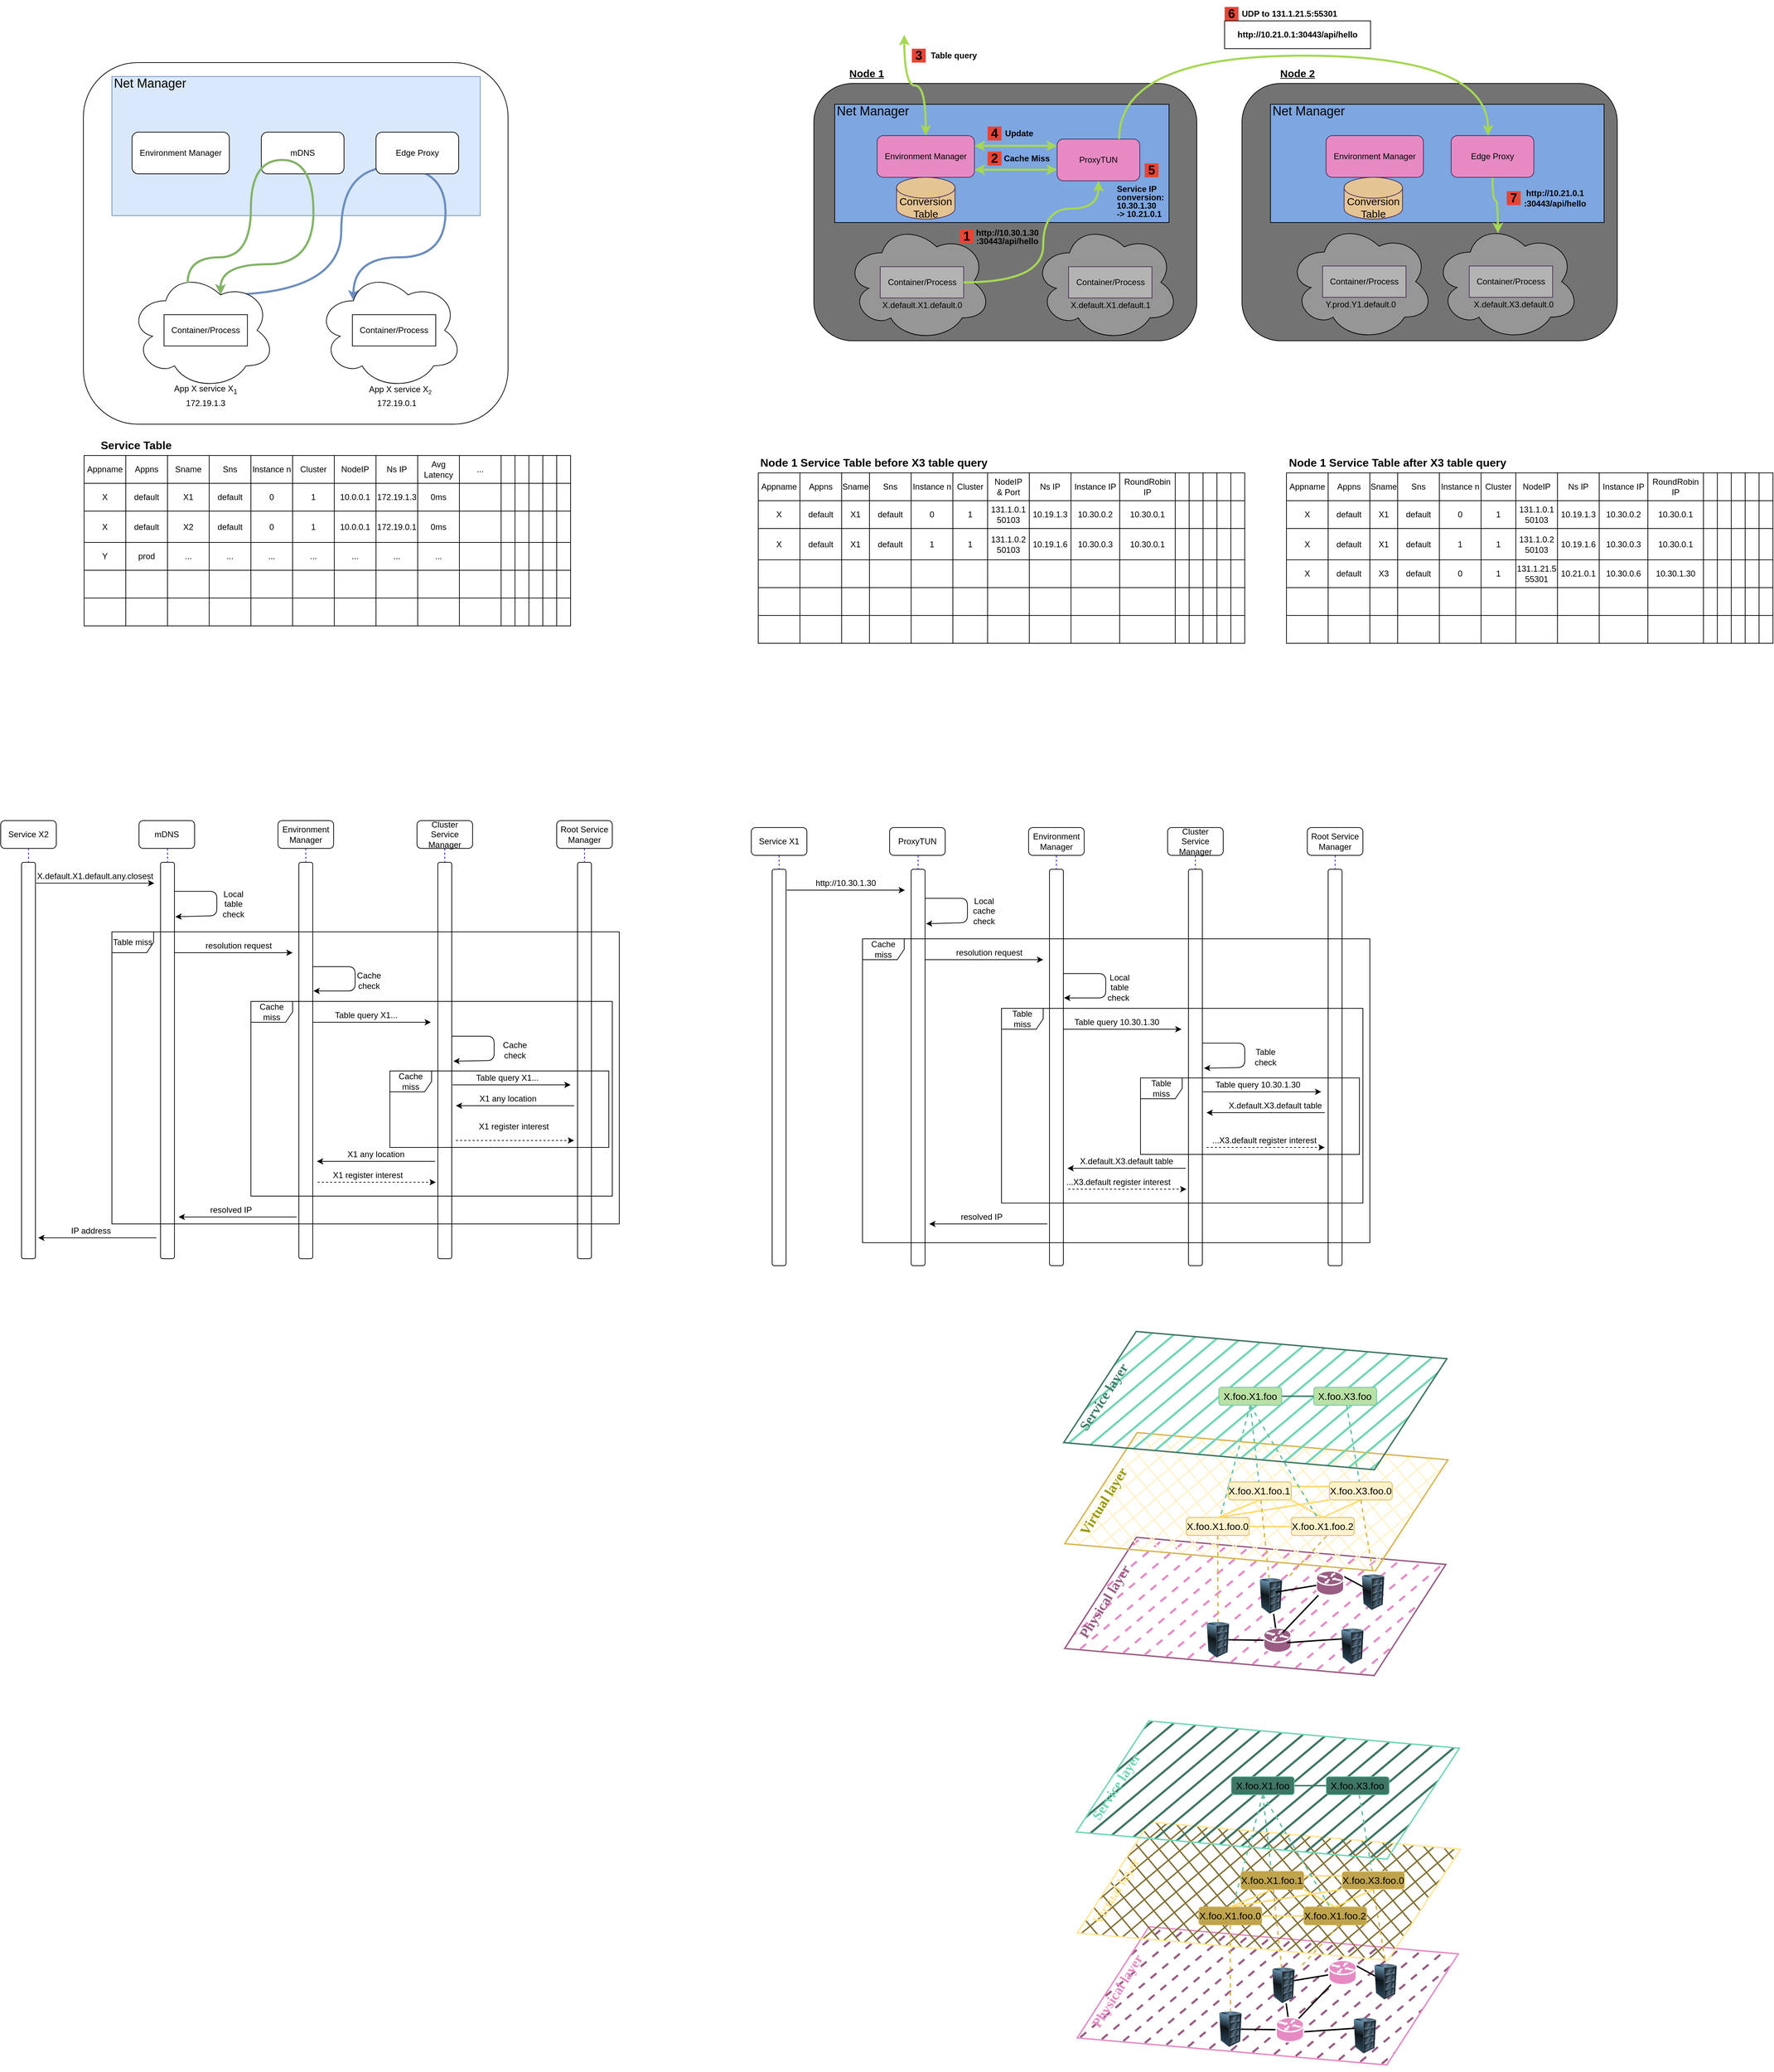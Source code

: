 <mxfile version="24.7.17">
  <diagram id="5o1KTYD1zEde_qrYiF25" name="Pagina-1">
    <mxGraphModel dx="2322" dy="2201" grid="1" gridSize="10" guides="1" tooltips="1" connect="0" arrows="1" fold="1" page="1" pageScale="1" pageWidth="827" pageHeight="1169" math="0" shadow="0">
      <root>
        <mxCell id="0" />
        <mxCell id="1" parent="0" />
        <mxCell id="-C_ik5HI6AAKcascRXzm-65" value="" style="shape=parallelogram;perimeter=parallelogramPerimeter;whiteSpace=wrap;html=1;fixedSize=1;shadow=0;fillStyle=dashed;fontSize=14;strokeColor=#995C82;strokeWidth=2;fillColor=#E78AC3;size=88.75;rotation=5;" parent="1" vertex="1">
          <mxGeometry x="1457.31" y="2155.96" width="535.75" height="168.16" as="geometry" />
        </mxCell>
        <mxCell id="-C_ik5HI6AAKcascRXzm-67" value="" style="shape=parallelogram;perimeter=parallelogramPerimeter;whiteSpace=wrap;html=1;fixedSize=1;shadow=0;fillStyle=cross-hatch;fontSize=14;strokeColor=#d6b656;strokeWidth=2;fillColor=#fff2cc;size=90;rotation=5;" parent="1" vertex="1">
          <mxGeometry x="1457.32" y="2005.36" width="538.75" height="168.16" as="geometry" />
        </mxCell>
        <mxCell id="-C_ik5HI6AAKcascRXzm-68" value="" style="shape=parallelogram;perimeter=parallelogramPerimeter;whiteSpace=wrap;html=1;fixedSize=1;shadow=0;fillStyle=hatch;fontSize=14;strokeColor=#3E7564;strokeWidth=2;fillColor=#71D6B6;size=90;rotation=5;gradientColor=none;" parent="1" vertex="1">
          <mxGeometry x="1455.81" y="1860" width="538.75" height="168.16" as="geometry" />
        </mxCell>
        <mxCell id="hFl7bmqsFpnKmVMU1pML-7" value="" style="rounded=1;whiteSpace=wrap;html=1;" parent="1" vertex="1">
          <mxGeometry x="39" y="20" width="611" height="520" as="geometry" />
        </mxCell>
        <mxCell id="d6yU_WrHFYgOuA21fauf-46" value="" style="rounded=1;whiteSpace=wrap;html=1;" parent="1" vertex="1">
          <mxGeometry x="750" y="1170" width="20" height="570" as="geometry" />
        </mxCell>
        <mxCell id="d6yU_WrHFYgOuA21fauf-21" value="" style="rounded=1;whiteSpace=wrap;html=1;" parent="1" vertex="1">
          <mxGeometry x="549" y="1170" width="20" height="570" as="geometry" />
        </mxCell>
        <mxCell id="d6yU_WrHFYgOuA21fauf-15" value="" style="rounded=1;whiteSpace=wrap;html=1;" parent="1" vertex="1">
          <mxGeometry x="349" y="1170" width="20" height="570" as="geometry" />
        </mxCell>
        <mxCell id="d6yU_WrHFYgOuA21fauf-14" value="" style="rounded=1;whiteSpace=wrap;html=1;" parent="1" vertex="1">
          <mxGeometry x="-50" y="1170" width="20" height="570" as="geometry" />
        </mxCell>
        <mxCell id="xyayU4QEvxYS6GSEWye7-3" value="" style="rounded=0;whiteSpace=wrap;html=1;fillColor=#dae8fc;strokeColor=#6c8ebf;" parent="1" vertex="1">
          <mxGeometry x="80" y="40" width="530" height="200" as="geometry" />
        </mxCell>
        <mxCell id="xyayU4QEvxYS6GSEWye7-4" value="&lt;font style=&quot;font-size: 18px&quot;&gt;Net Manager&lt;/font&gt;" style="text;html=1;strokeColor=none;fillColor=none;align=center;verticalAlign=middle;whiteSpace=wrap;rounded=0;" parent="1" vertex="1">
          <mxGeometry x="80" y="40" width="110" height="20" as="geometry" />
        </mxCell>
        <mxCell id="xyayU4QEvxYS6GSEWye7-5" value="Environment Manager" style="rounded=1;whiteSpace=wrap;html=1;" parent="1" vertex="1">
          <mxGeometry x="109" y="120" width="140" height="60" as="geometry" />
        </mxCell>
        <mxCell id="xyayU4QEvxYS6GSEWye7-6" value="mDNS" style="rounded=1;whiteSpace=wrap;html=1;" parent="1" vertex="1">
          <mxGeometry x="295" y="120" width="119" height="60" as="geometry" />
        </mxCell>
        <mxCell id="hFl7bmqsFpnKmVMU1pML-2" style="edgeStyle=orthogonalEdgeStyle;rounded=0;orthogonalLoop=1;jettySize=auto;html=1;exitX=0.625;exitY=0.2;exitDx=0;exitDy=0;exitPerimeter=0;entryX=0.25;entryY=0.25;entryDx=0;entryDy=0;entryPerimeter=0;curved=1;strokeWidth=3;fillColor=#dae8fc;strokeColor=#6c8ebf;" parent="1" source="xyayU4QEvxYS6GSEWye7-14" target="xyayU4QEvxYS6GSEWye7-15" edge="1">
          <mxGeometry relative="1" as="geometry">
            <Array as="points">
              <mxPoint x="410" y="354" />
              <mxPoint x="410" y="170" />
              <mxPoint x="560" y="170" />
              <mxPoint x="560" y="300" />
              <mxPoint x="427" y="300" />
            </Array>
          </mxGeometry>
        </mxCell>
        <mxCell id="xyayU4QEvxYS6GSEWye7-14" value="" style="ellipse;shape=cloud;whiteSpace=wrap;html=1;" parent="1" vertex="1">
          <mxGeometry x="105" y="320" width="210" height="170" as="geometry" />
        </mxCell>
        <mxCell id="xyayU4QEvxYS6GSEWye7-15" value="" style="ellipse;shape=cloud;whiteSpace=wrap;html=1;" parent="1" vertex="1">
          <mxGeometry x="375" y="320" width="210" height="170" as="geometry" />
        </mxCell>
        <mxCell id="xyayU4QEvxYS6GSEWye7-22" value="App X service X&lt;sub&gt;1&lt;/sub&gt;" style="text;html=1;strokeColor=none;fillColor=none;align=center;verticalAlign=middle;whiteSpace=wrap;rounded=0;" parent="1" vertex="1">
          <mxGeometry x="125" y="480" width="180" height="20" as="geometry" />
        </mxCell>
        <mxCell id="xyayU4QEvxYS6GSEWye7-24" value="Container/Process" style="rounded=0;whiteSpace=wrap;html=1;" parent="1" vertex="1">
          <mxGeometry x="155" y="382.5" width="120" height="45" as="geometry" />
        </mxCell>
        <mxCell id="xyayU4QEvxYS6GSEWye7-25" value="Container/Process" style="rounded=0;whiteSpace=wrap;html=1;" parent="1" vertex="1">
          <mxGeometry x="426" y="382.5" width="120" height="45" as="geometry" />
        </mxCell>
        <mxCell id="d6yU_WrHFYgOuA21fauf-27" style="edgeStyle=orthogonalEdgeStyle;rounded=0;orthogonalLoop=1;jettySize=auto;html=1;exitX=0.5;exitY=1;exitDx=0;exitDy=0;entryX=0.5;entryY=0;entryDx=0;entryDy=0;dashed=1;startArrow=none;startFill=0;endArrow=none;endFill=0;strokeColor=#1B0AFF;" parent="1" source="d6yU_WrHFYgOuA21fauf-8" target="d6yU_WrHFYgOuA21fauf-15" edge="1">
          <mxGeometry relative="1" as="geometry" />
        </mxCell>
        <mxCell id="d6yU_WrHFYgOuA21fauf-8" value="Environment&lt;br&gt;Manager" style="rounded=1;whiteSpace=wrap;html=1;" parent="1" vertex="1">
          <mxGeometry x="319" y="1110" width="80" height="40" as="geometry" />
        </mxCell>
        <mxCell id="d6yU_WrHFYgOuA21fauf-26" style="edgeStyle=orthogonalEdgeStyle;rounded=0;orthogonalLoop=1;jettySize=auto;html=1;exitX=0.5;exitY=1;exitDx=0;exitDy=0;entryX=0.5;entryY=0;entryDx=0;entryDy=0;startArrow=none;startFill=0;strokeColor=#1B0AFF;endArrow=none;endFill=0;dashed=1;" parent="1" source="d6yU_WrHFYgOuA21fauf-9" target="d6yU_WrHFYgOuA21fauf-14" edge="1">
          <mxGeometry relative="1" as="geometry" />
        </mxCell>
        <mxCell id="d6yU_WrHFYgOuA21fauf-9" value="Service X2" style="rounded=1;whiteSpace=wrap;html=1;" parent="1" vertex="1">
          <mxGeometry x="-80" y="1110" width="80" height="40" as="geometry" />
        </mxCell>
        <mxCell id="d6yU_WrHFYgOuA21fauf-28" style="edgeStyle=orthogonalEdgeStyle;rounded=0;orthogonalLoop=1;jettySize=auto;html=1;exitX=0.5;exitY=1;exitDx=0;exitDy=0;entryX=0.5;entryY=0;entryDx=0;entryDy=0;dashed=1;startArrow=none;startFill=0;endArrow=none;endFill=0;strokeColor=#1B0AFF;" parent="1" source="d6yU_WrHFYgOuA21fauf-10" target="d6yU_WrHFYgOuA21fauf-21" edge="1">
          <mxGeometry relative="1" as="geometry" />
        </mxCell>
        <mxCell id="d6yU_WrHFYgOuA21fauf-10" value="Cluster Service Manager" style="rounded=1;whiteSpace=wrap;html=1;" parent="1" vertex="1">
          <mxGeometry x="519" y="1110" width="80" height="40" as="geometry" />
        </mxCell>
        <mxCell id="d6yU_WrHFYgOuA21fauf-44" style="edgeStyle=orthogonalEdgeStyle;rounded=0;orthogonalLoop=1;jettySize=auto;html=1;exitX=0.5;exitY=1;exitDx=0;exitDy=0;entryX=0.5;entryY=0;entryDx=0;entryDy=0;startArrow=none;startFill=0;strokeColor=#1B0AFF;endArrow=none;endFill=0;dashed=1;" parent="1" source="d6yU_WrHFYgOuA21fauf-45" target="d6yU_WrHFYgOuA21fauf-46" edge="1">
          <mxGeometry relative="1" as="geometry" />
        </mxCell>
        <mxCell id="d6yU_WrHFYgOuA21fauf-45" value="Root Service Manager" style="rounded=1;whiteSpace=wrap;html=1;" parent="1" vertex="1">
          <mxGeometry x="720" y="1110" width="80" height="40" as="geometry" />
        </mxCell>
        <mxCell id="d6yU_WrHFYgOuA21fauf-2" value="Edge Proxy" style="rounded=1;whiteSpace=wrap;html=1;" parent="1" vertex="1">
          <mxGeometry x="460" y="120" width="119" height="60" as="geometry" />
        </mxCell>
        <mxCell id="hFl7bmqsFpnKmVMU1pML-1" value="App X service X&lt;span style=&quot;font-size: 10px&quot;&gt;&lt;sub&gt;2&lt;/sub&gt;&lt;/span&gt;" style="text;html=1;strokeColor=none;fillColor=none;align=center;verticalAlign=middle;whiteSpace=wrap;rounded=0;" parent="1" vertex="1">
          <mxGeometry x="405" y="480" width="180" height="20" as="geometry" />
        </mxCell>
        <mxCell id="hFl7bmqsFpnKmVMU1pML-3" value="172.19.0.1" style="text;html=1;strokeColor=none;fillColor=none;align=center;verticalAlign=middle;whiteSpace=wrap;rounded=0;" parent="1" vertex="1">
          <mxGeometry x="470" y="500" width="40" height="20" as="geometry" />
        </mxCell>
        <mxCell id="hFl7bmqsFpnKmVMU1pML-4" value="172.19.1.3" style="text;html=1;strokeColor=none;fillColor=none;align=center;verticalAlign=middle;whiteSpace=wrap;rounded=0;" parent="1" vertex="1">
          <mxGeometry x="195" y="500" width="40" height="20" as="geometry" />
        </mxCell>
        <mxCell id="hFl7bmqsFpnKmVMU1pML-6" style="edgeStyle=orthogonalEdgeStyle;curved=1;rounded=0;orthogonalLoop=1;jettySize=auto;html=1;exitX=0.4;exitY=0.1;exitDx=0;exitDy=0;exitPerimeter=0;entryX=0.625;entryY=0.2;entryDx=0;entryDy=0;entryPerimeter=0;fillColor=#d5e8d4;strokeColor=#82b366;strokeWidth=3;" parent="1" source="xyayU4QEvxYS6GSEWye7-14" target="xyayU4QEvxYS6GSEWye7-14" edge="1">
          <mxGeometry relative="1" as="geometry">
            <Array as="points">
              <mxPoint x="189" y="300" />
              <mxPoint x="280" y="300" />
              <mxPoint x="280" y="160" />
              <mxPoint x="370" y="160" />
              <mxPoint x="370" y="310" />
              <mxPoint x="236" y="310" />
            </Array>
          </mxGeometry>
        </mxCell>
        <mxCell id="hFl7bmqsFpnKmVMU1pML-8" value="" style="rounded=1;whiteSpace=wrap;html=1;fillColor=#737373;fontColor=#000000;strokeColor=#000000;" parent="1" vertex="1">
          <mxGeometry x="1090" y="50" width="551" height="370" as="geometry" />
        </mxCell>
        <mxCell id="hFl7bmqsFpnKmVMU1pML-9" value="" style="rounded=0;whiteSpace=wrap;html=1;fillColor=#7EA6E0;strokeColor=#000000;" parent="1" vertex="1">
          <mxGeometry x="1120" y="80" width="481" height="170" as="geometry" />
        </mxCell>
        <mxCell id="hFl7bmqsFpnKmVMU1pML-10" value="&lt;font style=&quot;font-size: 18px&quot;&gt;Net Manager&lt;/font&gt;" style="text;html=1;strokeColor=none;fillColor=none;align=center;verticalAlign=middle;whiteSpace=wrap;rounded=0;fontColor=#000000;" parent="1" vertex="1">
          <mxGeometry x="1120" y="80" width="110" height="20" as="geometry" />
        </mxCell>
        <mxCell id="hFl7bmqsFpnKmVMU1pML-351" style="edgeStyle=orthogonalEdgeStyle;curved=1;rounded=0;orthogonalLoop=1;jettySize=auto;html=1;exitX=0.5;exitY=0;exitDx=0;exitDy=0;strokeColor=#A6D854;strokeWidth=3;fillColor=#ffe6cc;startArrow=classic;startFill=1;" parent="1" source="hFl7bmqsFpnKmVMU1pML-11" edge="1">
          <mxGeometry relative="1" as="geometry">
            <mxPoint x="1220" y="-20" as="targetPoint" />
          </mxGeometry>
        </mxCell>
        <mxCell id="hFl7bmqsFpnKmVMU1pML-11" value="Environment Manager" style="rounded=1;whiteSpace=wrap;html=1;fillColor=#e78ac3;strokeColor=#432D57;fontColor=#000000;" parent="1" vertex="1">
          <mxGeometry x="1181" y="125" width="140" height="60" as="geometry" />
        </mxCell>
        <mxCell id="hFl7bmqsFpnKmVMU1pML-14" value="" style="ellipse;shape=cloud;whiteSpace=wrap;html=1;fillColor=#969696;fontColor=#ffffff;strokeColor=#000000;gradientColor=none;" parent="1" vertex="1">
          <mxGeometry x="1135.5" y="251" width="210" height="170" as="geometry" />
        </mxCell>
        <mxCell id="hFl7bmqsFpnKmVMU1pML-15" value="" style="ellipse;shape=cloud;whiteSpace=wrap;html=1;fillColor=#969696;fontColor=#ffffff;strokeColor=#000000;gradientColor=none;" parent="1" vertex="1">
          <mxGeometry x="1405.5" y="251" width="210" height="170" as="geometry" />
        </mxCell>
        <mxCell id="hFl7bmqsFpnKmVMU1pML-16" value="X.default.X1.default.0" style="text;html=1;strokeColor=none;fillColor=none;align=center;verticalAlign=middle;whiteSpace=wrap;rounded=0;fontColor=#000000;" parent="1" vertex="1">
          <mxGeometry x="1155.5" y="358.5" width="180" height="20" as="geometry" />
        </mxCell>
        <mxCell id="hFl7bmqsFpnKmVMU1pML-17" value="Container/Process" style="rounded=0;whiteSpace=wrap;html=1;fillColor=#B3B3B3;strokeColor=#432D57;fontColor=#000000;" parent="1" vertex="1">
          <mxGeometry x="1185.5" y="313.5" width="120" height="45" as="geometry" />
        </mxCell>
        <mxCell id="hFl7bmqsFpnKmVMU1pML-18" value="Container/Process" style="rounded=0;whiteSpace=wrap;html=1;fillColor=#B3B3B3;strokeColor=#432D57;fontColor=#000000;" parent="1" vertex="1">
          <mxGeometry x="1456.5" y="313.5" width="120" height="45" as="geometry" />
        </mxCell>
        <mxCell id="hFl7bmqsFpnKmVMU1pML-19" value="ProxyTUN" style="rounded=1;whiteSpace=wrap;html=1;fillColor=#e78ac3;strokeColor=#432D57;fontColor=#000000;" parent="1" vertex="1">
          <mxGeometry x="1440" y="130" width="119" height="60" as="geometry" />
        </mxCell>
        <mxCell id="hFl7bmqsFpnKmVMU1pML-20" value="X.default.X1.default.1" style="text;html=1;strokeColor=none;fillColor=none;align=center;verticalAlign=middle;whiteSpace=wrap;rounded=0;fontColor=#000000;" parent="1" vertex="1">
          <mxGeometry x="1426.5" y="358.5" width="180" height="20" as="geometry" />
        </mxCell>
        <mxCell id="hFl7bmqsFpnKmVMU1pML-27" value="" style="shape=table;html=1;whiteSpace=wrap;startSize=0;container=1;collapsible=0;childLayout=tableLayout;" parent="1" vertex="1">
          <mxGeometry x="40" y="585" width="700" height="245.0" as="geometry" />
        </mxCell>
        <mxCell id="hFl7bmqsFpnKmVMU1pML-28" value="" style="shape=partialRectangle;html=1;whiteSpace=wrap;collapsible=0;dropTarget=0;pointerEvents=0;fillColor=none;top=0;left=0;bottom=0;right=0;points=[[0,0.5],[1,0.5]];portConstraint=eastwest;" parent="hFl7bmqsFpnKmVMU1pML-27" vertex="1">
          <mxGeometry width="700" height="40" as="geometry" />
        </mxCell>
        <mxCell id="hFl7bmqsFpnKmVMU1pML-29" value="Appname" style="shape=partialRectangle;html=1;whiteSpace=wrap;connectable=0;overflow=hidden;fillColor=none;top=0;left=0;bottom=0;right=0;" parent="hFl7bmqsFpnKmVMU1pML-28" vertex="1">
          <mxGeometry width="60" height="40" as="geometry" />
        </mxCell>
        <mxCell id="hFl7bmqsFpnKmVMU1pML-30" value="Appns" style="shape=partialRectangle;html=1;whiteSpace=wrap;connectable=0;overflow=hidden;fillColor=none;top=0;left=0;bottom=0;right=0;" parent="hFl7bmqsFpnKmVMU1pML-28" vertex="1">
          <mxGeometry x="60" width="60" height="40" as="geometry" />
        </mxCell>
        <mxCell id="hFl7bmqsFpnKmVMU1pML-31" value="Sname" style="shape=partialRectangle;html=1;whiteSpace=wrap;connectable=0;overflow=hidden;fillColor=none;top=0;left=0;bottom=0;right=0;" parent="hFl7bmqsFpnKmVMU1pML-28" vertex="1">
          <mxGeometry x="120" width="60" height="40" as="geometry" />
        </mxCell>
        <mxCell id="hFl7bmqsFpnKmVMU1pML-32" value="Sns" style="shape=partialRectangle;html=1;whiteSpace=wrap;connectable=0;overflow=hidden;fillColor=none;top=0;left=0;bottom=0;right=0;" parent="hFl7bmqsFpnKmVMU1pML-28" vertex="1">
          <mxGeometry x="180" width="60" height="40" as="geometry" />
        </mxCell>
        <mxCell id="hFl7bmqsFpnKmVMU1pML-33" value="Instance n" style="shape=partialRectangle;html=1;whiteSpace=wrap;connectable=0;overflow=hidden;fillColor=none;top=0;left=0;bottom=0;right=0;" parent="hFl7bmqsFpnKmVMU1pML-28" vertex="1">
          <mxGeometry x="240" width="60" height="40" as="geometry" />
        </mxCell>
        <mxCell id="hFl7bmqsFpnKmVMU1pML-34" value="Cluster" style="shape=partialRectangle;html=1;whiteSpace=wrap;connectable=0;overflow=hidden;fillColor=none;top=0;left=0;bottom=0;right=0;" parent="hFl7bmqsFpnKmVMU1pML-28" vertex="1">
          <mxGeometry x="300" width="60" height="40" as="geometry" />
        </mxCell>
        <mxCell id="hFl7bmqsFpnKmVMU1pML-35" value="NodeIP" style="shape=partialRectangle;html=1;whiteSpace=wrap;connectable=0;overflow=hidden;fillColor=none;top=0;left=0;bottom=0;right=0;" parent="hFl7bmqsFpnKmVMU1pML-28" vertex="1">
          <mxGeometry x="360" width="60" height="40" as="geometry" />
        </mxCell>
        <mxCell id="hFl7bmqsFpnKmVMU1pML-36" value="Ns IP" style="shape=partialRectangle;html=1;whiteSpace=wrap;connectable=0;overflow=hidden;fillColor=none;top=0;left=0;bottom=0;right=0;" parent="hFl7bmqsFpnKmVMU1pML-28" vertex="1">
          <mxGeometry x="420" width="60" height="40" as="geometry" />
        </mxCell>
        <mxCell id="hFl7bmqsFpnKmVMU1pML-37" value="Avg Latency" style="shape=partialRectangle;html=1;whiteSpace=wrap;connectable=0;overflow=hidden;fillColor=none;top=0;left=0;bottom=0;right=0;" parent="hFl7bmqsFpnKmVMU1pML-28" vertex="1">
          <mxGeometry x="480" width="60" height="40" as="geometry" />
        </mxCell>
        <mxCell id="hFl7bmqsFpnKmVMU1pML-38" value="..." style="shape=partialRectangle;html=1;whiteSpace=wrap;connectable=0;overflow=hidden;fillColor=none;top=0;left=0;bottom=0;right=0;" parent="hFl7bmqsFpnKmVMU1pML-28" vertex="1">
          <mxGeometry x="540" width="60" height="40" as="geometry" />
        </mxCell>
        <mxCell id="hFl7bmqsFpnKmVMU1pML-39" value="" style="shape=partialRectangle;html=1;whiteSpace=wrap;connectable=0;overflow=hidden;fillColor=none;top=0;left=0;bottom=0;right=0;" parent="hFl7bmqsFpnKmVMU1pML-28" vertex="1">
          <mxGeometry x="600" width="20" height="40" as="geometry" />
        </mxCell>
        <mxCell id="hFl7bmqsFpnKmVMU1pML-40" value="" style="shape=partialRectangle;html=1;whiteSpace=wrap;connectable=0;overflow=hidden;fillColor=none;top=0;left=0;bottom=0;right=0;" parent="hFl7bmqsFpnKmVMU1pML-28" vertex="1">
          <mxGeometry x="620" width="20" height="40" as="geometry" />
        </mxCell>
        <mxCell id="hFl7bmqsFpnKmVMU1pML-41" value="" style="shape=partialRectangle;html=1;whiteSpace=wrap;connectable=0;overflow=hidden;fillColor=none;top=0;left=0;bottom=0;right=0;" parent="hFl7bmqsFpnKmVMU1pML-28" vertex="1">
          <mxGeometry x="640" width="20" height="40" as="geometry" />
        </mxCell>
        <mxCell id="hFl7bmqsFpnKmVMU1pML-42" value="" style="shape=partialRectangle;html=1;whiteSpace=wrap;connectable=0;overflow=hidden;fillColor=none;top=0;left=0;bottom=0;right=0;" parent="hFl7bmqsFpnKmVMU1pML-28" vertex="1">
          <mxGeometry x="660" width="20" height="40" as="geometry" />
        </mxCell>
        <mxCell id="hFl7bmqsFpnKmVMU1pML-43" value="" style="shape=partialRectangle;html=1;whiteSpace=wrap;connectable=0;overflow=hidden;fillColor=none;top=0;left=0;bottom=0;right=0;" parent="hFl7bmqsFpnKmVMU1pML-28" vertex="1">
          <mxGeometry x="680" width="20" height="40" as="geometry" />
        </mxCell>
        <mxCell id="hFl7bmqsFpnKmVMU1pML-44" value="" style="shape=partialRectangle;html=1;whiteSpace=wrap;collapsible=0;dropTarget=0;pointerEvents=0;fillColor=none;top=0;left=0;bottom=0;right=0;points=[[0,0.5],[1,0.5]];portConstraint=eastwest;" parent="hFl7bmqsFpnKmVMU1pML-27" vertex="1">
          <mxGeometry y="40" width="700" height="40" as="geometry" />
        </mxCell>
        <mxCell id="hFl7bmqsFpnKmVMU1pML-45" value="X" style="shape=partialRectangle;html=1;whiteSpace=wrap;connectable=0;overflow=hidden;fillColor=none;top=0;left=0;bottom=0;right=0;" parent="hFl7bmqsFpnKmVMU1pML-44" vertex="1">
          <mxGeometry width="60" height="40" as="geometry" />
        </mxCell>
        <mxCell id="hFl7bmqsFpnKmVMU1pML-46" value="default" style="shape=partialRectangle;html=1;whiteSpace=wrap;connectable=0;overflow=hidden;fillColor=none;top=0;left=0;bottom=0;right=0;" parent="hFl7bmqsFpnKmVMU1pML-44" vertex="1">
          <mxGeometry x="60" width="60" height="40" as="geometry" />
        </mxCell>
        <mxCell id="hFl7bmqsFpnKmVMU1pML-47" value="X1" style="shape=partialRectangle;html=1;whiteSpace=wrap;connectable=0;overflow=hidden;fillColor=none;top=0;left=0;bottom=0;right=0;" parent="hFl7bmqsFpnKmVMU1pML-44" vertex="1">
          <mxGeometry x="120" width="60" height="40" as="geometry" />
        </mxCell>
        <mxCell id="hFl7bmqsFpnKmVMU1pML-48" value="default" style="shape=partialRectangle;html=1;whiteSpace=wrap;connectable=0;overflow=hidden;fillColor=none;top=0;left=0;bottom=0;right=0;" parent="hFl7bmqsFpnKmVMU1pML-44" vertex="1">
          <mxGeometry x="180" width="60" height="40" as="geometry" />
        </mxCell>
        <mxCell id="hFl7bmqsFpnKmVMU1pML-49" value="0" style="shape=partialRectangle;html=1;whiteSpace=wrap;connectable=0;overflow=hidden;fillColor=none;top=0;left=0;bottom=0;right=0;" parent="hFl7bmqsFpnKmVMU1pML-44" vertex="1">
          <mxGeometry x="240" width="60" height="40" as="geometry" />
        </mxCell>
        <mxCell id="hFl7bmqsFpnKmVMU1pML-50" value="1" style="shape=partialRectangle;html=1;whiteSpace=wrap;connectable=0;overflow=hidden;fillColor=none;top=0;left=0;bottom=0;right=0;" parent="hFl7bmqsFpnKmVMU1pML-44" vertex="1">
          <mxGeometry x="300" width="60" height="40" as="geometry" />
        </mxCell>
        <mxCell id="hFl7bmqsFpnKmVMU1pML-51" value="10.0.0.1" style="shape=partialRectangle;html=1;whiteSpace=wrap;connectable=0;overflow=hidden;fillColor=none;top=0;left=0;bottom=0;right=0;" parent="hFl7bmqsFpnKmVMU1pML-44" vertex="1">
          <mxGeometry x="360" width="60" height="40" as="geometry" />
        </mxCell>
        <mxCell id="hFl7bmqsFpnKmVMU1pML-52" value="172.19.1.3" style="shape=partialRectangle;html=1;whiteSpace=wrap;connectable=0;overflow=hidden;fillColor=none;top=0;left=0;bottom=0;right=0;" parent="hFl7bmqsFpnKmVMU1pML-44" vertex="1">
          <mxGeometry x="420" width="60" height="40" as="geometry" />
        </mxCell>
        <mxCell id="hFl7bmqsFpnKmVMU1pML-53" value="0ms" style="shape=partialRectangle;html=1;whiteSpace=wrap;connectable=0;overflow=hidden;fillColor=none;top=0;left=0;bottom=0;right=0;" parent="hFl7bmqsFpnKmVMU1pML-44" vertex="1">
          <mxGeometry x="480" width="60" height="40" as="geometry" />
        </mxCell>
        <mxCell id="hFl7bmqsFpnKmVMU1pML-54" value="" style="shape=partialRectangle;html=1;whiteSpace=wrap;connectable=0;overflow=hidden;fillColor=none;top=0;left=0;bottom=0;right=0;" parent="hFl7bmqsFpnKmVMU1pML-44" vertex="1">
          <mxGeometry x="540" width="60" height="40" as="geometry" />
        </mxCell>
        <mxCell id="hFl7bmqsFpnKmVMU1pML-55" value="" style="shape=partialRectangle;html=1;whiteSpace=wrap;connectable=0;overflow=hidden;fillColor=none;top=0;left=0;bottom=0;right=0;" parent="hFl7bmqsFpnKmVMU1pML-44" vertex="1">
          <mxGeometry x="600" width="20" height="40" as="geometry" />
        </mxCell>
        <mxCell id="hFl7bmqsFpnKmVMU1pML-56" value="" style="shape=partialRectangle;html=1;whiteSpace=wrap;connectable=0;overflow=hidden;fillColor=none;top=0;left=0;bottom=0;right=0;" parent="hFl7bmqsFpnKmVMU1pML-44" vertex="1">
          <mxGeometry x="620" width="20" height="40" as="geometry" />
        </mxCell>
        <mxCell id="hFl7bmqsFpnKmVMU1pML-57" value="" style="shape=partialRectangle;html=1;whiteSpace=wrap;connectable=0;overflow=hidden;fillColor=none;top=0;left=0;bottom=0;right=0;" parent="hFl7bmqsFpnKmVMU1pML-44" vertex="1">
          <mxGeometry x="640" width="20" height="40" as="geometry" />
        </mxCell>
        <mxCell id="hFl7bmqsFpnKmVMU1pML-58" value="" style="shape=partialRectangle;html=1;whiteSpace=wrap;connectable=0;overflow=hidden;fillColor=none;top=0;left=0;bottom=0;right=0;" parent="hFl7bmqsFpnKmVMU1pML-44" vertex="1">
          <mxGeometry x="660" width="20" height="40" as="geometry" />
        </mxCell>
        <mxCell id="hFl7bmqsFpnKmVMU1pML-59" value="" style="shape=partialRectangle;html=1;whiteSpace=wrap;connectable=0;overflow=hidden;fillColor=none;top=0;left=0;bottom=0;right=0;" parent="hFl7bmqsFpnKmVMU1pML-44" vertex="1">
          <mxGeometry x="680" width="20" height="40" as="geometry" />
        </mxCell>
        <mxCell id="hFl7bmqsFpnKmVMU1pML-60" value="" style="shape=partialRectangle;html=1;whiteSpace=wrap;collapsible=0;dropTarget=0;pointerEvents=0;fillColor=none;top=0;left=0;bottom=0;right=0;points=[[0,0.5],[1,0.5]];portConstraint=eastwest;" parent="hFl7bmqsFpnKmVMU1pML-27" vertex="1">
          <mxGeometry y="80" width="700" height="45" as="geometry" />
        </mxCell>
        <mxCell id="hFl7bmqsFpnKmVMU1pML-61" value="X" style="shape=partialRectangle;html=1;whiteSpace=wrap;connectable=0;overflow=hidden;fillColor=none;top=0;left=0;bottom=0;right=0;" parent="hFl7bmqsFpnKmVMU1pML-60" vertex="1">
          <mxGeometry width="60" height="45" as="geometry" />
        </mxCell>
        <mxCell id="hFl7bmqsFpnKmVMU1pML-62" value="default" style="shape=partialRectangle;html=1;whiteSpace=wrap;connectable=0;overflow=hidden;fillColor=none;top=0;left=0;bottom=0;right=0;" parent="hFl7bmqsFpnKmVMU1pML-60" vertex="1">
          <mxGeometry x="60" width="60" height="45" as="geometry" />
        </mxCell>
        <mxCell id="hFl7bmqsFpnKmVMU1pML-63" value="X2" style="shape=partialRectangle;html=1;whiteSpace=wrap;connectable=0;overflow=hidden;fillColor=none;top=0;left=0;bottom=0;right=0;" parent="hFl7bmqsFpnKmVMU1pML-60" vertex="1">
          <mxGeometry x="120" width="60" height="45" as="geometry" />
        </mxCell>
        <mxCell id="hFl7bmqsFpnKmVMU1pML-64" value="default" style="shape=partialRectangle;html=1;whiteSpace=wrap;connectable=0;overflow=hidden;fillColor=none;top=0;left=0;bottom=0;right=0;" parent="hFl7bmqsFpnKmVMU1pML-60" vertex="1">
          <mxGeometry x="180" width="60" height="45" as="geometry" />
        </mxCell>
        <mxCell id="hFl7bmqsFpnKmVMU1pML-65" value="0" style="shape=partialRectangle;html=1;whiteSpace=wrap;connectable=0;overflow=hidden;fillColor=none;top=0;left=0;bottom=0;right=0;" parent="hFl7bmqsFpnKmVMU1pML-60" vertex="1">
          <mxGeometry x="240" width="60" height="45" as="geometry" />
        </mxCell>
        <mxCell id="hFl7bmqsFpnKmVMU1pML-66" value="1" style="shape=partialRectangle;html=1;whiteSpace=wrap;connectable=0;overflow=hidden;fillColor=none;top=0;left=0;bottom=0;right=0;" parent="hFl7bmqsFpnKmVMU1pML-60" vertex="1">
          <mxGeometry x="300" width="60" height="45" as="geometry" />
        </mxCell>
        <mxCell id="hFl7bmqsFpnKmVMU1pML-67" value="10.0.0.1" style="shape=partialRectangle;html=1;whiteSpace=wrap;connectable=0;overflow=hidden;fillColor=none;top=0;left=0;bottom=0;right=0;" parent="hFl7bmqsFpnKmVMU1pML-60" vertex="1">
          <mxGeometry x="360" width="60" height="45" as="geometry" />
        </mxCell>
        <mxCell id="hFl7bmqsFpnKmVMU1pML-68" value="172.19.0.1" style="shape=partialRectangle;html=1;whiteSpace=wrap;connectable=0;overflow=hidden;fillColor=none;top=0;left=0;bottom=0;right=0;" parent="hFl7bmqsFpnKmVMU1pML-60" vertex="1">
          <mxGeometry x="420" width="60" height="45" as="geometry" />
        </mxCell>
        <mxCell id="hFl7bmqsFpnKmVMU1pML-69" value="0ms" style="shape=partialRectangle;html=1;whiteSpace=wrap;connectable=0;overflow=hidden;fillColor=none;top=0;left=0;bottom=0;right=0;" parent="hFl7bmqsFpnKmVMU1pML-60" vertex="1">
          <mxGeometry x="480" width="60" height="45" as="geometry" />
        </mxCell>
        <mxCell id="hFl7bmqsFpnKmVMU1pML-70" value="" style="shape=partialRectangle;html=1;whiteSpace=wrap;connectable=0;overflow=hidden;fillColor=none;top=0;left=0;bottom=0;right=0;" parent="hFl7bmqsFpnKmVMU1pML-60" vertex="1">
          <mxGeometry x="540" width="60" height="45" as="geometry" />
        </mxCell>
        <mxCell id="hFl7bmqsFpnKmVMU1pML-71" value="" style="shape=partialRectangle;html=1;whiteSpace=wrap;connectable=0;overflow=hidden;fillColor=none;top=0;left=0;bottom=0;right=0;" parent="hFl7bmqsFpnKmVMU1pML-60" vertex="1">
          <mxGeometry x="600" width="20" height="45" as="geometry" />
        </mxCell>
        <mxCell id="hFl7bmqsFpnKmVMU1pML-72" value="" style="shape=partialRectangle;html=1;whiteSpace=wrap;connectable=0;overflow=hidden;fillColor=none;top=0;left=0;bottom=0;right=0;" parent="hFl7bmqsFpnKmVMU1pML-60" vertex="1">
          <mxGeometry x="620" width="20" height="45" as="geometry" />
        </mxCell>
        <mxCell id="hFl7bmqsFpnKmVMU1pML-73" value="" style="shape=partialRectangle;html=1;whiteSpace=wrap;connectable=0;overflow=hidden;fillColor=none;top=0;left=0;bottom=0;right=0;" parent="hFl7bmqsFpnKmVMU1pML-60" vertex="1">
          <mxGeometry x="640" width="20" height="45" as="geometry" />
        </mxCell>
        <mxCell id="hFl7bmqsFpnKmVMU1pML-74" value="" style="shape=partialRectangle;html=1;whiteSpace=wrap;connectable=0;overflow=hidden;fillColor=none;top=0;left=0;bottom=0;right=0;" parent="hFl7bmqsFpnKmVMU1pML-60" vertex="1">
          <mxGeometry x="660" width="20" height="45" as="geometry" />
        </mxCell>
        <mxCell id="hFl7bmqsFpnKmVMU1pML-75" value="" style="shape=partialRectangle;html=1;whiteSpace=wrap;connectable=0;overflow=hidden;fillColor=none;top=0;left=0;bottom=0;right=0;" parent="hFl7bmqsFpnKmVMU1pML-60" vertex="1">
          <mxGeometry x="680" width="20" height="45" as="geometry" />
        </mxCell>
        <mxCell id="hFl7bmqsFpnKmVMU1pML-76" value="" style="shape=partialRectangle;html=1;whiteSpace=wrap;collapsible=0;dropTarget=0;pointerEvents=0;fillColor=none;top=0;left=0;bottom=0;right=0;points=[[0,0.5],[1,0.5]];portConstraint=eastwest;" parent="hFl7bmqsFpnKmVMU1pML-27" vertex="1">
          <mxGeometry y="125" width="700" height="40" as="geometry" />
        </mxCell>
        <mxCell id="hFl7bmqsFpnKmVMU1pML-77" value="Y" style="shape=partialRectangle;html=1;whiteSpace=wrap;connectable=0;overflow=hidden;fillColor=none;top=0;left=0;bottom=0;right=0;" parent="hFl7bmqsFpnKmVMU1pML-76" vertex="1">
          <mxGeometry width="60" height="40" as="geometry" />
        </mxCell>
        <mxCell id="hFl7bmqsFpnKmVMU1pML-78" value="prod" style="shape=partialRectangle;html=1;whiteSpace=wrap;connectable=0;overflow=hidden;fillColor=none;top=0;left=0;bottom=0;right=0;" parent="hFl7bmqsFpnKmVMU1pML-76" vertex="1">
          <mxGeometry x="60" width="60" height="40" as="geometry" />
        </mxCell>
        <mxCell id="hFl7bmqsFpnKmVMU1pML-79" value="..." style="shape=partialRectangle;html=1;whiteSpace=wrap;connectable=0;overflow=hidden;fillColor=none;top=0;left=0;bottom=0;right=0;" parent="hFl7bmqsFpnKmVMU1pML-76" vertex="1">
          <mxGeometry x="120" width="60" height="40" as="geometry" />
        </mxCell>
        <mxCell id="hFl7bmqsFpnKmVMU1pML-80" value="..." style="shape=partialRectangle;html=1;whiteSpace=wrap;connectable=0;overflow=hidden;fillColor=none;top=0;left=0;bottom=0;right=0;" parent="hFl7bmqsFpnKmVMU1pML-76" vertex="1">
          <mxGeometry x="180" width="60" height="40" as="geometry" />
        </mxCell>
        <mxCell id="hFl7bmqsFpnKmVMU1pML-81" value="..." style="shape=partialRectangle;html=1;whiteSpace=wrap;connectable=0;overflow=hidden;fillColor=none;top=0;left=0;bottom=0;right=0;" parent="hFl7bmqsFpnKmVMU1pML-76" vertex="1">
          <mxGeometry x="240" width="60" height="40" as="geometry" />
        </mxCell>
        <mxCell id="hFl7bmqsFpnKmVMU1pML-82" value="..." style="shape=partialRectangle;html=1;whiteSpace=wrap;connectable=0;overflow=hidden;fillColor=none;top=0;left=0;bottom=0;right=0;" parent="hFl7bmqsFpnKmVMU1pML-76" vertex="1">
          <mxGeometry x="300" width="60" height="40" as="geometry" />
        </mxCell>
        <mxCell id="hFl7bmqsFpnKmVMU1pML-83" value="..." style="shape=partialRectangle;html=1;whiteSpace=wrap;connectable=0;overflow=hidden;fillColor=none;top=0;left=0;bottom=0;right=0;" parent="hFl7bmqsFpnKmVMU1pML-76" vertex="1">
          <mxGeometry x="360" width="60" height="40" as="geometry" />
        </mxCell>
        <mxCell id="hFl7bmqsFpnKmVMU1pML-84" value="..." style="shape=partialRectangle;html=1;whiteSpace=wrap;connectable=0;overflow=hidden;fillColor=none;top=0;left=0;bottom=0;right=0;" parent="hFl7bmqsFpnKmVMU1pML-76" vertex="1">
          <mxGeometry x="420" width="60" height="40" as="geometry" />
        </mxCell>
        <mxCell id="hFl7bmqsFpnKmVMU1pML-85" value="..." style="shape=partialRectangle;html=1;whiteSpace=wrap;connectable=0;overflow=hidden;fillColor=none;top=0;left=0;bottom=0;right=0;" parent="hFl7bmqsFpnKmVMU1pML-76" vertex="1">
          <mxGeometry x="480" width="60" height="40" as="geometry" />
        </mxCell>
        <mxCell id="hFl7bmqsFpnKmVMU1pML-86" value="" style="shape=partialRectangle;html=1;whiteSpace=wrap;connectable=0;overflow=hidden;fillColor=none;top=0;left=0;bottom=0;right=0;" parent="hFl7bmqsFpnKmVMU1pML-76" vertex="1">
          <mxGeometry x="540" width="60" height="40" as="geometry" />
        </mxCell>
        <mxCell id="hFl7bmqsFpnKmVMU1pML-87" value="" style="shape=partialRectangle;html=1;whiteSpace=wrap;connectable=0;overflow=hidden;fillColor=none;top=0;left=0;bottom=0;right=0;" parent="hFl7bmqsFpnKmVMU1pML-76" vertex="1">
          <mxGeometry x="600" width="20" height="40" as="geometry" />
        </mxCell>
        <mxCell id="hFl7bmqsFpnKmVMU1pML-88" value="" style="shape=partialRectangle;html=1;whiteSpace=wrap;connectable=0;overflow=hidden;fillColor=none;top=0;left=0;bottom=0;right=0;" parent="hFl7bmqsFpnKmVMU1pML-76" vertex="1">
          <mxGeometry x="620" width="20" height="40" as="geometry" />
        </mxCell>
        <mxCell id="hFl7bmqsFpnKmVMU1pML-89" value="" style="shape=partialRectangle;html=1;whiteSpace=wrap;connectable=0;overflow=hidden;fillColor=none;top=0;left=0;bottom=0;right=0;" parent="hFl7bmqsFpnKmVMU1pML-76" vertex="1">
          <mxGeometry x="640" width="20" height="40" as="geometry" />
        </mxCell>
        <mxCell id="hFl7bmqsFpnKmVMU1pML-90" value="" style="shape=partialRectangle;html=1;whiteSpace=wrap;connectable=0;overflow=hidden;fillColor=none;top=0;left=0;bottom=0;right=0;" parent="hFl7bmqsFpnKmVMU1pML-76" vertex="1">
          <mxGeometry x="660" width="20" height="40" as="geometry" />
        </mxCell>
        <mxCell id="hFl7bmqsFpnKmVMU1pML-91" value="" style="shape=partialRectangle;html=1;whiteSpace=wrap;connectable=0;overflow=hidden;fillColor=none;top=0;left=0;bottom=0;right=0;" parent="hFl7bmqsFpnKmVMU1pML-76" vertex="1">
          <mxGeometry x="680" width="20" height="40" as="geometry" />
        </mxCell>
        <mxCell id="hFl7bmqsFpnKmVMU1pML-92" value="" style="shape=partialRectangle;html=1;whiteSpace=wrap;collapsible=0;dropTarget=0;pointerEvents=0;fillColor=none;top=0;left=0;bottom=0;right=0;points=[[0,0.5],[1,0.5]];portConstraint=eastwest;" parent="hFl7bmqsFpnKmVMU1pML-27" vertex="1">
          <mxGeometry y="165" width="700" height="40" as="geometry" />
        </mxCell>
        <mxCell id="hFl7bmqsFpnKmVMU1pML-93" value="" style="shape=partialRectangle;html=1;whiteSpace=wrap;connectable=0;overflow=hidden;fillColor=none;top=0;left=0;bottom=0;right=0;" parent="hFl7bmqsFpnKmVMU1pML-92" vertex="1">
          <mxGeometry width="60" height="40" as="geometry" />
        </mxCell>
        <mxCell id="hFl7bmqsFpnKmVMU1pML-94" value="" style="shape=partialRectangle;html=1;whiteSpace=wrap;connectable=0;overflow=hidden;fillColor=none;top=0;left=0;bottom=0;right=0;" parent="hFl7bmqsFpnKmVMU1pML-92" vertex="1">
          <mxGeometry x="60" width="60" height="40" as="geometry" />
        </mxCell>
        <mxCell id="hFl7bmqsFpnKmVMU1pML-95" value="" style="shape=partialRectangle;html=1;whiteSpace=wrap;connectable=0;overflow=hidden;fillColor=none;top=0;left=0;bottom=0;right=0;" parent="hFl7bmqsFpnKmVMU1pML-92" vertex="1">
          <mxGeometry x="120" width="60" height="40" as="geometry" />
        </mxCell>
        <mxCell id="hFl7bmqsFpnKmVMU1pML-96" value="" style="shape=partialRectangle;html=1;whiteSpace=wrap;connectable=0;overflow=hidden;fillColor=none;top=0;left=0;bottom=0;right=0;" parent="hFl7bmqsFpnKmVMU1pML-92" vertex="1">
          <mxGeometry x="180" width="60" height="40" as="geometry" />
        </mxCell>
        <mxCell id="hFl7bmqsFpnKmVMU1pML-97" value="" style="shape=partialRectangle;html=1;whiteSpace=wrap;connectable=0;overflow=hidden;fillColor=none;top=0;left=0;bottom=0;right=0;" parent="hFl7bmqsFpnKmVMU1pML-92" vertex="1">
          <mxGeometry x="240" width="60" height="40" as="geometry" />
        </mxCell>
        <mxCell id="hFl7bmqsFpnKmVMU1pML-98" value="" style="shape=partialRectangle;html=1;whiteSpace=wrap;connectable=0;overflow=hidden;fillColor=none;top=0;left=0;bottom=0;right=0;" parent="hFl7bmqsFpnKmVMU1pML-92" vertex="1">
          <mxGeometry x="300" width="60" height="40" as="geometry" />
        </mxCell>
        <mxCell id="hFl7bmqsFpnKmVMU1pML-99" value="" style="shape=partialRectangle;html=1;whiteSpace=wrap;connectable=0;overflow=hidden;fillColor=none;top=0;left=0;bottom=0;right=0;" parent="hFl7bmqsFpnKmVMU1pML-92" vertex="1">
          <mxGeometry x="360" width="60" height="40" as="geometry" />
        </mxCell>
        <mxCell id="hFl7bmqsFpnKmVMU1pML-100" value="" style="shape=partialRectangle;html=1;whiteSpace=wrap;connectable=0;overflow=hidden;fillColor=none;top=0;left=0;bottom=0;right=0;" parent="hFl7bmqsFpnKmVMU1pML-92" vertex="1">
          <mxGeometry x="420" width="60" height="40" as="geometry" />
        </mxCell>
        <mxCell id="hFl7bmqsFpnKmVMU1pML-101" value="" style="shape=partialRectangle;html=1;whiteSpace=wrap;connectable=0;overflow=hidden;fillColor=none;top=0;left=0;bottom=0;right=0;" parent="hFl7bmqsFpnKmVMU1pML-92" vertex="1">
          <mxGeometry x="480" width="60" height="40" as="geometry" />
        </mxCell>
        <mxCell id="hFl7bmqsFpnKmVMU1pML-102" value="" style="shape=partialRectangle;html=1;whiteSpace=wrap;connectable=0;overflow=hidden;fillColor=none;top=0;left=0;bottom=0;right=0;" parent="hFl7bmqsFpnKmVMU1pML-92" vertex="1">
          <mxGeometry x="540" width="60" height="40" as="geometry" />
        </mxCell>
        <mxCell id="hFl7bmqsFpnKmVMU1pML-103" value="" style="shape=partialRectangle;html=1;whiteSpace=wrap;connectable=0;overflow=hidden;fillColor=none;top=0;left=0;bottom=0;right=0;" parent="hFl7bmqsFpnKmVMU1pML-92" vertex="1">
          <mxGeometry x="600" width="20" height="40" as="geometry" />
        </mxCell>
        <mxCell id="hFl7bmqsFpnKmVMU1pML-104" value="" style="shape=partialRectangle;html=1;whiteSpace=wrap;connectable=0;overflow=hidden;fillColor=none;top=0;left=0;bottom=0;right=0;" parent="hFl7bmqsFpnKmVMU1pML-92" vertex="1">
          <mxGeometry x="620" width="20" height="40" as="geometry" />
        </mxCell>
        <mxCell id="hFl7bmqsFpnKmVMU1pML-105" value="" style="shape=partialRectangle;html=1;whiteSpace=wrap;connectable=0;overflow=hidden;fillColor=none;top=0;left=0;bottom=0;right=0;" parent="hFl7bmqsFpnKmVMU1pML-92" vertex="1">
          <mxGeometry x="640" width="20" height="40" as="geometry" />
        </mxCell>
        <mxCell id="hFl7bmqsFpnKmVMU1pML-106" value="" style="shape=partialRectangle;html=1;whiteSpace=wrap;connectable=0;overflow=hidden;fillColor=none;top=0;left=0;bottom=0;right=0;" parent="hFl7bmqsFpnKmVMU1pML-92" vertex="1">
          <mxGeometry x="660" width="20" height="40" as="geometry" />
        </mxCell>
        <mxCell id="hFl7bmqsFpnKmVMU1pML-107" value="" style="shape=partialRectangle;html=1;whiteSpace=wrap;connectable=0;overflow=hidden;fillColor=none;top=0;left=0;bottom=0;right=0;" parent="hFl7bmqsFpnKmVMU1pML-92" vertex="1">
          <mxGeometry x="680" width="20" height="40" as="geometry" />
        </mxCell>
        <mxCell id="hFl7bmqsFpnKmVMU1pML-108" value="" style="shape=partialRectangle;html=1;whiteSpace=wrap;collapsible=0;dropTarget=0;pointerEvents=0;fillColor=none;top=0;left=0;bottom=0;right=0;points=[[0,0.5],[1,0.5]];portConstraint=eastwest;" parent="hFl7bmqsFpnKmVMU1pML-27" vertex="1">
          <mxGeometry y="205" width="700" height="40" as="geometry" />
        </mxCell>
        <mxCell id="hFl7bmqsFpnKmVMU1pML-109" value="" style="shape=partialRectangle;html=1;whiteSpace=wrap;connectable=0;overflow=hidden;fillColor=none;top=0;left=0;bottom=0;right=0;" parent="hFl7bmqsFpnKmVMU1pML-108" vertex="1">
          <mxGeometry width="60" height="40" as="geometry" />
        </mxCell>
        <mxCell id="hFl7bmqsFpnKmVMU1pML-110" value="" style="shape=partialRectangle;html=1;whiteSpace=wrap;connectable=0;overflow=hidden;fillColor=none;top=0;left=0;bottom=0;right=0;" parent="hFl7bmqsFpnKmVMU1pML-108" vertex="1">
          <mxGeometry x="60" width="60" height="40" as="geometry" />
        </mxCell>
        <mxCell id="hFl7bmqsFpnKmVMU1pML-111" value="" style="shape=partialRectangle;html=1;whiteSpace=wrap;connectable=0;overflow=hidden;fillColor=none;top=0;left=0;bottom=0;right=0;" parent="hFl7bmqsFpnKmVMU1pML-108" vertex="1">
          <mxGeometry x="120" width="60" height="40" as="geometry" />
        </mxCell>
        <mxCell id="hFl7bmqsFpnKmVMU1pML-112" value="" style="shape=partialRectangle;html=1;whiteSpace=wrap;connectable=0;overflow=hidden;fillColor=none;top=0;left=0;bottom=0;right=0;" parent="hFl7bmqsFpnKmVMU1pML-108" vertex="1">
          <mxGeometry x="180" width="60" height="40" as="geometry" />
        </mxCell>
        <mxCell id="hFl7bmqsFpnKmVMU1pML-113" value="" style="shape=partialRectangle;html=1;whiteSpace=wrap;connectable=0;overflow=hidden;fillColor=none;top=0;left=0;bottom=0;right=0;" parent="hFl7bmqsFpnKmVMU1pML-108" vertex="1">
          <mxGeometry x="240" width="60" height="40" as="geometry" />
        </mxCell>
        <mxCell id="hFl7bmqsFpnKmVMU1pML-114" value="" style="shape=partialRectangle;html=1;whiteSpace=wrap;connectable=0;overflow=hidden;fillColor=none;top=0;left=0;bottom=0;right=0;" parent="hFl7bmqsFpnKmVMU1pML-108" vertex="1">
          <mxGeometry x="300" width="60" height="40" as="geometry" />
        </mxCell>
        <mxCell id="hFl7bmqsFpnKmVMU1pML-115" value="" style="shape=partialRectangle;html=1;whiteSpace=wrap;connectable=0;overflow=hidden;fillColor=none;top=0;left=0;bottom=0;right=0;" parent="hFl7bmqsFpnKmVMU1pML-108" vertex="1">
          <mxGeometry x="360" width="60" height="40" as="geometry" />
        </mxCell>
        <mxCell id="hFl7bmqsFpnKmVMU1pML-116" value="" style="shape=partialRectangle;html=1;whiteSpace=wrap;connectable=0;overflow=hidden;fillColor=none;top=0;left=0;bottom=0;right=0;" parent="hFl7bmqsFpnKmVMU1pML-108" vertex="1">
          <mxGeometry x="420" width="60" height="40" as="geometry" />
        </mxCell>
        <mxCell id="hFl7bmqsFpnKmVMU1pML-117" value="" style="shape=partialRectangle;html=1;whiteSpace=wrap;connectable=0;overflow=hidden;fillColor=none;top=0;left=0;bottom=0;right=0;" parent="hFl7bmqsFpnKmVMU1pML-108" vertex="1">
          <mxGeometry x="480" width="60" height="40" as="geometry" />
        </mxCell>
        <mxCell id="hFl7bmqsFpnKmVMU1pML-118" value="" style="shape=partialRectangle;html=1;whiteSpace=wrap;connectable=0;overflow=hidden;fillColor=none;top=0;left=0;bottom=0;right=0;" parent="hFl7bmqsFpnKmVMU1pML-108" vertex="1">
          <mxGeometry x="540" width="60" height="40" as="geometry" />
        </mxCell>
        <mxCell id="hFl7bmqsFpnKmVMU1pML-119" value="" style="shape=partialRectangle;html=1;whiteSpace=wrap;connectable=0;overflow=hidden;fillColor=none;top=0;left=0;bottom=0;right=0;" parent="hFl7bmqsFpnKmVMU1pML-108" vertex="1">
          <mxGeometry x="600" width="20" height="40" as="geometry" />
        </mxCell>
        <mxCell id="hFl7bmqsFpnKmVMU1pML-120" value="" style="shape=partialRectangle;html=1;whiteSpace=wrap;connectable=0;overflow=hidden;fillColor=none;top=0;left=0;bottom=0;right=0;" parent="hFl7bmqsFpnKmVMU1pML-108" vertex="1">
          <mxGeometry x="620" width="20" height="40" as="geometry" />
        </mxCell>
        <mxCell id="hFl7bmqsFpnKmVMU1pML-121" value="" style="shape=partialRectangle;html=1;whiteSpace=wrap;connectable=0;overflow=hidden;fillColor=none;top=0;left=0;bottom=0;right=0;" parent="hFl7bmqsFpnKmVMU1pML-108" vertex="1">
          <mxGeometry x="640" width="20" height="40" as="geometry" />
        </mxCell>
        <mxCell id="hFl7bmqsFpnKmVMU1pML-122" value="" style="shape=partialRectangle;html=1;whiteSpace=wrap;connectable=0;overflow=hidden;fillColor=none;top=0;left=0;bottom=0;right=0;" parent="hFl7bmqsFpnKmVMU1pML-108" vertex="1">
          <mxGeometry x="660" width="20" height="40" as="geometry" />
        </mxCell>
        <mxCell id="hFl7bmqsFpnKmVMU1pML-123" value="" style="shape=partialRectangle;html=1;whiteSpace=wrap;connectable=0;overflow=hidden;fillColor=none;top=0;left=0;bottom=0;right=0;" parent="hFl7bmqsFpnKmVMU1pML-108" vertex="1">
          <mxGeometry x="680" width="20" height="40" as="geometry" />
        </mxCell>
        <mxCell id="hFl7bmqsFpnKmVMU1pML-124" value="&lt;b&gt;&lt;font style=&quot;font-size: 16px&quot;&gt;Service Table&lt;/font&gt;&lt;/b&gt;" style="text;html=1;strokeColor=none;fillColor=none;align=center;verticalAlign=middle;whiteSpace=wrap;rounded=0;" parent="1" vertex="1">
          <mxGeometry x="60" y="560" width="110" height="20" as="geometry" />
        </mxCell>
        <mxCell id="hFl7bmqsFpnKmVMU1pML-125" value="" style="rounded=1;whiteSpace=wrap;html=1;fillColor=#737373;fontColor=#000000;strokeColor=#000000;" parent="1" vertex="1">
          <mxGeometry x="1706" y="50" width="540" height="370" as="geometry" />
        </mxCell>
        <mxCell id="hFl7bmqsFpnKmVMU1pML-126" value="" style="rounded=0;whiteSpace=wrap;html=1;fillColor=#7EA6E0;strokeColor=#000000;" parent="1" vertex="1">
          <mxGeometry x="1747" y="80" width="480" height="170" as="geometry" />
        </mxCell>
        <mxCell id="hFl7bmqsFpnKmVMU1pML-127" value="&lt;font style=&quot;font-size: 18px&quot;&gt;Net Manager&lt;/font&gt;" style="text;html=1;strokeColor=none;fillColor=none;align=center;verticalAlign=middle;whiteSpace=wrap;rounded=0;fontColor=#000000;" parent="1" vertex="1">
          <mxGeometry x="1747" y="80" width="110" height="20" as="geometry" />
        </mxCell>
        <mxCell id="hFl7bmqsFpnKmVMU1pML-128" value="Environment Manager" style="rounded=1;whiteSpace=wrap;html=1;fillColor=#e78ac3;strokeColor=#432D57;fontColor=#000000;" parent="1" vertex="1">
          <mxGeometry x="1827" y="125" width="140" height="60" as="geometry" />
        </mxCell>
        <mxCell id="hFl7bmqsFpnKmVMU1pML-131" value="" style="ellipse;shape=cloud;whiteSpace=wrap;html=1;fillColor=#969696;fontColor=#ffffff;strokeColor=#000000;gradientColor=none;" parent="1" vertex="1">
          <mxGeometry x="1772" y="250" width="210" height="170" as="geometry" />
        </mxCell>
        <mxCell id="hFl7bmqsFpnKmVMU1pML-132" value="" style="ellipse;shape=cloud;whiteSpace=wrap;html=1;fillColor=#969696;fontColor=#ffffff;strokeColor=#000000;gradientColor=none;" parent="1" vertex="1">
          <mxGeometry x="1982" y="250" width="210" height="170" as="geometry" />
        </mxCell>
        <mxCell id="hFl7bmqsFpnKmVMU1pML-133" value="Y.prod.Y1.default.0" style="text;html=1;strokeColor=none;fillColor=none;align=center;verticalAlign=middle;whiteSpace=wrap;rounded=0;fontColor=#000000;" parent="1" vertex="1">
          <mxGeometry x="1787" y="357.5" width="180" height="20" as="geometry" />
        </mxCell>
        <mxCell id="hFl7bmqsFpnKmVMU1pML-134" value="Container/Process" style="rounded=0;whiteSpace=wrap;html=1;fillColor=#B3B3B3;strokeColor=#432D57;fontColor=#000000;" parent="1" vertex="1">
          <mxGeometry x="1822" y="312.5" width="120" height="45" as="geometry" />
        </mxCell>
        <mxCell id="hFl7bmqsFpnKmVMU1pML-135" value="Container/Process" style="rounded=0;whiteSpace=wrap;html=1;fillColor=#B3B3B3;strokeColor=#432D57;fontColor=#000000;" parent="1" vertex="1">
          <mxGeometry x="2033" y="312.5" width="120" height="45" as="geometry" />
        </mxCell>
        <mxCell id="hFl7bmqsFpnKmVMU1pML-144" style="edgeStyle=orthogonalEdgeStyle;curved=1;rounded=0;orthogonalLoop=1;jettySize=auto;html=1;exitX=0.5;exitY=1;exitDx=0;exitDy=0;entryX=0.439;entryY=0.091;entryDx=0;entryDy=0;entryPerimeter=0;strokeColor=#a6d854;strokeWidth=3;fillColor=#dae8fc;" parent="1" source="hFl7bmqsFpnKmVMU1pML-136" target="hFl7bmqsFpnKmVMU1pML-132" edge="1">
          <mxGeometry relative="1" as="geometry" />
        </mxCell>
        <mxCell id="hFl7bmqsFpnKmVMU1pML-136" value="Edge Proxy" style="rounded=1;whiteSpace=wrap;html=1;fillColor=#e78ac3;strokeColor=#432D57;fontColor=#000000;" parent="1" vertex="1">
          <mxGeometry x="2007" y="125" width="119" height="60" as="geometry" />
        </mxCell>
        <mxCell id="hFl7bmqsFpnKmVMU1pML-137" value="X.default.X3.default.0" style="text;html=1;strokeColor=none;fillColor=none;align=center;verticalAlign=middle;whiteSpace=wrap;rounded=0;fontColor=#000000;" parent="1" vertex="1">
          <mxGeometry x="2007" y="357.5" width="180" height="20" as="geometry" />
        </mxCell>
        <mxCell id="hFl7bmqsFpnKmVMU1pML-142" style="edgeStyle=orthogonalEdgeStyle;curved=1;rounded=0;orthogonalLoop=1;jettySize=auto;html=1;exitX=0.75;exitY=0;exitDx=0;exitDy=0;strokeColor=#A6D854;strokeWidth=3;fillColor=#ffe6cc;" parent="1" source="hFl7bmqsFpnKmVMU1pML-19" target="hFl7bmqsFpnKmVMU1pML-136" edge="1">
          <mxGeometry relative="1" as="geometry">
            <Array as="points">
              <mxPoint x="1529" y="10" />
              <mxPoint x="2060" y="10" />
            </Array>
            <mxPoint x="2148" y="90" as="targetPoint" />
          </mxGeometry>
        </mxCell>
        <mxCell id="hFl7bmqsFpnKmVMU1pML-145" value="" style="shape=table;html=1;whiteSpace=wrap;startSize=0;container=1;collapsible=0;childLayout=tableLayout;" parent="1" vertex="1">
          <mxGeometry x="1010" y="610" width="700" height="245.0" as="geometry" />
        </mxCell>
        <mxCell id="hFl7bmqsFpnKmVMU1pML-146" value="" style="shape=partialRectangle;html=1;whiteSpace=wrap;collapsible=0;dropTarget=0;pointerEvents=0;fillColor=none;top=0;left=0;bottom=0;right=0;points=[[0,0.5],[1,0.5]];portConstraint=eastwest;" parent="hFl7bmqsFpnKmVMU1pML-145" vertex="1">
          <mxGeometry width="700" height="40" as="geometry" />
        </mxCell>
        <mxCell id="hFl7bmqsFpnKmVMU1pML-147" value="Appname" style="shape=partialRectangle;html=1;whiteSpace=wrap;connectable=0;overflow=hidden;fillColor=none;top=0;left=0;bottom=0;right=0;" parent="hFl7bmqsFpnKmVMU1pML-146" vertex="1">
          <mxGeometry width="60" height="40" as="geometry">
            <mxRectangle width="60" height="40" as="alternateBounds" />
          </mxGeometry>
        </mxCell>
        <mxCell id="hFl7bmqsFpnKmVMU1pML-148" value="Appns" style="shape=partialRectangle;html=1;whiteSpace=wrap;connectable=0;overflow=hidden;fillColor=none;top=0;left=0;bottom=0;right=0;" parent="hFl7bmqsFpnKmVMU1pML-146" vertex="1">
          <mxGeometry x="60" width="60" height="40" as="geometry">
            <mxRectangle width="60" height="40" as="alternateBounds" />
          </mxGeometry>
        </mxCell>
        <mxCell id="hFl7bmqsFpnKmVMU1pML-149" value="Sname" style="shape=partialRectangle;html=1;whiteSpace=wrap;connectable=0;overflow=hidden;fillColor=none;top=0;left=0;bottom=0;right=0;" parent="hFl7bmqsFpnKmVMU1pML-146" vertex="1">
          <mxGeometry x="120" width="40" height="40" as="geometry">
            <mxRectangle width="40" height="40" as="alternateBounds" />
          </mxGeometry>
        </mxCell>
        <mxCell id="hFl7bmqsFpnKmVMU1pML-150" value="Sns" style="shape=partialRectangle;html=1;whiteSpace=wrap;connectable=0;overflow=hidden;fillColor=none;top=0;left=0;bottom=0;right=0;" parent="hFl7bmqsFpnKmVMU1pML-146" vertex="1">
          <mxGeometry x="160" width="60" height="40" as="geometry">
            <mxRectangle width="60" height="40" as="alternateBounds" />
          </mxGeometry>
        </mxCell>
        <mxCell id="hFl7bmqsFpnKmVMU1pML-151" value="Instance n" style="shape=partialRectangle;html=1;whiteSpace=wrap;connectable=0;overflow=hidden;fillColor=none;top=0;left=0;bottom=0;right=0;" parent="hFl7bmqsFpnKmVMU1pML-146" vertex="1">
          <mxGeometry x="220" width="60" height="40" as="geometry">
            <mxRectangle width="60" height="40" as="alternateBounds" />
          </mxGeometry>
        </mxCell>
        <mxCell id="hFl7bmqsFpnKmVMU1pML-152" value="Cluster" style="shape=partialRectangle;html=1;whiteSpace=wrap;connectable=0;overflow=hidden;fillColor=none;top=0;left=0;bottom=0;right=0;" parent="hFl7bmqsFpnKmVMU1pML-146" vertex="1">
          <mxGeometry x="280" width="50" height="40" as="geometry">
            <mxRectangle width="50" height="40" as="alternateBounds" />
          </mxGeometry>
        </mxCell>
        <mxCell id="hFl7bmqsFpnKmVMU1pML-153" value="NodeIP&lt;br&gt;&amp;amp; Port" style="shape=partialRectangle;html=1;whiteSpace=wrap;connectable=0;overflow=hidden;fillColor=none;top=0;left=0;bottom=0;right=0;" parent="hFl7bmqsFpnKmVMU1pML-146" vertex="1">
          <mxGeometry x="330" width="60" height="40" as="geometry">
            <mxRectangle width="60" height="40" as="alternateBounds" />
          </mxGeometry>
        </mxCell>
        <mxCell id="hFl7bmqsFpnKmVMU1pML-154" value="Ns IP" style="shape=partialRectangle;html=1;whiteSpace=wrap;connectable=0;overflow=hidden;fillColor=none;top=0;left=0;bottom=0;right=0;" parent="hFl7bmqsFpnKmVMU1pML-146" vertex="1">
          <mxGeometry x="390" width="60" height="40" as="geometry">
            <mxRectangle width="60" height="40" as="alternateBounds" />
          </mxGeometry>
        </mxCell>
        <mxCell id="hFl7bmqsFpnKmVMU1pML-155" value="Instance IP" style="shape=partialRectangle;html=1;whiteSpace=wrap;connectable=0;overflow=hidden;fillColor=none;top=0;left=0;bottom=0;right=0;" parent="hFl7bmqsFpnKmVMU1pML-146" vertex="1">
          <mxGeometry x="450" width="70" height="40" as="geometry">
            <mxRectangle width="70" height="40" as="alternateBounds" />
          </mxGeometry>
        </mxCell>
        <mxCell id="hFl7bmqsFpnKmVMU1pML-156" value="RoundRobin IP" style="shape=partialRectangle;html=1;whiteSpace=wrap;connectable=0;overflow=hidden;fillColor=none;top=0;left=0;bottom=0;right=0;" parent="hFl7bmqsFpnKmVMU1pML-146" vertex="1">
          <mxGeometry x="520" width="80" height="40" as="geometry">
            <mxRectangle width="80" height="40" as="alternateBounds" />
          </mxGeometry>
        </mxCell>
        <mxCell id="hFl7bmqsFpnKmVMU1pML-157" value="" style="shape=partialRectangle;html=1;whiteSpace=wrap;connectable=0;overflow=hidden;fillColor=none;top=0;left=0;bottom=0;right=0;" parent="hFl7bmqsFpnKmVMU1pML-146" vertex="1">
          <mxGeometry x="600" width="20" height="40" as="geometry">
            <mxRectangle width="20" height="40" as="alternateBounds" />
          </mxGeometry>
        </mxCell>
        <mxCell id="hFl7bmqsFpnKmVMU1pML-158" value="" style="shape=partialRectangle;html=1;whiteSpace=wrap;connectable=0;overflow=hidden;fillColor=none;top=0;left=0;bottom=0;right=0;" parent="hFl7bmqsFpnKmVMU1pML-146" vertex="1">
          <mxGeometry x="620" width="20" height="40" as="geometry">
            <mxRectangle width="20" height="40" as="alternateBounds" />
          </mxGeometry>
        </mxCell>
        <mxCell id="hFl7bmqsFpnKmVMU1pML-159" value="" style="shape=partialRectangle;html=1;whiteSpace=wrap;connectable=0;overflow=hidden;fillColor=none;top=0;left=0;bottom=0;right=0;" parent="hFl7bmqsFpnKmVMU1pML-146" vertex="1">
          <mxGeometry x="640" width="20" height="40" as="geometry">
            <mxRectangle width="20" height="40" as="alternateBounds" />
          </mxGeometry>
        </mxCell>
        <mxCell id="hFl7bmqsFpnKmVMU1pML-160" value="" style="shape=partialRectangle;html=1;whiteSpace=wrap;connectable=0;overflow=hidden;fillColor=none;top=0;left=0;bottom=0;right=0;" parent="hFl7bmqsFpnKmVMU1pML-146" vertex="1">
          <mxGeometry x="660" width="20" height="40" as="geometry">
            <mxRectangle width="20" height="40" as="alternateBounds" />
          </mxGeometry>
        </mxCell>
        <mxCell id="hFl7bmqsFpnKmVMU1pML-161" value="" style="shape=partialRectangle;html=1;whiteSpace=wrap;connectable=0;overflow=hidden;fillColor=none;top=0;left=0;bottom=0;right=0;" parent="hFl7bmqsFpnKmVMU1pML-146" vertex="1">
          <mxGeometry x="680" width="20" height="40" as="geometry">
            <mxRectangle width="20" height="40" as="alternateBounds" />
          </mxGeometry>
        </mxCell>
        <mxCell id="hFl7bmqsFpnKmVMU1pML-162" value="" style="shape=partialRectangle;html=1;whiteSpace=wrap;collapsible=0;dropTarget=0;pointerEvents=0;fillColor=none;top=0;left=0;bottom=0;right=0;points=[[0,0.5],[1,0.5]];portConstraint=eastwest;" parent="hFl7bmqsFpnKmVMU1pML-145" vertex="1">
          <mxGeometry y="40" width="700" height="40" as="geometry" />
        </mxCell>
        <mxCell id="hFl7bmqsFpnKmVMU1pML-163" value="X" style="shape=partialRectangle;html=1;whiteSpace=wrap;connectable=0;overflow=hidden;fillColor=none;top=0;left=0;bottom=0;right=0;" parent="hFl7bmqsFpnKmVMU1pML-162" vertex="1">
          <mxGeometry width="60" height="40" as="geometry">
            <mxRectangle width="60" height="40" as="alternateBounds" />
          </mxGeometry>
        </mxCell>
        <mxCell id="hFl7bmqsFpnKmVMU1pML-164" value="default" style="shape=partialRectangle;html=1;whiteSpace=wrap;connectable=0;overflow=hidden;fillColor=none;top=0;left=0;bottom=0;right=0;" parent="hFl7bmqsFpnKmVMU1pML-162" vertex="1">
          <mxGeometry x="60" width="60" height="40" as="geometry">
            <mxRectangle width="60" height="40" as="alternateBounds" />
          </mxGeometry>
        </mxCell>
        <mxCell id="hFl7bmqsFpnKmVMU1pML-165" value="X1" style="shape=partialRectangle;html=1;whiteSpace=wrap;connectable=0;overflow=hidden;fillColor=none;top=0;left=0;bottom=0;right=0;" parent="hFl7bmqsFpnKmVMU1pML-162" vertex="1">
          <mxGeometry x="120" width="40" height="40" as="geometry">
            <mxRectangle width="40" height="40" as="alternateBounds" />
          </mxGeometry>
        </mxCell>
        <mxCell id="hFl7bmqsFpnKmVMU1pML-166" value="default" style="shape=partialRectangle;html=1;whiteSpace=wrap;connectable=0;overflow=hidden;fillColor=none;top=0;left=0;bottom=0;right=0;" parent="hFl7bmqsFpnKmVMU1pML-162" vertex="1">
          <mxGeometry x="160" width="60" height="40" as="geometry">
            <mxRectangle width="60" height="40" as="alternateBounds" />
          </mxGeometry>
        </mxCell>
        <mxCell id="hFl7bmqsFpnKmVMU1pML-167" value="0" style="shape=partialRectangle;html=1;whiteSpace=wrap;connectable=0;overflow=hidden;fillColor=none;top=0;left=0;bottom=0;right=0;" parent="hFl7bmqsFpnKmVMU1pML-162" vertex="1">
          <mxGeometry x="220" width="60" height="40" as="geometry">
            <mxRectangle width="60" height="40" as="alternateBounds" />
          </mxGeometry>
        </mxCell>
        <mxCell id="hFl7bmqsFpnKmVMU1pML-168" value="1" style="shape=partialRectangle;html=1;whiteSpace=wrap;connectable=0;overflow=hidden;fillColor=none;top=0;left=0;bottom=0;right=0;" parent="hFl7bmqsFpnKmVMU1pML-162" vertex="1">
          <mxGeometry x="280" width="50" height="40" as="geometry">
            <mxRectangle width="50" height="40" as="alternateBounds" />
          </mxGeometry>
        </mxCell>
        <mxCell id="hFl7bmqsFpnKmVMU1pML-169" value="131.1.0.1&lt;br&gt;50103" style="shape=partialRectangle;html=1;whiteSpace=wrap;connectable=0;overflow=hidden;fillColor=none;top=0;left=0;bottom=0;right=0;" parent="hFl7bmqsFpnKmVMU1pML-162" vertex="1">
          <mxGeometry x="330" width="60" height="40" as="geometry">
            <mxRectangle width="60" height="40" as="alternateBounds" />
          </mxGeometry>
        </mxCell>
        <mxCell id="hFl7bmqsFpnKmVMU1pML-170" value="10.19.1.3" style="shape=partialRectangle;html=1;whiteSpace=wrap;connectable=0;overflow=hidden;fillColor=none;top=0;left=0;bottom=0;right=0;" parent="hFl7bmqsFpnKmVMU1pML-162" vertex="1">
          <mxGeometry x="390" width="60" height="40" as="geometry">
            <mxRectangle width="60" height="40" as="alternateBounds" />
          </mxGeometry>
        </mxCell>
        <mxCell id="hFl7bmqsFpnKmVMU1pML-171" value="10.30.0.2" style="shape=partialRectangle;html=1;whiteSpace=wrap;connectable=0;overflow=hidden;fillColor=none;top=0;left=0;bottom=0;right=0;" parent="hFl7bmqsFpnKmVMU1pML-162" vertex="1">
          <mxGeometry x="450" width="70" height="40" as="geometry">
            <mxRectangle width="70" height="40" as="alternateBounds" />
          </mxGeometry>
        </mxCell>
        <mxCell id="hFl7bmqsFpnKmVMU1pML-172" value="10.30.0.1" style="shape=partialRectangle;html=1;whiteSpace=wrap;connectable=0;overflow=hidden;fillColor=none;top=0;left=0;bottom=0;right=0;" parent="hFl7bmqsFpnKmVMU1pML-162" vertex="1">
          <mxGeometry x="520" width="80" height="40" as="geometry">
            <mxRectangle width="80" height="40" as="alternateBounds" />
          </mxGeometry>
        </mxCell>
        <mxCell id="hFl7bmqsFpnKmVMU1pML-173" value="" style="shape=partialRectangle;html=1;whiteSpace=wrap;connectable=0;overflow=hidden;fillColor=none;top=0;left=0;bottom=0;right=0;" parent="hFl7bmqsFpnKmVMU1pML-162" vertex="1">
          <mxGeometry x="600" width="20" height="40" as="geometry">
            <mxRectangle width="20" height="40" as="alternateBounds" />
          </mxGeometry>
        </mxCell>
        <mxCell id="hFl7bmqsFpnKmVMU1pML-174" value="" style="shape=partialRectangle;html=1;whiteSpace=wrap;connectable=0;overflow=hidden;fillColor=none;top=0;left=0;bottom=0;right=0;" parent="hFl7bmqsFpnKmVMU1pML-162" vertex="1">
          <mxGeometry x="620" width="20" height="40" as="geometry">
            <mxRectangle width="20" height="40" as="alternateBounds" />
          </mxGeometry>
        </mxCell>
        <mxCell id="hFl7bmqsFpnKmVMU1pML-175" value="" style="shape=partialRectangle;html=1;whiteSpace=wrap;connectable=0;overflow=hidden;fillColor=none;top=0;left=0;bottom=0;right=0;" parent="hFl7bmqsFpnKmVMU1pML-162" vertex="1">
          <mxGeometry x="640" width="20" height="40" as="geometry">
            <mxRectangle width="20" height="40" as="alternateBounds" />
          </mxGeometry>
        </mxCell>
        <mxCell id="hFl7bmqsFpnKmVMU1pML-176" value="" style="shape=partialRectangle;html=1;whiteSpace=wrap;connectable=0;overflow=hidden;fillColor=none;top=0;left=0;bottom=0;right=0;" parent="hFl7bmqsFpnKmVMU1pML-162" vertex="1">
          <mxGeometry x="660" width="20" height="40" as="geometry">
            <mxRectangle width="20" height="40" as="alternateBounds" />
          </mxGeometry>
        </mxCell>
        <mxCell id="hFl7bmqsFpnKmVMU1pML-177" value="" style="shape=partialRectangle;html=1;whiteSpace=wrap;connectable=0;overflow=hidden;fillColor=none;top=0;left=0;bottom=0;right=0;" parent="hFl7bmqsFpnKmVMU1pML-162" vertex="1">
          <mxGeometry x="680" width="20" height="40" as="geometry">
            <mxRectangle width="20" height="40" as="alternateBounds" />
          </mxGeometry>
        </mxCell>
        <mxCell id="hFl7bmqsFpnKmVMU1pML-178" value="" style="shape=partialRectangle;html=1;whiteSpace=wrap;collapsible=0;dropTarget=0;pointerEvents=0;fillColor=none;top=0;left=0;bottom=0;right=0;points=[[0,0.5],[1,0.5]];portConstraint=eastwest;" parent="hFl7bmqsFpnKmVMU1pML-145" vertex="1">
          <mxGeometry y="80" width="700" height="45" as="geometry" />
        </mxCell>
        <mxCell id="hFl7bmqsFpnKmVMU1pML-179" value="X" style="shape=partialRectangle;html=1;whiteSpace=wrap;connectable=0;overflow=hidden;fillColor=none;top=0;left=0;bottom=0;right=0;" parent="hFl7bmqsFpnKmVMU1pML-178" vertex="1">
          <mxGeometry width="60" height="45" as="geometry">
            <mxRectangle width="60" height="45" as="alternateBounds" />
          </mxGeometry>
        </mxCell>
        <mxCell id="hFl7bmqsFpnKmVMU1pML-180" value="default" style="shape=partialRectangle;html=1;whiteSpace=wrap;connectable=0;overflow=hidden;fillColor=none;top=0;left=0;bottom=0;right=0;" parent="hFl7bmqsFpnKmVMU1pML-178" vertex="1">
          <mxGeometry x="60" width="60" height="45" as="geometry">
            <mxRectangle width="60" height="45" as="alternateBounds" />
          </mxGeometry>
        </mxCell>
        <mxCell id="hFl7bmqsFpnKmVMU1pML-181" value="X1" style="shape=partialRectangle;html=1;whiteSpace=wrap;connectable=0;overflow=hidden;fillColor=none;top=0;left=0;bottom=0;right=0;" parent="hFl7bmqsFpnKmVMU1pML-178" vertex="1">
          <mxGeometry x="120" width="40" height="45" as="geometry">
            <mxRectangle width="40" height="45" as="alternateBounds" />
          </mxGeometry>
        </mxCell>
        <mxCell id="hFl7bmqsFpnKmVMU1pML-182" value="default" style="shape=partialRectangle;html=1;whiteSpace=wrap;connectable=0;overflow=hidden;fillColor=none;top=0;left=0;bottom=0;right=0;" parent="hFl7bmqsFpnKmVMU1pML-178" vertex="1">
          <mxGeometry x="160" width="60" height="45" as="geometry">
            <mxRectangle width="60" height="45" as="alternateBounds" />
          </mxGeometry>
        </mxCell>
        <mxCell id="hFl7bmqsFpnKmVMU1pML-183" value="1" style="shape=partialRectangle;html=1;whiteSpace=wrap;connectable=0;overflow=hidden;fillColor=none;top=0;left=0;bottom=0;right=0;" parent="hFl7bmqsFpnKmVMU1pML-178" vertex="1">
          <mxGeometry x="220" width="60" height="45" as="geometry">
            <mxRectangle width="60" height="45" as="alternateBounds" />
          </mxGeometry>
        </mxCell>
        <mxCell id="hFl7bmqsFpnKmVMU1pML-184" value="1" style="shape=partialRectangle;html=1;whiteSpace=wrap;connectable=0;overflow=hidden;fillColor=none;top=0;left=0;bottom=0;right=0;" parent="hFl7bmqsFpnKmVMU1pML-178" vertex="1">
          <mxGeometry x="280" width="50" height="45" as="geometry">
            <mxRectangle width="50" height="45" as="alternateBounds" />
          </mxGeometry>
        </mxCell>
        <mxCell id="hFl7bmqsFpnKmVMU1pML-185" value="131.1.0.2&lt;br&gt;50103" style="shape=partialRectangle;html=1;whiteSpace=wrap;connectable=0;overflow=hidden;fillColor=none;top=0;left=0;bottom=0;right=0;" parent="hFl7bmqsFpnKmVMU1pML-178" vertex="1">
          <mxGeometry x="330" width="60" height="45" as="geometry">
            <mxRectangle width="60" height="45" as="alternateBounds" />
          </mxGeometry>
        </mxCell>
        <mxCell id="hFl7bmqsFpnKmVMU1pML-186" value="10.19.1.6" style="shape=partialRectangle;html=1;whiteSpace=wrap;connectable=0;overflow=hidden;fillColor=none;top=0;left=0;bottom=0;right=0;" parent="hFl7bmqsFpnKmVMU1pML-178" vertex="1">
          <mxGeometry x="390" width="60" height="45" as="geometry">
            <mxRectangle width="60" height="45" as="alternateBounds" />
          </mxGeometry>
        </mxCell>
        <mxCell id="hFl7bmqsFpnKmVMU1pML-187" value="10.30.0.3" style="shape=partialRectangle;html=1;whiteSpace=wrap;connectable=0;overflow=hidden;fillColor=none;top=0;left=0;bottom=0;right=0;" parent="hFl7bmqsFpnKmVMU1pML-178" vertex="1">
          <mxGeometry x="450" width="70" height="45" as="geometry">
            <mxRectangle width="70" height="45" as="alternateBounds" />
          </mxGeometry>
        </mxCell>
        <mxCell id="hFl7bmqsFpnKmVMU1pML-188" value="10.30.0.1" style="shape=partialRectangle;html=1;whiteSpace=wrap;connectable=0;overflow=hidden;fillColor=none;top=0;left=0;bottom=0;right=0;" parent="hFl7bmqsFpnKmVMU1pML-178" vertex="1">
          <mxGeometry x="520" width="80" height="45" as="geometry">
            <mxRectangle width="80" height="45" as="alternateBounds" />
          </mxGeometry>
        </mxCell>
        <mxCell id="hFl7bmqsFpnKmVMU1pML-189" value="" style="shape=partialRectangle;html=1;whiteSpace=wrap;connectable=0;overflow=hidden;fillColor=none;top=0;left=0;bottom=0;right=0;" parent="hFl7bmqsFpnKmVMU1pML-178" vertex="1">
          <mxGeometry x="600" width="20" height="45" as="geometry">
            <mxRectangle width="20" height="45" as="alternateBounds" />
          </mxGeometry>
        </mxCell>
        <mxCell id="hFl7bmqsFpnKmVMU1pML-190" value="" style="shape=partialRectangle;html=1;whiteSpace=wrap;connectable=0;overflow=hidden;fillColor=none;top=0;left=0;bottom=0;right=0;" parent="hFl7bmqsFpnKmVMU1pML-178" vertex="1">
          <mxGeometry x="620" width="20" height="45" as="geometry">
            <mxRectangle width="20" height="45" as="alternateBounds" />
          </mxGeometry>
        </mxCell>
        <mxCell id="hFl7bmqsFpnKmVMU1pML-191" value="" style="shape=partialRectangle;html=1;whiteSpace=wrap;connectable=0;overflow=hidden;fillColor=none;top=0;left=0;bottom=0;right=0;" parent="hFl7bmqsFpnKmVMU1pML-178" vertex="1">
          <mxGeometry x="640" width="20" height="45" as="geometry">
            <mxRectangle width="20" height="45" as="alternateBounds" />
          </mxGeometry>
        </mxCell>
        <mxCell id="hFl7bmqsFpnKmVMU1pML-192" value="" style="shape=partialRectangle;html=1;whiteSpace=wrap;connectable=0;overflow=hidden;fillColor=none;top=0;left=0;bottom=0;right=0;" parent="hFl7bmqsFpnKmVMU1pML-178" vertex="1">
          <mxGeometry x="660" width="20" height="45" as="geometry">
            <mxRectangle width="20" height="45" as="alternateBounds" />
          </mxGeometry>
        </mxCell>
        <mxCell id="hFl7bmqsFpnKmVMU1pML-193" value="" style="shape=partialRectangle;html=1;whiteSpace=wrap;connectable=0;overflow=hidden;fillColor=none;top=0;left=0;bottom=0;right=0;" parent="hFl7bmqsFpnKmVMU1pML-178" vertex="1">
          <mxGeometry x="680" width="20" height="45" as="geometry">
            <mxRectangle width="20" height="45" as="alternateBounds" />
          </mxGeometry>
        </mxCell>
        <mxCell id="hFl7bmqsFpnKmVMU1pML-194" value="" style="shape=partialRectangle;html=1;whiteSpace=wrap;collapsible=0;dropTarget=0;pointerEvents=0;fillColor=none;top=0;left=0;bottom=0;right=0;points=[[0,0.5],[1,0.5]];portConstraint=eastwest;" parent="hFl7bmqsFpnKmVMU1pML-145" vertex="1">
          <mxGeometry y="125" width="700" height="40" as="geometry" />
        </mxCell>
        <mxCell id="hFl7bmqsFpnKmVMU1pML-195" value="" style="shape=partialRectangle;html=1;whiteSpace=wrap;connectable=0;overflow=hidden;fillColor=none;top=0;left=0;bottom=0;right=0;" parent="hFl7bmqsFpnKmVMU1pML-194" vertex="1">
          <mxGeometry width="60" height="40" as="geometry">
            <mxRectangle width="60" height="40" as="alternateBounds" />
          </mxGeometry>
        </mxCell>
        <mxCell id="hFl7bmqsFpnKmVMU1pML-196" value="" style="shape=partialRectangle;html=1;whiteSpace=wrap;connectable=0;overflow=hidden;fillColor=none;top=0;left=0;bottom=0;right=0;" parent="hFl7bmqsFpnKmVMU1pML-194" vertex="1">
          <mxGeometry x="60" width="60" height="40" as="geometry">
            <mxRectangle width="60" height="40" as="alternateBounds" />
          </mxGeometry>
        </mxCell>
        <mxCell id="hFl7bmqsFpnKmVMU1pML-197" value="" style="shape=partialRectangle;html=1;whiteSpace=wrap;connectable=0;overflow=hidden;fillColor=none;top=0;left=0;bottom=0;right=0;" parent="hFl7bmqsFpnKmVMU1pML-194" vertex="1">
          <mxGeometry x="120" width="40" height="40" as="geometry">
            <mxRectangle width="40" height="40" as="alternateBounds" />
          </mxGeometry>
        </mxCell>
        <mxCell id="hFl7bmqsFpnKmVMU1pML-198" value="" style="shape=partialRectangle;html=1;whiteSpace=wrap;connectable=0;overflow=hidden;fillColor=none;top=0;left=0;bottom=0;right=0;" parent="hFl7bmqsFpnKmVMU1pML-194" vertex="1">
          <mxGeometry x="160" width="60" height="40" as="geometry">
            <mxRectangle width="60" height="40" as="alternateBounds" />
          </mxGeometry>
        </mxCell>
        <mxCell id="hFl7bmqsFpnKmVMU1pML-199" value="" style="shape=partialRectangle;html=1;whiteSpace=wrap;connectable=0;overflow=hidden;fillColor=none;top=0;left=0;bottom=0;right=0;" parent="hFl7bmqsFpnKmVMU1pML-194" vertex="1">
          <mxGeometry x="220" width="60" height="40" as="geometry">
            <mxRectangle width="60" height="40" as="alternateBounds" />
          </mxGeometry>
        </mxCell>
        <mxCell id="hFl7bmqsFpnKmVMU1pML-200" value="" style="shape=partialRectangle;html=1;whiteSpace=wrap;connectable=0;overflow=hidden;fillColor=none;top=0;left=0;bottom=0;right=0;" parent="hFl7bmqsFpnKmVMU1pML-194" vertex="1">
          <mxGeometry x="280" width="50" height="40" as="geometry">
            <mxRectangle width="50" height="40" as="alternateBounds" />
          </mxGeometry>
        </mxCell>
        <mxCell id="hFl7bmqsFpnKmVMU1pML-201" value="" style="shape=partialRectangle;html=1;whiteSpace=wrap;connectable=0;overflow=hidden;fillColor=none;top=0;left=0;bottom=0;right=0;" parent="hFl7bmqsFpnKmVMU1pML-194" vertex="1">
          <mxGeometry x="330" width="60" height="40" as="geometry">
            <mxRectangle width="60" height="40" as="alternateBounds" />
          </mxGeometry>
        </mxCell>
        <mxCell id="hFl7bmqsFpnKmVMU1pML-202" value="" style="shape=partialRectangle;html=1;whiteSpace=wrap;connectable=0;overflow=hidden;fillColor=none;top=0;left=0;bottom=0;right=0;" parent="hFl7bmqsFpnKmVMU1pML-194" vertex="1">
          <mxGeometry x="390" width="60" height="40" as="geometry">
            <mxRectangle width="60" height="40" as="alternateBounds" />
          </mxGeometry>
        </mxCell>
        <mxCell id="hFl7bmqsFpnKmVMU1pML-203" value="" style="shape=partialRectangle;html=1;whiteSpace=wrap;connectable=0;overflow=hidden;fillColor=none;top=0;left=0;bottom=0;right=0;" parent="hFl7bmqsFpnKmVMU1pML-194" vertex="1">
          <mxGeometry x="450" width="70" height="40" as="geometry">
            <mxRectangle width="70" height="40" as="alternateBounds" />
          </mxGeometry>
        </mxCell>
        <mxCell id="hFl7bmqsFpnKmVMU1pML-204" value="" style="shape=partialRectangle;html=1;whiteSpace=wrap;connectable=0;overflow=hidden;fillColor=none;top=0;left=0;bottom=0;right=0;" parent="hFl7bmqsFpnKmVMU1pML-194" vertex="1">
          <mxGeometry x="520" width="80" height="40" as="geometry">
            <mxRectangle width="80" height="40" as="alternateBounds" />
          </mxGeometry>
        </mxCell>
        <mxCell id="hFl7bmqsFpnKmVMU1pML-205" value="" style="shape=partialRectangle;html=1;whiteSpace=wrap;connectable=0;overflow=hidden;fillColor=none;top=0;left=0;bottom=0;right=0;" parent="hFl7bmqsFpnKmVMU1pML-194" vertex="1">
          <mxGeometry x="600" width="20" height="40" as="geometry">
            <mxRectangle width="20" height="40" as="alternateBounds" />
          </mxGeometry>
        </mxCell>
        <mxCell id="hFl7bmqsFpnKmVMU1pML-206" value="" style="shape=partialRectangle;html=1;whiteSpace=wrap;connectable=0;overflow=hidden;fillColor=none;top=0;left=0;bottom=0;right=0;" parent="hFl7bmqsFpnKmVMU1pML-194" vertex="1">
          <mxGeometry x="620" width="20" height="40" as="geometry">
            <mxRectangle width="20" height="40" as="alternateBounds" />
          </mxGeometry>
        </mxCell>
        <mxCell id="hFl7bmqsFpnKmVMU1pML-207" value="" style="shape=partialRectangle;html=1;whiteSpace=wrap;connectable=0;overflow=hidden;fillColor=none;top=0;left=0;bottom=0;right=0;" parent="hFl7bmqsFpnKmVMU1pML-194" vertex="1">
          <mxGeometry x="640" width="20" height="40" as="geometry">
            <mxRectangle width="20" height="40" as="alternateBounds" />
          </mxGeometry>
        </mxCell>
        <mxCell id="hFl7bmqsFpnKmVMU1pML-208" value="" style="shape=partialRectangle;html=1;whiteSpace=wrap;connectable=0;overflow=hidden;fillColor=none;top=0;left=0;bottom=0;right=0;" parent="hFl7bmqsFpnKmVMU1pML-194" vertex="1">
          <mxGeometry x="660" width="20" height="40" as="geometry">
            <mxRectangle width="20" height="40" as="alternateBounds" />
          </mxGeometry>
        </mxCell>
        <mxCell id="hFl7bmqsFpnKmVMU1pML-209" value="" style="shape=partialRectangle;html=1;whiteSpace=wrap;connectable=0;overflow=hidden;fillColor=none;top=0;left=0;bottom=0;right=0;" parent="hFl7bmqsFpnKmVMU1pML-194" vertex="1">
          <mxGeometry x="680" width="20" height="40" as="geometry">
            <mxRectangle width="20" height="40" as="alternateBounds" />
          </mxGeometry>
        </mxCell>
        <mxCell id="hFl7bmqsFpnKmVMU1pML-210" value="" style="shape=partialRectangle;html=1;whiteSpace=wrap;collapsible=0;dropTarget=0;pointerEvents=0;fillColor=none;top=0;left=0;bottom=0;right=0;points=[[0,0.5],[1,0.5]];portConstraint=eastwest;" parent="hFl7bmqsFpnKmVMU1pML-145" vertex="1">
          <mxGeometry y="165" width="700" height="40" as="geometry" />
        </mxCell>
        <mxCell id="hFl7bmqsFpnKmVMU1pML-211" value="" style="shape=partialRectangle;html=1;whiteSpace=wrap;connectable=0;overflow=hidden;fillColor=none;top=0;left=0;bottom=0;right=0;" parent="hFl7bmqsFpnKmVMU1pML-210" vertex="1">
          <mxGeometry width="60" height="40" as="geometry">
            <mxRectangle width="60" height="40" as="alternateBounds" />
          </mxGeometry>
        </mxCell>
        <mxCell id="hFl7bmqsFpnKmVMU1pML-212" value="" style="shape=partialRectangle;html=1;whiteSpace=wrap;connectable=0;overflow=hidden;fillColor=none;top=0;left=0;bottom=0;right=0;" parent="hFl7bmqsFpnKmVMU1pML-210" vertex="1">
          <mxGeometry x="60" width="60" height="40" as="geometry">
            <mxRectangle width="60" height="40" as="alternateBounds" />
          </mxGeometry>
        </mxCell>
        <mxCell id="hFl7bmqsFpnKmVMU1pML-213" value="" style="shape=partialRectangle;html=1;whiteSpace=wrap;connectable=0;overflow=hidden;fillColor=none;top=0;left=0;bottom=0;right=0;" parent="hFl7bmqsFpnKmVMU1pML-210" vertex="1">
          <mxGeometry x="120" width="40" height="40" as="geometry">
            <mxRectangle width="40" height="40" as="alternateBounds" />
          </mxGeometry>
        </mxCell>
        <mxCell id="hFl7bmqsFpnKmVMU1pML-214" value="" style="shape=partialRectangle;html=1;whiteSpace=wrap;connectable=0;overflow=hidden;fillColor=none;top=0;left=0;bottom=0;right=0;" parent="hFl7bmqsFpnKmVMU1pML-210" vertex="1">
          <mxGeometry x="160" width="60" height="40" as="geometry">
            <mxRectangle width="60" height="40" as="alternateBounds" />
          </mxGeometry>
        </mxCell>
        <mxCell id="hFl7bmqsFpnKmVMU1pML-215" value="" style="shape=partialRectangle;html=1;whiteSpace=wrap;connectable=0;overflow=hidden;fillColor=none;top=0;left=0;bottom=0;right=0;" parent="hFl7bmqsFpnKmVMU1pML-210" vertex="1">
          <mxGeometry x="220" width="60" height="40" as="geometry">
            <mxRectangle width="60" height="40" as="alternateBounds" />
          </mxGeometry>
        </mxCell>
        <mxCell id="hFl7bmqsFpnKmVMU1pML-216" value="" style="shape=partialRectangle;html=1;whiteSpace=wrap;connectable=0;overflow=hidden;fillColor=none;top=0;left=0;bottom=0;right=0;" parent="hFl7bmqsFpnKmVMU1pML-210" vertex="1">
          <mxGeometry x="280" width="50" height="40" as="geometry">
            <mxRectangle width="50" height="40" as="alternateBounds" />
          </mxGeometry>
        </mxCell>
        <mxCell id="hFl7bmqsFpnKmVMU1pML-217" value="" style="shape=partialRectangle;html=1;whiteSpace=wrap;connectable=0;overflow=hidden;fillColor=none;top=0;left=0;bottom=0;right=0;" parent="hFl7bmqsFpnKmVMU1pML-210" vertex="1">
          <mxGeometry x="330" width="60" height="40" as="geometry">
            <mxRectangle width="60" height="40" as="alternateBounds" />
          </mxGeometry>
        </mxCell>
        <mxCell id="hFl7bmqsFpnKmVMU1pML-218" value="" style="shape=partialRectangle;html=1;whiteSpace=wrap;connectable=0;overflow=hidden;fillColor=none;top=0;left=0;bottom=0;right=0;" parent="hFl7bmqsFpnKmVMU1pML-210" vertex="1">
          <mxGeometry x="390" width="60" height="40" as="geometry">
            <mxRectangle width="60" height="40" as="alternateBounds" />
          </mxGeometry>
        </mxCell>
        <mxCell id="hFl7bmqsFpnKmVMU1pML-219" value="" style="shape=partialRectangle;html=1;whiteSpace=wrap;connectable=0;overflow=hidden;fillColor=none;top=0;left=0;bottom=0;right=0;" parent="hFl7bmqsFpnKmVMU1pML-210" vertex="1">
          <mxGeometry x="450" width="70" height="40" as="geometry">
            <mxRectangle width="70" height="40" as="alternateBounds" />
          </mxGeometry>
        </mxCell>
        <mxCell id="hFl7bmqsFpnKmVMU1pML-220" value="" style="shape=partialRectangle;html=1;whiteSpace=wrap;connectable=0;overflow=hidden;fillColor=none;top=0;left=0;bottom=0;right=0;" parent="hFl7bmqsFpnKmVMU1pML-210" vertex="1">
          <mxGeometry x="520" width="80" height="40" as="geometry">
            <mxRectangle width="80" height="40" as="alternateBounds" />
          </mxGeometry>
        </mxCell>
        <mxCell id="hFl7bmqsFpnKmVMU1pML-221" value="" style="shape=partialRectangle;html=1;whiteSpace=wrap;connectable=0;overflow=hidden;fillColor=none;top=0;left=0;bottom=0;right=0;" parent="hFl7bmqsFpnKmVMU1pML-210" vertex="1">
          <mxGeometry x="600" width="20" height="40" as="geometry">
            <mxRectangle width="20" height="40" as="alternateBounds" />
          </mxGeometry>
        </mxCell>
        <mxCell id="hFl7bmqsFpnKmVMU1pML-222" value="" style="shape=partialRectangle;html=1;whiteSpace=wrap;connectable=0;overflow=hidden;fillColor=none;top=0;left=0;bottom=0;right=0;" parent="hFl7bmqsFpnKmVMU1pML-210" vertex="1">
          <mxGeometry x="620" width="20" height="40" as="geometry">
            <mxRectangle width="20" height="40" as="alternateBounds" />
          </mxGeometry>
        </mxCell>
        <mxCell id="hFl7bmqsFpnKmVMU1pML-223" value="" style="shape=partialRectangle;html=1;whiteSpace=wrap;connectable=0;overflow=hidden;fillColor=none;top=0;left=0;bottom=0;right=0;" parent="hFl7bmqsFpnKmVMU1pML-210" vertex="1">
          <mxGeometry x="640" width="20" height="40" as="geometry">
            <mxRectangle width="20" height="40" as="alternateBounds" />
          </mxGeometry>
        </mxCell>
        <mxCell id="hFl7bmqsFpnKmVMU1pML-224" value="" style="shape=partialRectangle;html=1;whiteSpace=wrap;connectable=0;overflow=hidden;fillColor=none;top=0;left=0;bottom=0;right=0;" parent="hFl7bmqsFpnKmVMU1pML-210" vertex="1">
          <mxGeometry x="660" width="20" height="40" as="geometry">
            <mxRectangle width="20" height="40" as="alternateBounds" />
          </mxGeometry>
        </mxCell>
        <mxCell id="hFl7bmqsFpnKmVMU1pML-225" value="" style="shape=partialRectangle;html=1;whiteSpace=wrap;connectable=0;overflow=hidden;fillColor=none;top=0;left=0;bottom=0;right=0;" parent="hFl7bmqsFpnKmVMU1pML-210" vertex="1">
          <mxGeometry x="680" width="20" height="40" as="geometry">
            <mxRectangle width="20" height="40" as="alternateBounds" />
          </mxGeometry>
        </mxCell>
        <mxCell id="hFl7bmqsFpnKmVMU1pML-226" value="" style="shape=partialRectangle;html=1;whiteSpace=wrap;collapsible=0;dropTarget=0;pointerEvents=0;fillColor=none;top=0;left=0;bottom=0;right=0;points=[[0,0.5],[1,0.5]];portConstraint=eastwest;" parent="hFl7bmqsFpnKmVMU1pML-145" vertex="1">
          <mxGeometry y="205" width="700" height="40" as="geometry" />
        </mxCell>
        <mxCell id="hFl7bmqsFpnKmVMU1pML-227" value="" style="shape=partialRectangle;html=1;whiteSpace=wrap;connectable=0;overflow=hidden;fillColor=none;top=0;left=0;bottom=0;right=0;" parent="hFl7bmqsFpnKmVMU1pML-226" vertex="1">
          <mxGeometry width="60" height="40" as="geometry">
            <mxRectangle width="60" height="40" as="alternateBounds" />
          </mxGeometry>
        </mxCell>
        <mxCell id="hFl7bmqsFpnKmVMU1pML-228" value="" style="shape=partialRectangle;html=1;whiteSpace=wrap;connectable=0;overflow=hidden;fillColor=none;top=0;left=0;bottom=0;right=0;" parent="hFl7bmqsFpnKmVMU1pML-226" vertex="1">
          <mxGeometry x="60" width="60" height="40" as="geometry">
            <mxRectangle width="60" height="40" as="alternateBounds" />
          </mxGeometry>
        </mxCell>
        <mxCell id="hFl7bmqsFpnKmVMU1pML-229" value="" style="shape=partialRectangle;html=1;whiteSpace=wrap;connectable=0;overflow=hidden;fillColor=none;top=0;left=0;bottom=0;right=0;" parent="hFl7bmqsFpnKmVMU1pML-226" vertex="1">
          <mxGeometry x="120" width="40" height="40" as="geometry">
            <mxRectangle width="40" height="40" as="alternateBounds" />
          </mxGeometry>
        </mxCell>
        <mxCell id="hFl7bmqsFpnKmVMU1pML-230" value="" style="shape=partialRectangle;html=1;whiteSpace=wrap;connectable=0;overflow=hidden;fillColor=none;top=0;left=0;bottom=0;right=0;" parent="hFl7bmqsFpnKmVMU1pML-226" vertex="1">
          <mxGeometry x="160" width="60" height="40" as="geometry">
            <mxRectangle width="60" height="40" as="alternateBounds" />
          </mxGeometry>
        </mxCell>
        <mxCell id="hFl7bmqsFpnKmVMU1pML-231" value="" style="shape=partialRectangle;html=1;whiteSpace=wrap;connectable=0;overflow=hidden;fillColor=none;top=0;left=0;bottom=0;right=0;" parent="hFl7bmqsFpnKmVMU1pML-226" vertex="1">
          <mxGeometry x="220" width="60" height="40" as="geometry">
            <mxRectangle width="60" height="40" as="alternateBounds" />
          </mxGeometry>
        </mxCell>
        <mxCell id="hFl7bmqsFpnKmVMU1pML-232" value="" style="shape=partialRectangle;html=1;whiteSpace=wrap;connectable=0;overflow=hidden;fillColor=none;top=0;left=0;bottom=0;right=0;" parent="hFl7bmqsFpnKmVMU1pML-226" vertex="1">
          <mxGeometry x="280" width="50" height="40" as="geometry">
            <mxRectangle width="50" height="40" as="alternateBounds" />
          </mxGeometry>
        </mxCell>
        <mxCell id="hFl7bmqsFpnKmVMU1pML-233" value="" style="shape=partialRectangle;html=1;whiteSpace=wrap;connectable=0;overflow=hidden;fillColor=none;top=0;left=0;bottom=0;right=0;" parent="hFl7bmqsFpnKmVMU1pML-226" vertex="1">
          <mxGeometry x="330" width="60" height="40" as="geometry">
            <mxRectangle width="60" height="40" as="alternateBounds" />
          </mxGeometry>
        </mxCell>
        <mxCell id="hFl7bmqsFpnKmVMU1pML-234" value="" style="shape=partialRectangle;html=1;whiteSpace=wrap;connectable=0;overflow=hidden;fillColor=none;top=0;left=0;bottom=0;right=0;" parent="hFl7bmqsFpnKmVMU1pML-226" vertex="1">
          <mxGeometry x="390" width="60" height="40" as="geometry">
            <mxRectangle width="60" height="40" as="alternateBounds" />
          </mxGeometry>
        </mxCell>
        <mxCell id="hFl7bmqsFpnKmVMU1pML-235" value="" style="shape=partialRectangle;html=1;whiteSpace=wrap;connectable=0;overflow=hidden;fillColor=none;top=0;left=0;bottom=0;right=0;" parent="hFl7bmqsFpnKmVMU1pML-226" vertex="1">
          <mxGeometry x="450" width="70" height="40" as="geometry">
            <mxRectangle width="70" height="40" as="alternateBounds" />
          </mxGeometry>
        </mxCell>
        <mxCell id="hFl7bmqsFpnKmVMU1pML-236" value="" style="shape=partialRectangle;html=1;whiteSpace=wrap;connectable=0;overflow=hidden;fillColor=none;top=0;left=0;bottom=0;right=0;" parent="hFl7bmqsFpnKmVMU1pML-226" vertex="1">
          <mxGeometry x="520" width="80" height="40" as="geometry">
            <mxRectangle width="80" height="40" as="alternateBounds" />
          </mxGeometry>
        </mxCell>
        <mxCell id="hFl7bmqsFpnKmVMU1pML-237" value="" style="shape=partialRectangle;html=1;whiteSpace=wrap;connectable=0;overflow=hidden;fillColor=none;top=0;left=0;bottom=0;right=0;" parent="hFl7bmqsFpnKmVMU1pML-226" vertex="1">
          <mxGeometry x="600" width="20" height="40" as="geometry">
            <mxRectangle width="20" height="40" as="alternateBounds" />
          </mxGeometry>
        </mxCell>
        <mxCell id="hFl7bmqsFpnKmVMU1pML-238" value="" style="shape=partialRectangle;html=1;whiteSpace=wrap;connectable=0;overflow=hidden;fillColor=none;top=0;left=0;bottom=0;right=0;" parent="hFl7bmqsFpnKmVMU1pML-226" vertex="1">
          <mxGeometry x="620" width="20" height="40" as="geometry">
            <mxRectangle width="20" height="40" as="alternateBounds" />
          </mxGeometry>
        </mxCell>
        <mxCell id="hFl7bmqsFpnKmVMU1pML-239" value="" style="shape=partialRectangle;html=1;whiteSpace=wrap;connectable=0;overflow=hidden;fillColor=none;top=0;left=0;bottom=0;right=0;" parent="hFl7bmqsFpnKmVMU1pML-226" vertex="1">
          <mxGeometry x="640" width="20" height="40" as="geometry">
            <mxRectangle width="20" height="40" as="alternateBounds" />
          </mxGeometry>
        </mxCell>
        <mxCell id="hFl7bmqsFpnKmVMU1pML-240" value="" style="shape=partialRectangle;html=1;whiteSpace=wrap;connectable=0;overflow=hidden;fillColor=none;top=0;left=0;bottom=0;right=0;" parent="hFl7bmqsFpnKmVMU1pML-226" vertex="1">
          <mxGeometry x="660" width="20" height="40" as="geometry">
            <mxRectangle width="20" height="40" as="alternateBounds" />
          </mxGeometry>
        </mxCell>
        <mxCell id="hFl7bmqsFpnKmVMU1pML-241" value="" style="shape=partialRectangle;html=1;whiteSpace=wrap;connectable=0;overflow=hidden;fillColor=none;top=0;left=0;bottom=0;right=0;" parent="hFl7bmqsFpnKmVMU1pML-226" vertex="1">
          <mxGeometry x="680" width="20" height="40" as="geometry">
            <mxRectangle width="20" height="40" as="alternateBounds" />
          </mxGeometry>
        </mxCell>
        <mxCell id="hFl7bmqsFpnKmVMU1pML-242" value="&lt;b&gt;&lt;font style=&quot;font-size: 16px&quot;&gt;Node 1 Service Table before X3 table query&lt;/font&gt;&lt;/b&gt;" style="text;html=1;strokeColor=none;fillColor=none;align=left;verticalAlign=middle;whiteSpace=wrap;rounded=0;" parent="1" vertex="1">
          <mxGeometry x="1011" y="585" width="374" height="20" as="geometry" />
        </mxCell>
        <mxCell id="hFl7bmqsFpnKmVMU1pML-341" value="&lt;b&gt;&lt;font style=&quot;font-size: 16px&quot;&gt;Node 1 Service Table after X3 table query&lt;/font&gt;&lt;/b&gt;" style="text;html=1;strokeColor=none;fillColor=none;align=center;verticalAlign=middle;whiteSpace=wrap;rounded=0;" parent="1" vertex="1">
          <mxGeometry x="1770" y="585" width="320" height="20" as="geometry" />
        </mxCell>
        <mxCell id="hFl7bmqsFpnKmVMU1pML-347" value="&lt;span style=&quot;&quot;&gt;&lt;b&gt;Cache Miss&lt;/b&gt;&lt;/span&gt;" style="text;html=1;strokeColor=none;fillColor=none;align=center;verticalAlign=middle;whiteSpace=wrap;rounded=0;labelBackgroundColor=none;fontColor=#000000;" parent="1" vertex="1">
          <mxGeometry x="1355" y="148" width="83" height="20" as="geometry" />
        </mxCell>
        <mxCell id="hFl7bmqsFpnKmVMU1pML-352" value="&lt;span style=&quot;&quot;&gt;&lt;b&gt;Table query&lt;/b&gt;&lt;/span&gt;" style="text;html=1;strokeColor=none;fillColor=none;align=center;verticalAlign=middle;whiteSpace=wrap;rounded=0;labelBackgroundColor=none;" parent="1" vertex="1">
          <mxGeometry x="1250" width="83" height="20" as="geometry" />
        </mxCell>
        <mxCell id="hFl7bmqsFpnKmVMU1pML-355" value="&lt;b&gt;&lt;font style=&quot;font-size: 18px ; background-color: rgb(232 , 68 , 53)&quot;&gt;&amp;nbsp;3&amp;nbsp;&lt;/font&gt;&lt;/b&gt;" style="text;html=1;strokeColor=none;fillColor=none;align=center;verticalAlign=middle;whiteSpace=wrap;rounded=0;" parent="1" vertex="1">
          <mxGeometry x="1221" y="-10" width="40" height="40" as="geometry" />
        </mxCell>
        <mxCell id="hFl7bmqsFpnKmVMU1pML-357" value="&lt;span style=&quot;font-size: 18px ; background-color: rgb(232 , 68 , 53)&quot;&gt;&lt;b&gt;&amp;nbsp;1&amp;nbsp;&lt;/b&gt;&lt;/span&gt;" style="text;html=1;strokeColor=none;fillColor=none;align=center;verticalAlign=middle;whiteSpace=wrap;rounded=0;" parent="1" vertex="1">
          <mxGeometry x="1290" y="250" width="40" height="40" as="geometry" />
        </mxCell>
        <mxCell id="hFl7bmqsFpnKmVMU1pML-358" value="&lt;p style=&quot;line-height: 100%;&quot;&gt;&lt;b style=&quot;&quot;&gt;http://&lt;/b&gt;&lt;b style=&quot;&quot;&gt;10.30.1.30&lt;/b&gt;&lt;b style=&quot;&quot;&gt;&lt;br&gt;:30443/api/hello&lt;/b&gt;&lt;/p&gt;" style="text;html=1;strokeColor=none;fillColor=none;align=center;verticalAlign=middle;whiteSpace=wrap;rounded=0;labelBackgroundColor=none;fontColor=#000000;" parent="1" vertex="1">
          <mxGeometry x="1262.31" y="260" width="213" height="20" as="geometry" />
        </mxCell>
        <mxCell id="hFl7bmqsFpnKmVMU1pML-364" value="&lt;span style=&quot;&quot;&gt;&lt;b&gt;UDP to 131.1.21.5:55301&lt;/b&gt;&lt;/span&gt;" style="text;html=1;strokeColor=none;fillColor=none;align=center;verticalAlign=middle;whiteSpace=wrap;rounded=0;labelBackgroundColor=none;" parent="1" vertex="1">
          <mxGeometry x="1668.47" y="-60" width="213" height="20" as="geometry" />
        </mxCell>
        <mxCell id="hFl7bmqsFpnKmVMU1pML-365" value="&lt;span style=&quot;font-size: 18px ; background-color: rgb(232 , 68 , 53)&quot;&gt;&lt;b&gt;&amp;nbsp;6&amp;nbsp;&lt;/b&gt;&lt;/span&gt;" style="text;html=1;strokeColor=none;fillColor=none;align=center;verticalAlign=middle;whiteSpace=wrap;rounded=0;" parent="1" vertex="1">
          <mxGeometry x="1670.5" y="-70" width="40" height="40" as="geometry" />
        </mxCell>
        <mxCell id="hFl7bmqsFpnKmVMU1pML-366" value="&lt;b style=&quot;&quot;&gt;http://10.21.0.1&lt;br&gt;:30443/api/hello&lt;/b&gt;" style="text;html=1;strokeColor=none;fillColor=none;align=center;verticalAlign=middle;whiteSpace=wrap;rounded=0;labelBackgroundColor=none;fontColor=#000000;" parent="1" vertex="1">
          <mxGeometry x="2050" y="205" width="213" height="20" as="geometry" />
        </mxCell>
        <mxCell id="hFl7bmqsFpnKmVMU1pML-367" value="&lt;span style=&quot;font-size: 18px ; background-color: rgb(232 , 68 , 53)&quot;&gt;&lt;b&gt;&amp;nbsp;7&amp;nbsp;&lt;/b&gt;&lt;/span&gt;" style="text;html=1;strokeColor=none;fillColor=none;align=center;verticalAlign=middle;whiteSpace=wrap;rounded=0;" parent="1" vertex="1">
          <mxGeometry x="2077" y="195" width="40" height="40" as="geometry" />
        </mxCell>
        <mxCell id="hFl7bmqsFpnKmVMU1pML-368" value="" style="endArrow=classic;html=1;strokeWidth=1;" parent="1" edge="1">
          <mxGeometry width="50" height="50" relative="1" as="geometry">
            <mxPoint x="-29" y="1200" as="sourcePoint" />
            <mxPoint x="141" y="1200" as="targetPoint" />
          </mxGeometry>
        </mxCell>
        <mxCell id="hFl7bmqsFpnKmVMU1pML-369" value="X.default.X1.default.any.closest" style="text;html=1;strokeColor=none;fillColor=none;align=center;verticalAlign=middle;whiteSpace=wrap;rounded=0;" parent="1" vertex="1">
          <mxGeometry x="36" y="1180" width="40" height="20" as="geometry" />
        </mxCell>
        <mxCell id="hFl7bmqsFpnKmVMU1pML-370" value="" style="endArrow=classic;html=1;strokeColor=#000000;strokeWidth=1;" parent="1" edge="1">
          <mxGeometry width="50" height="50" relative="1" as="geometry">
            <mxPoint x="369" y="1320" as="sourcePoint" />
            <mxPoint x="370" y="1355" as="targetPoint" />
            <Array as="points">
              <mxPoint x="430" y="1320" />
              <mxPoint x="430" y="1355" />
            </Array>
          </mxGeometry>
        </mxCell>
        <mxCell id="hFl7bmqsFpnKmVMU1pML-371" value="Cache check" style="text;html=1;strokeColor=none;fillColor=none;align=center;verticalAlign=middle;whiteSpace=wrap;rounded=0;" parent="1" vertex="1">
          <mxGeometry x="430" y="1330" width="40" height="20" as="geometry" />
        </mxCell>
        <mxCell id="hFl7bmqsFpnKmVMU1pML-373" value="" style="endArrow=classic;html=1;strokeWidth=1;" parent="1" edge="1">
          <mxGeometry width="50" height="50" relative="1" as="geometry">
            <mxPoint x="369" y="1400" as="sourcePoint" />
            <mxPoint x="539" y="1400" as="targetPoint" />
          </mxGeometry>
        </mxCell>
        <mxCell id="hFl7bmqsFpnKmVMU1pML-374" value="Table query X1..." style="text;html=1;strokeColor=none;fillColor=none;align=center;verticalAlign=middle;whiteSpace=wrap;rounded=0;" parent="1" vertex="1">
          <mxGeometry x="346" y="1380" width="200" height="20" as="geometry" />
        </mxCell>
        <mxCell id="hFl7bmqsFpnKmVMU1pML-376" value="" style="endArrow=classic;html=1;strokeColor=#000000;strokeWidth=1;entryX=1.118;entryY=0.176;entryDx=0;entryDy=0;entryPerimeter=0;" parent="1" edge="1">
          <mxGeometry width="50" height="50" relative="1" as="geometry">
            <mxPoint x="569" y="1420" as="sourcePoint" />
            <mxPoint x="571.36" y="1455.96" as="targetPoint" />
            <Array as="points">
              <mxPoint x="630" y="1420" />
              <mxPoint x="630" y="1455" />
            </Array>
          </mxGeometry>
        </mxCell>
        <mxCell id="hFl7bmqsFpnKmVMU1pML-377" value="Cache check" style="text;html=1;strokeColor=none;fillColor=none;align=center;verticalAlign=middle;whiteSpace=wrap;rounded=0;" parent="1" vertex="1">
          <mxGeometry x="640" y="1430" width="40" height="20" as="geometry" />
        </mxCell>
        <mxCell id="hFl7bmqsFpnKmVMU1pML-378" value="" style="endArrow=classic;html=1;strokeWidth=1;" parent="1" edge="1">
          <mxGeometry width="50" height="50" relative="1" as="geometry">
            <mxPoint x="570" y="1490" as="sourcePoint" />
            <mxPoint x="740" y="1490" as="targetPoint" />
          </mxGeometry>
        </mxCell>
        <mxCell id="hFl7bmqsFpnKmVMU1pML-379" value="Table query X1..." style="text;html=1;strokeColor=none;fillColor=none;align=center;verticalAlign=middle;whiteSpace=wrap;rounded=0;" parent="1" vertex="1">
          <mxGeometry x="549" y="1470" width="200" height="20" as="geometry" />
        </mxCell>
        <mxCell id="hFl7bmqsFpnKmVMU1pML-381" value="" style="endArrow=none;html=1;strokeWidth=1;startArrow=classic;startFill=1;endFill=0;" parent="1" edge="1">
          <mxGeometry width="50" height="50" relative="1" as="geometry">
            <mxPoint x="575.0" y="1520" as="sourcePoint" />
            <mxPoint x="745" y="1520" as="targetPoint" />
          </mxGeometry>
        </mxCell>
        <mxCell id="hFl7bmqsFpnKmVMU1pML-382" value="X1 any location" style="text;html=1;strokeColor=none;fillColor=none;align=center;verticalAlign=middle;whiteSpace=wrap;rounded=0;" parent="1" vertex="1">
          <mxGeometry x="550" y="1500" width="200" height="20" as="geometry" />
        </mxCell>
        <mxCell id="hFl7bmqsFpnKmVMU1pML-383" value="" style="endArrow=none;html=1;strokeWidth=1;startArrow=classic;startFill=1;endFill=0;" parent="1" edge="1">
          <mxGeometry width="50" height="50" relative="1" as="geometry">
            <mxPoint x="375.0" y="1600" as="sourcePoint" />
            <mxPoint x="545" y="1600" as="targetPoint" />
          </mxGeometry>
        </mxCell>
        <mxCell id="hFl7bmqsFpnKmVMU1pML-384" value="X1 any location" style="text;html=1;strokeColor=none;fillColor=none;align=center;verticalAlign=middle;whiteSpace=wrap;rounded=0;" parent="1" vertex="1">
          <mxGeometry x="360" y="1580" width="200" height="20" as="geometry" />
        </mxCell>
        <mxCell id="hFl7bmqsFpnKmVMU1pML-385" value="" style="endArrow=none;html=1;strokeWidth=1;startArrow=classic;startFill=1;endFill=0;" parent="1" edge="1">
          <mxGeometry width="50" height="50" relative="1" as="geometry">
            <mxPoint x="-26.0" y="1710" as="sourcePoint" />
            <mxPoint x="144.0" y="1710" as="targetPoint" />
          </mxGeometry>
        </mxCell>
        <mxCell id="hFl7bmqsFpnKmVMU1pML-386" value="IP address" style="text;html=1;strokeColor=none;fillColor=none;align=center;verticalAlign=middle;whiteSpace=wrap;rounded=0;" parent="1" vertex="1">
          <mxGeometry x="-50" y="1690" width="200" height="20" as="geometry" />
        </mxCell>
        <mxCell id="hFl7bmqsFpnKmVMU1pML-387" value="" style="endArrow=classic;html=1;strokeWidth=1;dashed=1;" parent="1" edge="1">
          <mxGeometry width="50" height="50" relative="1" as="geometry">
            <mxPoint x="575" y="1570" as="sourcePoint" />
            <mxPoint x="745" y="1570" as="targetPoint" />
          </mxGeometry>
        </mxCell>
        <mxCell id="hFl7bmqsFpnKmVMU1pML-388" value="X1 register interest&amp;nbsp;" style="text;html=1;strokeColor=none;fillColor=none;align=center;verticalAlign=middle;whiteSpace=wrap;rounded=0;" parent="1" vertex="1">
          <mxGeometry x="560" y="1540" width="200" height="20" as="geometry" />
        </mxCell>
        <mxCell id="hFl7bmqsFpnKmVMU1pML-389" value="" style="endArrow=classic;html=1;strokeWidth=1;dashed=1;" parent="1" edge="1">
          <mxGeometry width="50" height="50" relative="1" as="geometry">
            <mxPoint x="376" y="1630" as="sourcePoint" />
            <mxPoint x="546" y="1630" as="targetPoint" />
          </mxGeometry>
        </mxCell>
        <mxCell id="hFl7bmqsFpnKmVMU1pML-390" value="X1 register interest&amp;nbsp;" style="text;html=1;strokeColor=none;fillColor=none;align=center;verticalAlign=middle;whiteSpace=wrap;rounded=0;" parent="1" vertex="1">
          <mxGeometry x="350" y="1610" width="200" height="20" as="geometry" />
        </mxCell>
        <mxCell id="hFl7bmqsFpnKmVMU1pML-392" value="Cache miss" style="shape=umlFrame;whiteSpace=wrap;html=1;" parent="1" vertex="1">
          <mxGeometry x="480" y="1470" width="315" height="110" as="geometry" />
        </mxCell>
        <mxCell id="jjt8G0xg3cdwCjzEe8EL-1" value="&lt;span style=&quot;font-size: 18px ; background-color: rgb(232 , 68 , 53)&quot;&gt;&lt;b&gt;&amp;nbsp;5&amp;nbsp;&lt;/b&gt;&lt;/span&gt;" style="text;html=1;strokeColor=none;fillColor=none;align=center;verticalAlign=middle;whiteSpace=wrap;rounded=0;" parent="1" vertex="1">
          <mxGeometry x="1556.16" y="155" width="40" height="40" as="geometry" />
        </mxCell>
        <mxCell id="jjt8G0xg3cdwCjzEe8EL-2" value="&lt;p style=&quot;line-height: 100%;&quot;&gt;&lt;b style=&quot;&quot;&gt;Service IP&lt;br&gt;conversion:&lt;br&gt;10.30.1.30&lt;br&gt;&lt;/b&gt;&lt;b style=&quot;&quot;&gt;-&amp;gt; 10.21.0.1&lt;/b&gt;&lt;b style=&quot;&quot;&gt;&lt;br&gt;&lt;br&gt;&lt;/b&gt;&lt;/p&gt;" style="text;html=1;strokeColor=none;fillColor=none;align=left;verticalAlign=middle;whiteSpace=wrap;rounded=0;labelBackgroundColor=none;fontColor=#000000;" parent="1" vertex="1">
          <mxGeometry x="1524.19" y="190" width="213" height="70" as="geometry" />
        </mxCell>
        <mxCell id="3JELIaXj3gvijyzHKIcN-1" value="mDNS" style="rounded=1;whiteSpace=wrap;html=1;" parent="1" vertex="1">
          <mxGeometry x="119" y="1110" width="80" height="40" as="geometry" />
        </mxCell>
        <mxCell id="3JELIaXj3gvijyzHKIcN-2" value="" style="rounded=1;whiteSpace=wrap;html=1;" parent="1" vertex="1">
          <mxGeometry x="150" y="1170" width="20" height="570" as="geometry" />
        </mxCell>
        <mxCell id="3JELIaXj3gvijyzHKIcN-3" style="edgeStyle=orthogonalEdgeStyle;rounded=0;orthogonalLoop=1;jettySize=auto;html=1;exitX=0.5;exitY=1;exitDx=0;exitDy=0;entryX=0.5;entryY=0;entryDx=0;entryDy=0;startArrow=none;startFill=0;strokeColor=#1B0AFF;endArrow=none;endFill=0;dashed=1;" parent="1" target="3JELIaXj3gvijyzHKIcN-2" edge="1">
          <mxGeometry relative="1" as="geometry">
            <mxPoint x="160" y="1150" as="sourcePoint" />
          </mxGeometry>
        </mxCell>
        <mxCell id="3JELIaXj3gvijyzHKIcN-6" value="" style="endArrow=classic;html=1;strokeColor=#000000;strokeWidth=1;entryX=1.066;entryY=0.17;entryDx=0;entryDy=0;entryPerimeter=0;" parent="1" edge="1">
          <mxGeometry width="50" height="50" relative="1" as="geometry">
            <mxPoint x="170" y="1211.7" as="sourcePoint" />
            <mxPoint x="171.32" y="1248.3" as="targetPoint" />
            <Array as="points">
              <mxPoint x="231" y="1211.7" />
              <mxPoint x="231" y="1246.7" />
            </Array>
          </mxGeometry>
        </mxCell>
        <mxCell id="3JELIaXj3gvijyzHKIcN-7" value="Local table check" style="text;html=1;strokeColor=none;fillColor=none;align=center;verticalAlign=middle;whiteSpace=wrap;rounded=0;" parent="1" vertex="1">
          <mxGeometry x="235" y="1220" width="40" height="20" as="geometry" />
        </mxCell>
        <mxCell id="3JELIaXj3gvijyzHKIcN-8" value="Table miss" style="shape=umlFrame;whiteSpace=wrap;html=1;" parent="1" vertex="1">
          <mxGeometry x="80" y="1270" width="730" height="420" as="geometry" />
        </mxCell>
        <mxCell id="3JELIaXj3gvijyzHKIcN-9" value="" style="endArrow=classic;html=1;strokeWidth=1;" parent="1" edge="1">
          <mxGeometry width="50" height="50" relative="1" as="geometry">
            <mxPoint x="170" y="1300" as="sourcePoint" />
            <mxPoint x="340" y="1300" as="targetPoint" />
          </mxGeometry>
        </mxCell>
        <mxCell id="hFl7bmqsFpnKmVMU1pML-391" value="Cache miss" style="shape=umlFrame;whiteSpace=wrap;html=1;" parent="1" vertex="1">
          <mxGeometry x="280" y="1370" width="520" height="280" as="geometry" />
        </mxCell>
        <mxCell id="3JELIaXj3gvijyzHKIcN-10" value="" style="endArrow=none;html=1;strokeWidth=1;startArrow=classic;startFill=1;endFill=0;" parent="1" edge="1">
          <mxGeometry width="50" height="50" relative="1" as="geometry">
            <mxPoint x="176" y="1680" as="sourcePoint" />
            <mxPoint x="346" y="1680" as="targetPoint" />
          </mxGeometry>
        </mxCell>
        <mxCell id="3JELIaXj3gvijyzHKIcN-12" value="resolution request" style="text;html=1;strokeColor=none;fillColor=none;align=center;verticalAlign=middle;whiteSpace=wrap;rounded=0;" parent="1" vertex="1">
          <mxGeometry x="210" y="1280" width="105" height="20" as="geometry" />
        </mxCell>
        <mxCell id="3JELIaXj3gvijyzHKIcN-13" value="resolved IP" style="text;html=1;strokeColor=none;fillColor=none;align=center;verticalAlign=middle;whiteSpace=wrap;rounded=0;" parent="1" vertex="1">
          <mxGeometry x="199" y="1660" width="105" height="20" as="geometry" />
        </mxCell>
        <mxCell id="mZpo8AhuP8EPUmKELLZb-98" value="" style="shape=table;html=1;whiteSpace=wrap;startSize=0;container=1;collapsible=0;childLayout=tableLayout;" parent="1" vertex="1">
          <mxGeometry x="1770" y="610" width="700" height="245.0" as="geometry" />
        </mxCell>
        <mxCell id="mZpo8AhuP8EPUmKELLZb-99" value="" style="shape=partialRectangle;html=1;whiteSpace=wrap;collapsible=0;dropTarget=0;pointerEvents=0;fillColor=none;top=0;left=0;bottom=0;right=0;points=[[0,0.5],[1,0.5]];portConstraint=eastwest;" parent="mZpo8AhuP8EPUmKELLZb-98" vertex="1">
          <mxGeometry width="700" height="40" as="geometry" />
        </mxCell>
        <mxCell id="mZpo8AhuP8EPUmKELLZb-100" value="Appname" style="shape=partialRectangle;html=1;whiteSpace=wrap;connectable=0;overflow=hidden;fillColor=none;top=0;left=0;bottom=0;right=0;" parent="mZpo8AhuP8EPUmKELLZb-99" vertex="1">
          <mxGeometry width="60" height="40" as="geometry">
            <mxRectangle width="60" height="40" as="alternateBounds" />
          </mxGeometry>
        </mxCell>
        <mxCell id="mZpo8AhuP8EPUmKELLZb-101" value="Appns" style="shape=partialRectangle;html=1;whiteSpace=wrap;connectable=0;overflow=hidden;fillColor=none;top=0;left=0;bottom=0;right=0;" parent="mZpo8AhuP8EPUmKELLZb-99" vertex="1">
          <mxGeometry x="60" width="60" height="40" as="geometry">
            <mxRectangle width="60" height="40" as="alternateBounds" />
          </mxGeometry>
        </mxCell>
        <mxCell id="mZpo8AhuP8EPUmKELLZb-102" value="Sname" style="shape=partialRectangle;html=1;whiteSpace=wrap;connectable=0;overflow=hidden;fillColor=none;top=0;left=0;bottom=0;right=0;" parent="mZpo8AhuP8EPUmKELLZb-99" vertex="1">
          <mxGeometry x="120" width="40" height="40" as="geometry">
            <mxRectangle width="40" height="40" as="alternateBounds" />
          </mxGeometry>
        </mxCell>
        <mxCell id="mZpo8AhuP8EPUmKELLZb-103" value="Sns" style="shape=partialRectangle;html=1;whiteSpace=wrap;connectable=0;overflow=hidden;fillColor=none;top=0;left=0;bottom=0;right=0;" parent="mZpo8AhuP8EPUmKELLZb-99" vertex="1">
          <mxGeometry x="160" width="60" height="40" as="geometry">
            <mxRectangle width="60" height="40" as="alternateBounds" />
          </mxGeometry>
        </mxCell>
        <mxCell id="mZpo8AhuP8EPUmKELLZb-104" value="Instance n" style="shape=partialRectangle;html=1;whiteSpace=wrap;connectable=0;overflow=hidden;fillColor=none;top=0;left=0;bottom=0;right=0;" parent="mZpo8AhuP8EPUmKELLZb-99" vertex="1">
          <mxGeometry x="220" width="60" height="40" as="geometry">
            <mxRectangle width="60" height="40" as="alternateBounds" />
          </mxGeometry>
        </mxCell>
        <mxCell id="mZpo8AhuP8EPUmKELLZb-105" value="Cluster" style="shape=partialRectangle;html=1;whiteSpace=wrap;connectable=0;overflow=hidden;fillColor=none;top=0;left=0;bottom=0;right=0;" parent="mZpo8AhuP8EPUmKELLZb-99" vertex="1">
          <mxGeometry x="280" width="50" height="40" as="geometry">
            <mxRectangle width="50" height="40" as="alternateBounds" />
          </mxGeometry>
        </mxCell>
        <mxCell id="mZpo8AhuP8EPUmKELLZb-106" value="NodeIP" style="shape=partialRectangle;html=1;whiteSpace=wrap;connectable=0;overflow=hidden;fillColor=none;top=0;left=0;bottom=0;right=0;" parent="mZpo8AhuP8EPUmKELLZb-99" vertex="1">
          <mxGeometry x="330" width="60" height="40" as="geometry">
            <mxRectangle width="60" height="40" as="alternateBounds" />
          </mxGeometry>
        </mxCell>
        <mxCell id="mZpo8AhuP8EPUmKELLZb-107" value="Ns IP" style="shape=partialRectangle;html=1;whiteSpace=wrap;connectable=0;overflow=hidden;fillColor=none;top=0;left=0;bottom=0;right=0;" parent="mZpo8AhuP8EPUmKELLZb-99" vertex="1">
          <mxGeometry x="390" width="60" height="40" as="geometry">
            <mxRectangle width="60" height="40" as="alternateBounds" />
          </mxGeometry>
        </mxCell>
        <mxCell id="mZpo8AhuP8EPUmKELLZb-108" value="Instance IP" style="shape=partialRectangle;html=1;whiteSpace=wrap;connectable=0;overflow=hidden;fillColor=none;top=0;left=0;bottom=0;right=0;" parent="mZpo8AhuP8EPUmKELLZb-99" vertex="1">
          <mxGeometry x="450" width="70" height="40" as="geometry">
            <mxRectangle width="70" height="40" as="alternateBounds" />
          </mxGeometry>
        </mxCell>
        <mxCell id="mZpo8AhuP8EPUmKELLZb-109" value="RoundRobin IP" style="shape=partialRectangle;html=1;whiteSpace=wrap;connectable=0;overflow=hidden;fillColor=none;top=0;left=0;bottom=0;right=0;" parent="mZpo8AhuP8EPUmKELLZb-99" vertex="1">
          <mxGeometry x="520" width="80" height="40" as="geometry">
            <mxRectangle width="80" height="40" as="alternateBounds" />
          </mxGeometry>
        </mxCell>
        <mxCell id="mZpo8AhuP8EPUmKELLZb-110" value="" style="shape=partialRectangle;html=1;whiteSpace=wrap;connectable=0;overflow=hidden;fillColor=none;top=0;left=0;bottom=0;right=0;" parent="mZpo8AhuP8EPUmKELLZb-99" vertex="1">
          <mxGeometry x="600" width="20" height="40" as="geometry">
            <mxRectangle width="20" height="40" as="alternateBounds" />
          </mxGeometry>
        </mxCell>
        <mxCell id="mZpo8AhuP8EPUmKELLZb-111" value="" style="shape=partialRectangle;html=1;whiteSpace=wrap;connectable=0;overflow=hidden;fillColor=none;top=0;left=0;bottom=0;right=0;" parent="mZpo8AhuP8EPUmKELLZb-99" vertex="1">
          <mxGeometry x="620" width="20" height="40" as="geometry">
            <mxRectangle width="20" height="40" as="alternateBounds" />
          </mxGeometry>
        </mxCell>
        <mxCell id="mZpo8AhuP8EPUmKELLZb-112" value="" style="shape=partialRectangle;html=1;whiteSpace=wrap;connectable=0;overflow=hidden;fillColor=none;top=0;left=0;bottom=0;right=0;" parent="mZpo8AhuP8EPUmKELLZb-99" vertex="1">
          <mxGeometry x="640" width="20" height="40" as="geometry">
            <mxRectangle width="20" height="40" as="alternateBounds" />
          </mxGeometry>
        </mxCell>
        <mxCell id="mZpo8AhuP8EPUmKELLZb-113" value="" style="shape=partialRectangle;html=1;whiteSpace=wrap;connectable=0;overflow=hidden;fillColor=none;top=0;left=0;bottom=0;right=0;" parent="mZpo8AhuP8EPUmKELLZb-99" vertex="1">
          <mxGeometry x="660" width="20" height="40" as="geometry">
            <mxRectangle width="20" height="40" as="alternateBounds" />
          </mxGeometry>
        </mxCell>
        <mxCell id="mZpo8AhuP8EPUmKELLZb-114" value="" style="shape=partialRectangle;html=1;whiteSpace=wrap;connectable=0;overflow=hidden;fillColor=none;top=0;left=0;bottom=0;right=0;" parent="mZpo8AhuP8EPUmKELLZb-99" vertex="1">
          <mxGeometry x="680" width="20" height="40" as="geometry">
            <mxRectangle width="20" height="40" as="alternateBounds" />
          </mxGeometry>
        </mxCell>
        <mxCell id="mZpo8AhuP8EPUmKELLZb-115" value="" style="shape=partialRectangle;html=1;whiteSpace=wrap;collapsible=0;dropTarget=0;pointerEvents=0;fillColor=none;top=0;left=0;bottom=0;right=0;points=[[0,0.5],[1,0.5]];portConstraint=eastwest;" parent="mZpo8AhuP8EPUmKELLZb-98" vertex="1">
          <mxGeometry y="40" width="700" height="40" as="geometry" />
        </mxCell>
        <mxCell id="mZpo8AhuP8EPUmKELLZb-116" value="X" style="shape=partialRectangle;html=1;whiteSpace=wrap;connectable=0;overflow=hidden;fillColor=none;top=0;left=0;bottom=0;right=0;" parent="mZpo8AhuP8EPUmKELLZb-115" vertex="1">
          <mxGeometry width="60" height="40" as="geometry">
            <mxRectangle width="60" height="40" as="alternateBounds" />
          </mxGeometry>
        </mxCell>
        <mxCell id="mZpo8AhuP8EPUmKELLZb-117" value="default" style="shape=partialRectangle;html=1;whiteSpace=wrap;connectable=0;overflow=hidden;fillColor=none;top=0;left=0;bottom=0;right=0;" parent="mZpo8AhuP8EPUmKELLZb-115" vertex="1">
          <mxGeometry x="60" width="60" height="40" as="geometry">
            <mxRectangle width="60" height="40" as="alternateBounds" />
          </mxGeometry>
        </mxCell>
        <mxCell id="mZpo8AhuP8EPUmKELLZb-118" value="X1" style="shape=partialRectangle;html=1;whiteSpace=wrap;connectable=0;overflow=hidden;fillColor=none;top=0;left=0;bottom=0;right=0;" parent="mZpo8AhuP8EPUmKELLZb-115" vertex="1">
          <mxGeometry x="120" width="40" height="40" as="geometry">
            <mxRectangle width="40" height="40" as="alternateBounds" />
          </mxGeometry>
        </mxCell>
        <mxCell id="mZpo8AhuP8EPUmKELLZb-119" value="default" style="shape=partialRectangle;html=1;whiteSpace=wrap;connectable=0;overflow=hidden;fillColor=none;top=0;left=0;bottom=0;right=0;" parent="mZpo8AhuP8EPUmKELLZb-115" vertex="1">
          <mxGeometry x="160" width="60" height="40" as="geometry">
            <mxRectangle width="60" height="40" as="alternateBounds" />
          </mxGeometry>
        </mxCell>
        <mxCell id="mZpo8AhuP8EPUmKELLZb-120" value="0" style="shape=partialRectangle;html=1;whiteSpace=wrap;connectable=0;overflow=hidden;fillColor=none;top=0;left=0;bottom=0;right=0;" parent="mZpo8AhuP8EPUmKELLZb-115" vertex="1">
          <mxGeometry x="220" width="60" height="40" as="geometry">
            <mxRectangle width="60" height="40" as="alternateBounds" />
          </mxGeometry>
        </mxCell>
        <mxCell id="mZpo8AhuP8EPUmKELLZb-121" value="1" style="shape=partialRectangle;html=1;whiteSpace=wrap;connectable=0;overflow=hidden;fillColor=none;top=0;left=0;bottom=0;right=0;" parent="mZpo8AhuP8EPUmKELLZb-115" vertex="1">
          <mxGeometry x="280" width="50" height="40" as="geometry">
            <mxRectangle width="50" height="40" as="alternateBounds" />
          </mxGeometry>
        </mxCell>
        <mxCell id="mZpo8AhuP8EPUmKELLZb-122" value="131.1.0.1&lt;br&gt;50103" style="shape=partialRectangle;html=1;whiteSpace=wrap;connectable=0;overflow=hidden;fillColor=none;top=0;left=0;bottom=0;right=0;" parent="mZpo8AhuP8EPUmKELLZb-115" vertex="1">
          <mxGeometry x="330" width="60" height="40" as="geometry">
            <mxRectangle width="60" height="40" as="alternateBounds" />
          </mxGeometry>
        </mxCell>
        <mxCell id="mZpo8AhuP8EPUmKELLZb-123" value="10.19.1.3" style="shape=partialRectangle;html=1;whiteSpace=wrap;connectable=0;overflow=hidden;fillColor=none;top=0;left=0;bottom=0;right=0;" parent="mZpo8AhuP8EPUmKELLZb-115" vertex="1">
          <mxGeometry x="390" width="60" height="40" as="geometry">
            <mxRectangle width="60" height="40" as="alternateBounds" />
          </mxGeometry>
        </mxCell>
        <mxCell id="mZpo8AhuP8EPUmKELLZb-124" value="10.30.0.2" style="shape=partialRectangle;html=1;whiteSpace=wrap;connectable=0;overflow=hidden;fillColor=none;top=0;left=0;bottom=0;right=0;" parent="mZpo8AhuP8EPUmKELLZb-115" vertex="1">
          <mxGeometry x="450" width="70" height="40" as="geometry">
            <mxRectangle width="70" height="40" as="alternateBounds" />
          </mxGeometry>
        </mxCell>
        <mxCell id="mZpo8AhuP8EPUmKELLZb-125" value="10.30.0.1" style="shape=partialRectangle;html=1;whiteSpace=wrap;connectable=0;overflow=hidden;fillColor=none;top=0;left=0;bottom=0;right=0;" parent="mZpo8AhuP8EPUmKELLZb-115" vertex="1">
          <mxGeometry x="520" width="80" height="40" as="geometry">
            <mxRectangle width="80" height="40" as="alternateBounds" />
          </mxGeometry>
        </mxCell>
        <mxCell id="mZpo8AhuP8EPUmKELLZb-126" value="" style="shape=partialRectangle;html=1;whiteSpace=wrap;connectable=0;overflow=hidden;fillColor=none;top=0;left=0;bottom=0;right=0;" parent="mZpo8AhuP8EPUmKELLZb-115" vertex="1">
          <mxGeometry x="600" width="20" height="40" as="geometry">
            <mxRectangle width="20" height="40" as="alternateBounds" />
          </mxGeometry>
        </mxCell>
        <mxCell id="mZpo8AhuP8EPUmKELLZb-127" value="" style="shape=partialRectangle;html=1;whiteSpace=wrap;connectable=0;overflow=hidden;fillColor=none;top=0;left=0;bottom=0;right=0;" parent="mZpo8AhuP8EPUmKELLZb-115" vertex="1">
          <mxGeometry x="620" width="20" height="40" as="geometry">
            <mxRectangle width="20" height="40" as="alternateBounds" />
          </mxGeometry>
        </mxCell>
        <mxCell id="mZpo8AhuP8EPUmKELLZb-128" value="" style="shape=partialRectangle;html=1;whiteSpace=wrap;connectable=0;overflow=hidden;fillColor=none;top=0;left=0;bottom=0;right=0;" parent="mZpo8AhuP8EPUmKELLZb-115" vertex="1">
          <mxGeometry x="640" width="20" height="40" as="geometry">
            <mxRectangle width="20" height="40" as="alternateBounds" />
          </mxGeometry>
        </mxCell>
        <mxCell id="mZpo8AhuP8EPUmKELLZb-129" value="" style="shape=partialRectangle;html=1;whiteSpace=wrap;connectable=0;overflow=hidden;fillColor=none;top=0;left=0;bottom=0;right=0;" parent="mZpo8AhuP8EPUmKELLZb-115" vertex="1">
          <mxGeometry x="660" width="20" height="40" as="geometry">
            <mxRectangle width="20" height="40" as="alternateBounds" />
          </mxGeometry>
        </mxCell>
        <mxCell id="mZpo8AhuP8EPUmKELLZb-130" value="" style="shape=partialRectangle;html=1;whiteSpace=wrap;connectable=0;overflow=hidden;fillColor=none;top=0;left=0;bottom=0;right=0;" parent="mZpo8AhuP8EPUmKELLZb-115" vertex="1">
          <mxGeometry x="680" width="20" height="40" as="geometry">
            <mxRectangle width="20" height="40" as="alternateBounds" />
          </mxGeometry>
        </mxCell>
        <mxCell id="mZpo8AhuP8EPUmKELLZb-131" value="" style="shape=partialRectangle;html=1;whiteSpace=wrap;collapsible=0;dropTarget=0;pointerEvents=0;fillColor=none;top=0;left=0;bottom=0;right=0;points=[[0,0.5],[1,0.5]];portConstraint=eastwest;" parent="mZpo8AhuP8EPUmKELLZb-98" vertex="1">
          <mxGeometry y="80" width="700" height="45" as="geometry" />
        </mxCell>
        <mxCell id="mZpo8AhuP8EPUmKELLZb-132" value="X" style="shape=partialRectangle;html=1;whiteSpace=wrap;connectable=0;overflow=hidden;fillColor=none;top=0;left=0;bottom=0;right=0;" parent="mZpo8AhuP8EPUmKELLZb-131" vertex="1">
          <mxGeometry width="60" height="45" as="geometry">
            <mxRectangle width="60" height="45" as="alternateBounds" />
          </mxGeometry>
        </mxCell>
        <mxCell id="mZpo8AhuP8EPUmKELLZb-133" value="default" style="shape=partialRectangle;html=1;whiteSpace=wrap;connectable=0;overflow=hidden;fillColor=none;top=0;left=0;bottom=0;right=0;" parent="mZpo8AhuP8EPUmKELLZb-131" vertex="1">
          <mxGeometry x="60" width="60" height="45" as="geometry">
            <mxRectangle width="60" height="45" as="alternateBounds" />
          </mxGeometry>
        </mxCell>
        <mxCell id="mZpo8AhuP8EPUmKELLZb-134" value="X1" style="shape=partialRectangle;html=1;whiteSpace=wrap;connectable=0;overflow=hidden;fillColor=none;top=0;left=0;bottom=0;right=0;" parent="mZpo8AhuP8EPUmKELLZb-131" vertex="1">
          <mxGeometry x="120" width="40" height="45" as="geometry">
            <mxRectangle width="40" height="45" as="alternateBounds" />
          </mxGeometry>
        </mxCell>
        <mxCell id="mZpo8AhuP8EPUmKELLZb-135" value="default" style="shape=partialRectangle;html=1;whiteSpace=wrap;connectable=0;overflow=hidden;fillColor=none;top=0;left=0;bottom=0;right=0;" parent="mZpo8AhuP8EPUmKELLZb-131" vertex="1">
          <mxGeometry x="160" width="60" height="45" as="geometry">
            <mxRectangle width="60" height="45" as="alternateBounds" />
          </mxGeometry>
        </mxCell>
        <mxCell id="mZpo8AhuP8EPUmKELLZb-136" value="1" style="shape=partialRectangle;html=1;whiteSpace=wrap;connectable=0;overflow=hidden;fillColor=none;top=0;left=0;bottom=0;right=0;" parent="mZpo8AhuP8EPUmKELLZb-131" vertex="1">
          <mxGeometry x="220" width="60" height="45" as="geometry">
            <mxRectangle width="60" height="45" as="alternateBounds" />
          </mxGeometry>
        </mxCell>
        <mxCell id="mZpo8AhuP8EPUmKELLZb-137" value="1" style="shape=partialRectangle;html=1;whiteSpace=wrap;connectable=0;overflow=hidden;fillColor=none;top=0;left=0;bottom=0;right=0;" parent="mZpo8AhuP8EPUmKELLZb-131" vertex="1">
          <mxGeometry x="280" width="50" height="45" as="geometry">
            <mxRectangle width="50" height="45" as="alternateBounds" />
          </mxGeometry>
        </mxCell>
        <mxCell id="mZpo8AhuP8EPUmKELLZb-138" value="131.1.0.2&lt;br&gt;50103" style="shape=partialRectangle;html=1;whiteSpace=wrap;connectable=0;overflow=hidden;fillColor=none;top=0;left=0;bottom=0;right=0;" parent="mZpo8AhuP8EPUmKELLZb-131" vertex="1">
          <mxGeometry x="330" width="60" height="45" as="geometry">
            <mxRectangle width="60" height="45" as="alternateBounds" />
          </mxGeometry>
        </mxCell>
        <mxCell id="mZpo8AhuP8EPUmKELLZb-139" value="10.19.1.6" style="shape=partialRectangle;html=1;whiteSpace=wrap;connectable=0;overflow=hidden;fillColor=none;top=0;left=0;bottom=0;right=0;" parent="mZpo8AhuP8EPUmKELLZb-131" vertex="1">
          <mxGeometry x="390" width="60" height="45" as="geometry">
            <mxRectangle width="60" height="45" as="alternateBounds" />
          </mxGeometry>
        </mxCell>
        <mxCell id="mZpo8AhuP8EPUmKELLZb-140" value="10.30.0.3" style="shape=partialRectangle;html=1;whiteSpace=wrap;connectable=0;overflow=hidden;fillColor=none;top=0;left=0;bottom=0;right=0;" parent="mZpo8AhuP8EPUmKELLZb-131" vertex="1">
          <mxGeometry x="450" width="70" height="45" as="geometry">
            <mxRectangle width="70" height="45" as="alternateBounds" />
          </mxGeometry>
        </mxCell>
        <mxCell id="mZpo8AhuP8EPUmKELLZb-141" value="10.30.0.1" style="shape=partialRectangle;html=1;whiteSpace=wrap;connectable=0;overflow=hidden;fillColor=none;top=0;left=0;bottom=0;right=0;" parent="mZpo8AhuP8EPUmKELLZb-131" vertex="1">
          <mxGeometry x="520" width="80" height="45" as="geometry">
            <mxRectangle width="80" height="45" as="alternateBounds" />
          </mxGeometry>
        </mxCell>
        <mxCell id="mZpo8AhuP8EPUmKELLZb-142" value="" style="shape=partialRectangle;html=1;whiteSpace=wrap;connectable=0;overflow=hidden;fillColor=none;top=0;left=0;bottom=0;right=0;" parent="mZpo8AhuP8EPUmKELLZb-131" vertex="1">
          <mxGeometry x="600" width="20" height="45" as="geometry">
            <mxRectangle width="20" height="45" as="alternateBounds" />
          </mxGeometry>
        </mxCell>
        <mxCell id="mZpo8AhuP8EPUmKELLZb-143" value="" style="shape=partialRectangle;html=1;whiteSpace=wrap;connectable=0;overflow=hidden;fillColor=none;top=0;left=0;bottom=0;right=0;" parent="mZpo8AhuP8EPUmKELLZb-131" vertex="1">
          <mxGeometry x="620" width="20" height="45" as="geometry">
            <mxRectangle width="20" height="45" as="alternateBounds" />
          </mxGeometry>
        </mxCell>
        <mxCell id="mZpo8AhuP8EPUmKELLZb-144" value="" style="shape=partialRectangle;html=1;whiteSpace=wrap;connectable=0;overflow=hidden;fillColor=none;top=0;left=0;bottom=0;right=0;" parent="mZpo8AhuP8EPUmKELLZb-131" vertex="1">
          <mxGeometry x="640" width="20" height="45" as="geometry">
            <mxRectangle width="20" height="45" as="alternateBounds" />
          </mxGeometry>
        </mxCell>
        <mxCell id="mZpo8AhuP8EPUmKELLZb-145" value="" style="shape=partialRectangle;html=1;whiteSpace=wrap;connectable=0;overflow=hidden;fillColor=none;top=0;left=0;bottom=0;right=0;" parent="mZpo8AhuP8EPUmKELLZb-131" vertex="1">
          <mxGeometry x="660" width="20" height="45" as="geometry">
            <mxRectangle width="20" height="45" as="alternateBounds" />
          </mxGeometry>
        </mxCell>
        <mxCell id="mZpo8AhuP8EPUmKELLZb-146" value="" style="shape=partialRectangle;html=1;whiteSpace=wrap;connectable=0;overflow=hidden;fillColor=none;top=0;left=0;bottom=0;right=0;" parent="mZpo8AhuP8EPUmKELLZb-131" vertex="1">
          <mxGeometry x="680" width="20" height="45" as="geometry">
            <mxRectangle width="20" height="45" as="alternateBounds" />
          </mxGeometry>
        </mxCell>
        <mxCell id="mZpo8AhuP8EPUmKELLZb-147" value="" style="shape=partialRectangle;html=1;whiteSpace=wrap;collapsible=0;dropTarget=0;pointerEvents=0;fillColor=none;top=0;left=0;bottom=0;right=0;points=[[0,0.5],[1,0.5]];portConstraint=eastwest;" parent="mZpo8AhuP8EPUmKELLZb-98" vertex="1">
          <mxGeometry y="125" width="700" height="40" as="geometry" />
        </mxCell>
        <mxCell id="mZpo8AhuP8EPUmKELLZb-148" value="X" style="shape=partialRectangle;html=1;whiteSpace=wrap;connectable=0;overflow=hidden;fillColor=none;top=0;left=0;bottom=0;right=0;" parent="mZpo8AhuP8EPUmKELLZb-147" vertex="1">
          <mxGeometry width="60" height="40" as="geometry">
            <mxRectangle width="60" height="40" as="alternateBounds" />
          </mxGeometry>
        </mxCell>
        <mxCell id="mZpo8AhuP8EPUmKELLZb-149" value="default" style="shape=partialRectangle;html=1;whiteSpace=wrap;connectable=0;overflow=hidden;fillColor=none;top=0;left=0;bottom=0;right=0;" parent="mZpo8AhuP8EPUmKELLZb-147" vertex="1">
          <mxGeometry x="60" width="60" height="40" as="geometry">
            <mxRectangle width="60" height="40" as="alternateBounds" />
          </mxGeometry>
        </mxCell>
        <mxCell id="mZpo8AhuP8EPUmKELLZb-150" value="X3" style="shape=partialRectangle;html=1;whiteSpace=wrap;connectable=0;overflow=hidden;fillColor=none;top=0;left=0;bottom=0;right=0;" parent="mZpo8AhuP8EPUmKELLZb-147" vertex="1">
          <mxGeometry x="120" width="40" height="40" as="geometry">
            <mxRectangle width="40" height="40" as="alternateBounds" />
          </mxGeometry>
        </mxCell>
        <mxCell id="mZpo8AhuP8EPUmKELLZb-151" value="default" style="shape=partialRectangle;html=1;whiteSpace=wrap;connectable=0;overflow=hidden;fillColor=none;top=0;left=0;bottom=0;right=0;" parent="mZpo8AhuP8EPUmKELLZb-147" vertex="1">
          <mxGeometry x="160" width="60" height="40" as="geometry">
            <mxRectangle width="60" height="40" as="alternateBounds" />
          </mxGeometry>
        </mxCell>
        <mxCell id="mZpo8AhuP8EPUmKELLZb-152" value="0" style="shape=partialRectangle;html=1;whiteSpace=wrap;connectable=0;overflow=hidden;fillColor=none;top=0;left=0;bottom=0;right=0;" parent="mZpo8AhuP8EPUmKELLZb-147" vertex="1">
          <mxGeometry x="220" width="60" height="40" as="geometry">
            <mxRectangle width="60" height="40" as="alternateBounds" />
          </mxGeometry>
        </mxCell>
        <mxCell id="mZpo8AhuP8EPUmKELLZb-153" value="1" style="shape=partialRectangle;html=1;whiteSpace=wrap;connectable=0;overflow=hidden;fillColor=none;top=0;left=0;bottom=0;right=0;" parent="mZpo8AhuP8EPUmKELLZb-147" vertex="1">
          <mxGeometry x="280" width="50" height="40" as="geometry">
            <mxRectangle width="50" height="40" as="alternateBounds" />
          </mxGeometry>
        </mxCell>
        <mxCell id="mZpo8AhuP8EPUmKELLZb-154" value="131.1.21.5&lt;br&gt;55301" style="shape=partialRectangle;html=1;whiteSpace=wrap;connectable=0;overflow=hidden;fillColor=none;top=0;left=0;bottom=0;right=0;" parent="mZpo8AhuP8EPUmKELLZb-147" vertex="1">
          <mxGeometry x="330" width="60" height="40" as="geometry">
            <mxRectangle width="60" height="40" as="alternateBounds" />
          </mxGeometry>
        </mxCell>
        <mxCell id="mZpo8AhuP8EPUmKELLZb-155" value="10.21.0.1" style="shape=partialRectangle;html=1;whiteSpace=wrap;connectable=0;overflow=hidden;fillColor=none;top=0;left=0;bottom=0;right=0;" parent="mZpo8AhuP8EPUmKELLZb-147" vertex="1">
          <mxGeometry x="390" width="60" height="40" as="geometry">
            <mxRectangle width="60" height="40" as="alternateBounds" />
          </mxGeometry>
        </mxCell>
        <mxCell id="mZpo8AhuP8EPUmKELLZb-156" value="&lt;span&gt;10.30.0.6&lt;/span&gt;" style="shape=partialRectangle;html=1;whiteSpace=wrap;connectable=0;overflow=hidden;fillColor=none;top=0;left=0;bottom=0;right=0;" parent="mZpo8AhuP8EPUmKELLZb-147" vertex="1">
          <mxGeometry x="450" width="70" height="40" as="geometry">
            <mxRectangle width="70" height="40" as="alternateBounds" />
          </mxGeometry>
        </mxCell>
        <mxCell id="mZpo8AhuP8EPUmKELLZb-157" value="10.30.1.30" style="shape=partialRectangle;html=1;whiteSpace=wrap;connectable=0;overflow=hidden;fillColor=none;top=0;left=0;bottom=0;right=0;" parent="mZpo8AhuP8EPUmKELLZb-147" vertex="1">
          <mxGeometry x="520" width="80" height="40" as="geometry">
            <mxRectangle width="80" height="40" as="alternateBounds" />
          </mxGeometry>
        </mxCell>
        <mxCell id="mZpo8AhuP8EPUmKELLZb-158" value="" style="shape=partialRectangle;html=1;whiteSpace=wrap;connectable=0;overflow=hidden;fillColor=none;top=0;left=0;bottom=0;right=0;" parent="mZpo8AhuP8EPUmKELLZb-147" vertex="1">
          <mxGeometry x="600" width="20" height="40" as="geometry">
            <mxRectangle width="20" height="40" as="alternateBounds" />
          </mxGeometry>
        </mxCell>
        <mxCell id="mZpo8AhuP8EPUmKELLZb-159" value="" style="shape=partialRectangle;html=1;whiteSpace=wrap;connectable=0;overflow=hidden;fillColor=none;top=0;left=0;bottom=0;right=0;" parent="mZpo8AhuP8EPUmKELLZb-147" vertex="1">
          <mxGeometry x="620" width="20" height="40" as="geometry">
            <mxRectangle width="20" height="40" as="alternateBounds" />
          </mxGeometry>
        </mxCell>
        <mxCell id="mZpo8AhuP8EPUmKELLZb-160" value="" style="shape=partialRectangle;html=1;whiteSpace=wrap;connectable=0;overflow=hidden;fillColor=none;top=0;left=0;bottom=0;right=0;" parent="mZpo8AhuP8EPUmKELLZb-147" vertex="1">
          <mxGeometry x="640" width="20" height="40" as="geometry">
            <mxRectangle width="20" height="40" as="alternateBounds" />
          </mxGeometry>
        </mxCell>
        <mxCell id="mZpo8AhuP8EPUmKELLZb-161" value="" style="shape=partialRectangle;html=1;whiteSpace=wrap;connectable=0;overflow=hidden;fillColor=none;top=0;left=0;bottom=0;right=0;" parent="mZpo8AhuP8EPUmKELLZb-147" vertex="1">
          <mxGeometry x="660" width="20" height="40" as="geometry">
            <mxRectangle width="20" height="40" as="alternateBounds" />
          </mxGeometry>
        </mxCell>
        <mxCell id="mZpo8AhuP8EPUmKELLZb-162" value="" style="shape=partialRectangle;html=1;whiteSpace=wrap;connectable=0;overflow=hidden;fillColor=none;top=0;left=0;bottom=0;right=0;" parent="mZpo8AhuP8EPUmKELLZb-147" vertex="1">
          <mxGeometry x="680" width="20" height="40" as="geometry">
            <mxRectangle width="20" height="40" as="alternateBounds" />
          </mxGeometry>
        </mxCell>
        <mxCell id="mZpo8AhuP8EPUmKELLZb-163" value="" style="shape=partialRectangle;html=1;whiteSpace=wrap;collapsible=0;dropTarget=0;pointerEvents=0;fillColor=none;top=0;left=0;bottom=0;right=0;points=[[0,0.5],[1,0.5]];portConstraint=eastwest;" parent="mZpo8AhuP8EPUmKELLZb-98" vertex="1">
          <mxGeometry y="165" width="700" height="40" as="geometry" />
        </mxCell>
        <mxCell id="mZpo8AhuP8EPUmKELLZb-164" value="" style="shape=partialRectangle;html=1;whiteSpace=wrap;connectable=0;overflow=hidden;fillColor=none;top=0;left=0;bottom=0;right=0;" parent="mZpo8AhuP8EPUmKELLZb-163" vertex="1">
          <mxGeometry width="60" height="40" as="geometry">
            <mxRectangle width="60" height="40" as="alternateBounds" />
          </mxGeometry>
        </mxCell>
        <mxCell id="mZpo8AhuP8EPUmKELLZb-165" value="" style="shape=partialRectangle;html=1;whiteSpace=wrap;connectable=0;overflow=hidden;fillColor=none;top=0;left=0;bottom=0;right=0;" parent="mZpo8AhuP8EPUmKELLZb-163" vertex="1">
          <mxGeometry x="60" width="60" height="40" as="geometry">
            <mxRectangle width="60" height="40" as="alternateBounds" />
          </mxGeometry>
        </mxCell>
        <mxCell id="mZpo8AhuP8EPUmKELLZb-166" value="" style="shape=partialRectangle;html=1;whiteSpace=wrap;connectable=0;overflow=hidden;fillColor=none;top=0;left=0;bottom=0;right=0;" parent="mZpo8AhuP8EPUmKELLZb-163" vertex="1">
          <mxGeometry x="120" width="40" height="40" as="geometry">
            <mxRectangle width="40" height="40" as="alternateBounds" />
          </mxGeometry>
        </mxCell>
        <mxCell id="mZpo8AhuP8EPUmKELLZb-167" value="" style="shape=partialRectangle;html=1;whiteSpace=wrap;connectable=0;overflow=hidden;fillColor=none;top=0;left=0;bottom=0;right=0;" parent="mZpo8AhuP8EPUmKELLZb-163" vertex="1">
          <mxGeometry x="160" width="60" height="40" as="geometry">
            <mxRectangle width="60" height="40" as="alternateBounds" />
          </mxGeometry>
        </mxCell>
        <mxCell id="mZpo8AhuP8EPUmKELLZb-168" value="" style="shape=partialRectangle;html=1;whiteSpace=wrap;connectable=0;overflow=hidden;fillColor=none;top=0;left=0;bottom=0;right=0;" parent="mZpo8AhuP8EPUmKELLZb-163" vertex="1">
          <mxGeometry x="220" width="60" height="40" as="geometry">
            <mxRectangle width="60" height="40" as="alternateBounds" />
          </mxGeometry>
        </mxCell>
        <mxCell id="mZpo8AhuP8EPUmKELLZb-169" value="" style="shape=partialRectangle;html=1;whiteSpace=wrap;connectable=0;overflow=hidden;fillColor=none;top=0;left=0;bottom=0;right=0;" parent="mZpo8AhuP8EPUmKELLZb-163" vertex="1">
          <mxGeometry x="280" width="50" height="40" as="geometry">
            <mxRectangle width="50" height="40" as="alternateBounds" />
          </mxGeometry>
        </mxCell>
        <mxCell id="mZpo8AhuP8EPUmKELLZb-170" value="" style="shape=partialRectangle;html=1;whiteSpace=wrap;connectable=0;overflow=hidden;fillColor=none;top=0;left=0;bottom=0;right=0;" parent="mZpo8AhuP8EPUmKELLZb-163" vertex="1">
          <mxGeometry x="330" width="60" height="40" as="geometry">
            <mxRectangle width="60" height="40" as="alternateBounds" />
          </mxGeometry>
        </mxCell>
        <mxCell id="mZpo8AhuP8EPUmKELLZb-171" value="" style="shape=partialRectangle;html=1;whiteSpace=wrap;connectable=0;overflow=hidden;fillColor=none;top=0;left=0;bottom=0;right=0;" parent="mZpo8AhuP8EPUmKELLZb-163" vertex="1">
          <mxGeometry x="390" width="60" height="40" as="geometry">
            <mxRectangle width="60" height="40" as="alternateBounds" />
          </mxGeometry>
        </mxCell>
        <mxCell id="mZpo8AhuP8EPUmKELLZb-172" value="" style="shape=partialRectangle;html=1;whiteSpace=wrap;connectable=0;overflow=hidden;fillColor=none;top=0;left=0;bottom=0;right=0;" parent="mZpo8AhuP8EPUmKELLZb-163" vertex="1">
          <mxGeometry x="450" width="70" height="40" as="geometry">
            <mxRectangle width="70" height="40" as="alternateBounds" />
          </mxGeometry>
        </mxCell>
        <mxCell id="mZpo8AhuP8EPUmKELLZb-173" value="" style="shape=partialRectangle;html=1;whiteSpace=wrap;connectable=0;overflow=hidden;fillColor=none;top=0;left=0;bottom=0;right=0;" parent="mZpo8AhuP8EPUmKELLZb-163" vertex="1">
          <mxGeometry x="520" width="80" height="40" as="geometry">
            <mxRectangle width="80" height="40" as="alternateBounds" />
          </mxGeometry>
        </mxCell>
        <mxCell id="mZpo8AhuP8EPUmKELLZb-174" value="" style="shape=partialRectangle;html=1;whiteSpace=wrap;connectable=0;overflow=hidden;fillColor=none;top=0;left=0;bottom=0;right=0;" parent="mZpo8AhuP8EPUmKELLZb-163" vertex="1">
          <mxGeometry x="600" width="20" height="40" as="geometry">
            <mxRectangle width="20" height="40" as="alternateBounds" />
          </mxGeometry>
        </mxCell>
        <mxCell id="mZpo8AhuP8EPUmKELLZb-175" value="" style="shape=partialRectangle;html=1;whiteSpace=wrap;connectable=0;overflow=hidden;fillColor=none;top=0;left=0;bottom=0;right=0;" parent="mZpo8AhuP8EPUmKELLZb-163" vertex="1">
          <mxGeometry x="620" width="20" height="40" as="geometry">
            <mxRectangle width="20" height="40" as="alternateBounds" />
          </mxGeometry>
        </mxCell>
        <mxCell id="mZpo8AhuP8EPUmKELLZb-176" value="" style="shape=partialRectangle;html=1;whiteSpace=wrap;connectable=0;overflow=hidden;fillColor=none;top=0;left=0;bottom=0;right=0;" parent="mZpo8AhuP8EPUmKELLZb-163" vertex="1">
          <mxGeometry x="640" width="20" height="40" as="geometry">
            <mxRectangle width="20" height="40" as="alternateBounds" />
          </mxGeometry>
        </mxCell>
        <mxCell id="mZpo8AhuP8EPUmKELLZb-177" value="" style="shape=partialRectangle;html=1;whiteSpace=wrap;connectable=0;overflow=hidden;fillColor=none;top=0;left=0;bottom=0;right=0;" parent="mZpo8AhuP8EPUmKELLZb-163" vertex="1">
          <mxGeometry x="660" width="20" height="40" as="geometry">
            <mxRectangle width="20" height="40" as="alternateBounds" />
          </mxGeometry>
        </mxCell>
        <mxCell id="mZpo8AhuP8EPUmKELLZb-178" value="" style="shape=partialRectangle;html=1;whiteSpace=wrap;connectable=0;overflow=hidden;fillColor=none;top=0;left=0;bottom=0;right=0;" parent="mZpo8AhuP8EPUmKELLZb-163" vertex="1">
          <mxGeometry x="680" width="20" height="40" as="geometry">
            <mxRectangle width="20" height="40" as="alternateBounds" />
          </mxGeometry>
        </mxCell>
        <mxCell id="mZpo8AhuP8EPUmKELLZb-179" value="" style="shape=partialRectangle;html=1;whiteSpace=wrap;collapsible=0;dropTarget=0;pointerEvents=0;fillColor=none;top=0;left=0;bottom=0;right=0;points=[[0,0.5],[1,0.5]];portConstraint=eastwest;" parent="mZpo8AhuP8EPUmKELLZb-98" vertex="1">
          <mxGeometry y="205" width="700" height="40" as="geometry" />
        </mxCell>
        <mxCell id="mZpo8AhuP8EPUmKELLZb-180" value="" style="shape=partialRectangle;html=1;whiteSpace=wrap;connectable=0;overflow=hidden;fillColor=none;top=0;left=0;bottom=0;right=0;" parent="mZpo8AhuP8EPUmKELLZb-179" vertex="1">
          <mxGeometry width="60" height="40" as="geometry">
            <mxRectangle width="60" height="40" as="alternateBounds" />
          </mxGeometry>
        </mxCell>
        <mxCell id="mZpo8AhuP8EPUmKELLZb-181" value="" style="shape=partialRectangle;html=1;whiteSpace=wrap;connectable=0;overflow=hidden;fillColor=none;top=0;left=0;bottom=0;right=0;" parent="mZpo8AhuP8EPUmKELLZb-179" vertex="1">
          <mxGeometry x="60" width="60" height="40" as="geometry">
            <mxRectangle width="60" height="40" as="alternateBounds" />
          </mxGeometry>
        </mxCell>
        <mxCell id="mZpo8AhuP8EPUmKELLZb-182" value="" style="shape=partialRectangle;html=1;whiteSpace=wrap;connectable=0;overflow=hidden;fillColor=none;top=0;left=0;bottom=0;right=0;" parent="mZpo8AhuP8EPUmKELLZb-179" vertex="1">
          <mxGeometry x="120" width="40" height="40" as="geometry">
            <mxRectangle width="40" height="40" as="alternateBounds" />
          </mxGeometry>
        </mxCell>
        <mxCell id="mZpo8AhuP8EPUmKELLZb-183" value="" style="shape=partialRectangle;html=1;whiteSpace=wrap;connectable=0;overflow=hidden;fillColor=none;top=0;left=0;bottom=0;right=0;" parent="mZpo8AhuP8EPUmKELLZb-179" vertex="1">
          <mxGeometry x="160" width="60" height="40" as="geometry">
            <mxRectangle width="60" height="40" as="alternateBounds" />
          </mxGeometry>
        </mxCell>
        <mxCell id="mZpo8AhuP8EPUmKELLZb-184" value="" style="shape=partialRectangle;html=1;whiteSpace=wrap;connectable=0;overflow=hidden;fillColor=none;top=0;left=0;bottom=0;right=0;" parent="mZpo8AhuP8EPUmKELLZb-179" vertex="1">
          <mxGeometry x="220" width="60" height="40" as="geometry">
            <mxRectangle width="60" height="40" as="alternateBounds" />
          </mxGeometry>
        </mxCell>
        <mxCell id="mZpo8AhuP8EPUmKELLZb-185" value="" style="shape=partialRectangle;html=1;whiteSpace=wrap;connectable=0;overflow=hidden;fillColor=none;top=0;left=0;bottom=0;right=0;" parent="mZpo8AhuP8EPUmKELLZb-179" vertex="1">
          <mxGeometry x="280" width="50" height="40" as="geometry">
            <mxRectangle width="50" height="40" as="alternateBounds" />
          </mxGeometry>
        </mxCell>
        <mxCell id="mZpo8AhuP8EPUmKELLZb-186" value="" style="shape=partialRectangle;html=1;whiteSpace=wrap;connectable=0;overflow=hidden;fillColor=none;top=0;left=0;bottom=0;right=0;" parent="mZpo8AhuP8EPUmKELLZb-179" vertex="1">
          <mxGeometry x="330" width="60" height="40" as="geometry">
            <mxRectangle width="60" height="40" as="alternateBounds" />
          </mxGeometry>
        </mxCell>
        <mxCell id="mZpo8AhuP8EPUmKELLZb-187" value="" style="shape=partialRectangle;html=1;whiteSpace=wrap;connectable=0;overflow=hidden;fillColor=none;top=0;left=0;bottom=0;right=0;" parent="mZpo8AhuP8EPUmKELLZb-179" vertex="1">
          <mxGeometry x="390" width="60" height="40" as="geometry">
            <mxRectangle width="60" height="40" as="alternateBounds" />
          </mxGeometry>
        </mxCell>
        <mxCell id="mZpo8AhuP8EPUmKELLZb-188" value="" style="shape=partialRectangle;html=1;whiteSpace=wrap;connectable=0;overflow=hidden;fillColor=none;top=0;left=0;bottom=0;right=0;" parent="mZpo8AhuP8EPUmKELLZb-179" vertex="1">
          <mxGeometry x="450" width="70" height="40" as="geometry">
            <mxRectangle width="70" height="40" as="alternateBounds" />
          </mxGeometry>
        </mxCell>
        <mxCell id="mZpo8AhuP8EPUmKELLZb-189" value="" style="shape=partialRectangle;html=1;whiteSpace=wrap;connectable=0;overflow=hidden;fillColor=none;top=0;left=0;bottom=0;right=0;" parent="mZpo8AhuP8EPUmKELLZb-179" vertex="1">
          <mxGeometry x="520" width="80" height="40" as="geometry">
            <mxRectangle width="80" height="40" as="alternateBounds" />
          </mxGeometry>
        </mxCell>
        <mxCell id="mZpo8AhuP8EPUmKELLZb-190" value="" style="shape=partialRectangle;html=1;whiteSpace=wrap;connectable=0;overflow=hidden;fillColor=none;top=0;left=0;bottom=0;right=0;" parent="mZpo8AhuP8EPUmKELLZb-179" vertex="1">
          <mxGeometry x="600" width="20" height="40" as="geometry">
            <mxRectangle width="20" height="40" as="alternateBounds" />
          </mxGeometry>
        </mxCell>
        <mxCell id="mZpo8AhuP8EPUmKELLZb-191" value="" style="shape=partialRectangle;html=1;whiteSpace=wrap;connectable=0;overflow=hidden;fillColor=none;top=0;left=0;bottom=0;right=0;" parent="mZpo8AhuP8EPUmKELLZb-179" vertex="1">
          <mxGeometry x="620" width="20" height="40" as="geometry">
            <mxRectangle width="20" height="40" as="alternateBounds" />
          </mxGeometry>
        </mxCell>
        <mxCell id="mZpo8AhuP8EPUmKELLZb-192" value="" style="shape=partialRectangle;html=1;whiteSpace=wrap;connectable=0;overflow=hidden;fillColor=none;top=0;left=0;bottom=0;right=0;" parent="mZpo8AhuP8EPUmKELLZb-179" vertex="1">
          <mxGeometry x="640" width="20" height="40" as="geometry">
            <mxRectangle width="20" height="40" as="alternateBounds" />
          </mxGeometry>
        </mxCell>
        <mxCell id="mZpo8AhuP8EPUmKELLZb-193" value="" style="shape=partialRectangle;html=1;whiteSpace=wrap;connectable=0;overflow=hidden;fillColor=none;top=0;left=0;bottom=0;right=0;" parent="mZpo8AhuP8EPUmKELLZb-179" vertex="1">
          <mxGeometry x="660" width="20" height="40" as="geometry">
            <mxRectangle width="20" height="40" as="alternateBounds" />
          </mxGeometry>
        </mxCell>
        <mxCell id="mZpo8AhuP8EPUmKELLZb-194" value="" style="shape=partialRectangle;html=1;whiteSpace=wrap;connectable=0;overflow=hidden;fillColor=none;top=0;left=0;bottom=0;right=0;" parent="mZpo8AhuP8EPUmKELLZb-179" vertex="1">
          <mxGeometry x="680" width="20" height="40" as="geometry">
            <mxRectangle width="20" height="40" as="alternateBounds" />
          </mxGeometry>
        </mxCell>
        <mxCell id="mZpo8AhuP8EPUmKELLZb-201" style="edgeStyle=orthogonalEdgeStyle;curved=1;rounded=0;orthogonalLoop=1;jettySize=auto;html=1;strokeColor=#A6D854;strokeWidth=3;fillColor=#ffe6cc;startArrow=classic;startFill=1;entryX=1;entryY=0.5;entryDx=0;entryDy=0;" parent="1" edge="1">
          <mxGeometry relative="1" as="geometry">
            <mxPoint x="1321" y="174.0" as="targetPoint" />
            <mxPoint x="1440" y="174.0" as="sourcePoint" />
          </mxGeometry>
        </mxCell>
        <mxCell id="mZpo8AhuP8EPUmKELLZb-202" value="&lt;span style=&quot;font-size: 18px ; background-color: rgb(232 , 68 , 53)&quot;&gt;&lt;b&gt;&amp;nbsp;2&amp;nbsp;&lt;/b&gt;&lt;/span&gt;" style="text;html=1;strokeColor=none;fillColor=none;align=center;verticalAlign=middle;whiteSpace=wrap;rounded=0;" parent="1" vertex="1">
          <mxGeometry x="1330" y="138" width="40" height="40" as="geometry" />
        </mxCell>
        <mxCell id="mZpo8AhuP8EPUmKELLZb-203" style="edgeStyle=orthogonalEdgeStyle;curved=1;rounded=0;orthogonalLoop=1;jettySize=auto;html=1;strokeColor=#A6D854;strokeWidth=3;fillColor=#ffe6cc;startArrow=classic;startFill=1;entryX=1;entryY=0.5;entryDx=0;entryDy=0;" parent="1" edge="1">
          <mxGeometry relative="1" as="geometry">
            <mxPoint x="1321" y="139.7" as="targetPoint" />
            <mxPoint x="1440" y="139.7" as="sourcePoint" />
          </mxGeometry>
        </mxCell>
        <mxCell id="mZpo8AhuP8EPUmKELLZb-204" value="&lt;span style=&quot;&quot;&gt;&lt;b&gt;Update&lt;/b&gt;&lt;/span&gt;" style="text;html=1;strokeColor=none;fillColor=none;align=center;verticalAlign=middle;whiteSpace=wrap;rounded=0;labelBackgroundColor=none;fontColor=#000000;" parent="1" vertex="1">
          <mxGeometry x="1343.5" y="112" width="83" height="20" as="geometry" />
        </mxCell>
        <mxCell id="mZpo8AhuP8EPUmKELLZb-205" value="&lt;span style=&quot;font-size: 18px ; background-color: rgb(232 , 68 , 53)&quot;&gt;&lt;b&gt;&amp;nbsp;4&amp;nbsp;&lt;/b&gt;&lt;/span&gt;" style="text;html=1;strokeColor=none;fillColor=none;align=center;verticalAlign=middle;whiteSpace=wrap;rounded=0;" parent="1" vertex="1">
          <mxGeometry x="1330" y="102" width="40" height="40" as="geometry" />
        </mxCell>
        <mxCell id="mZpo8AhuP8EPUmKELLZb-207" value="&lt;b&gt;&lt;u&gt;&lt;font style=&quot;font-size: 15px&quot;&gt;Node 1&lt;/font&gt;&lt;/u&gt;&lt;/b&gt;" style="text;html=1;strokeColor=none;fillColor=none;align=center;verticalAlign=middle;whiteSpace=wrap;rounded=0;" parent="1" vertex="1">
          <mxGeometry x="1135.5" y="20" width="60" height="30" as="geometry" />
        </mxCell>
        <mxCell id="mZpo8AhuP8EPUmKELLZb-209" value="&lt;b&gt;&lt;u&gt;&lt;font style=&quot;font-size: 15px&quot;&gt;Node 2&lt;/font&gt;&lt;/u&gt;&lt;/b&gt;" style="text;html=1;strokeColor=none;fillColor=none;align=center;verticalAlign=middle;whiteSpace=wrap;rounded=0;" parent="1" vertex="1">
          <mxGeometry x="1756" y="20" width="60" height="30" as="geometry" />
        </mxCell>
        <mxCell id="mZpo8AhuP8EPUmKELLZb-210" value="" style="rounded=1;whiteSpace=wrap;html=1;" parent="1" vertex="1">
          <mxGeometry x="1830" y="1180" width="20" height="570" as="geometry" />
        </mxCell>
        <mxCell id="mZpo8AhuP8EPUmKELLZb-211" value="" style="rounded=1;whiteSpace=wrap;html=1;" parent="1" vertex="1">
          <mxGeometry x="1629" y="1180" width="20" height="570" as="geometry" />
        </mxCell>
        <mxCell id="mZpo8AhuP8EPUmKELLZb-212" value="" style="rounded=1;whiteSpace=wrap;html=1;" parent="1" vertex="1">
          <mxGeometry x="1429" y="1180" width="20" height="570" as="geometry" />
        </mxCell>
        <mxCell id="mZpo8AhuP8EPUmKELLZb-213" value="" style="rounded=1;whiteSpace=wrap;html=1;" parent="1" vertex="1">
          <mxGeometry x="1030" y="1180" width="20" height="570" as="geometry" />
        </mxCell>
        <mxCell id="mZpo8AhuP8EPUmKELLZb-214" style="edgeStyle=orthogonalEdgeStyle;rounded=0;orthogonalLoop=1;jettySize=auto;html=1;exitX=0.5;exitY=1;exitDx=0;exitDy=0;entryX=0.5;entryY=0;entryDx=0;entryDy=0;dashed=1;startArrow=none;startFill=0;endArrow=none;endFill=0;strokeColor=#1B0AFF;" parent="1" source="mZpo8AhuP8EPUmKELLZb-215" target="mZpo8AhuP8EPUmKELLZb-212" edge="1">
          <mxGeometry relative="1" as="geometry" />
        </mxCell>
        <mxCell id="mZpo8AhuP8EPUmKELLZb-215" value="Environment&lt;br&gt;Manager" style="rounded=1;whiteSpace=wrap;html=1;" parent="1" vertex="1">
          <mxGeometry x="1399" y="1120" width="80" height="40" as="geometry" />
        </mxCell>
        <mxCell id="mZpo8AhuP8EPUmKELLZb-216" style="edgeStyle=orthogonalEdgeStyle;rounded=0;orthogonalLoop=1;jettySize=auto;html=1;exitX=0.5;exitY=1;exitDx=0;exitDy=0;entryX=0.5;entryY=0;entryDx=0;entryDy=0;startArrow=none;startFill=0;strokeColor=#1B0AFF;endArrow=none;endFill=0;dashed=1;" parent="1" source="mZpo8AhuP8EPUmKELLZb-217" target="mZpo8AhuP8EPUmKELLZb-213" edge="1">
          <mxGeometry relative="1" as="geometry" />
        </mxCell>
        <mxCell id="mZpo8AhuP8EPUmKELLZb-217" value="Service X1" style="rounded=1;whiteSpace=wrap;html=1;" parent="1" vertex="1">
          <mxGeometry x="1000" y="1120" width="80" height="40" as="geometry" />
        </mxCell>
        <mxCell id="mZpo8AhuP8EPUmKELLZb-218" style="edgeStyle=orthogonalEdgeStyle;rounded=0;orthogonalLoop=1;jettySize=auto;html=1;exitX=0.5;exitY=1;exitDx=0;exitDy=0;entryX=0.5;entryY=0;entryDx=0;entryDy=0;dashed=1;startArrow=none;startFill=0;endArrow=none;endFill=0;strokeColor=#1B0AFF;" parent="1" source="mZpo8AhuP8EPUmKELLZb-219" target="mZpo8AhuP8EPUmKELLZb-211" edge="1">
          <mxGeometry relative="1" as="geometry" />
        </mxCell>
        <mxCell id="mZpo8AhuP8EPUmKELLZb-219" value="Cluster Service Manager" style="rounded=1;whiteSpace=wrap;html=1;" parent="1" vertex="1">
          <mxGeometry x="1599" y="1120" width="80" height="40" as="geometry" />
        </mxCell>
        <mxCell id="mZpo8AhuP8EPUmKELLZb-220" style="edgeStyle=orthogonalEdgeStyle;rounded=0;orthogonalLoop=1;jettySize=auto;html=1;exitX=0.5;exitY=1;exitDx=0;exitDy=0;entryX=0.5;entryY=0;entryDx=0;entryDy=0;startArrow=none;startFill=0;strokeColor=#1B0AFF;endArrow=none;endFill=0;dashed=1;" parent="1" source="mZpo8AhuP8EPUmKELLZb-221" target="mZpo8AhuP8EPUmKELLZb-210" edge="1">
          <mxGeometry relative="1" as="geometry" />
        </mxCell>
        <mxCell id="mZpo8AhuP8EPUmKELLZb-221" value="Root Service Manager" style="rounded=1;whiteSpace=wrap;html=1;" parent="1" vertex="1">
          <mxGeometry x="1800" y="1120" width="80" height="40" as="geometry" />
        </mxCell>
        <mxCell id="mZpo8AhuP8EPUmKELLZb-222" value="" style="endArrow=classic;html=1;strokeWidth=1;" parent="1" edge="1">
          <mxGeometry width="50" height="50" relative="1" as="geometry">
            <mxPoint x="1051" y="1210" as="sourcePoint" />
            <mxPoint x="1221" y="1210" as="targetPoint" />
          </mxGeometry>
        </mxCell>
        <mxCell id="mZpo8AhuP8EPUmKELLZb-223" value="http://10.30.1.30" style="text;html=1;strokeColor=none;fillColor=none;align=center;verticalAlign=middle;whiteSpace=wrap;rounded=0;" parent="1" vertex="1">
          <mxGeometry x="1116" y="1190" width="40" height="20" as="geometry" />
        </mxCell>
        <mxCell id="mZpo8AhuP8EPUmKELLZb-224" value="" style="endArrow=classic;html=1;strokeColor=#000000;strokeWidth=1;" parent="1" edge="1">
          <mxGeometry width="50" height="50" relative="1" as="geometry">
            <mxPoint x="1449" y="1330" as="sourcePoint" />
            <mxPoint x="1450" y="1365" as="targetPoint" />
            <Array as="points">
              <mxPoint x="1510" y="1330" />
              <mxPoint x="1510" y="1365" />
            </Array>
          </mxGeometry>
        </mxCell>
        <mxCell id="mZpo8AhuP8EPUmKELLZb-225" value="Local table check&amp;nbsp;" style="text;html=1;strokeColor=none;fillColor=none;align=center;verticalAlign=middle;whiteSpace=wrap;rounded=0;" parent="1" vertex="1">
          <mxGeometry x="1510" y="1340" width="40" height="20" as="geometry" />
        </mxCell>
        <mxCell id="mZpo8AhuP8EPUmKELLZb-226" value="" style="endArrow=classic;html=1;strokeWidth=1;" parent="1" edge="1">
          <mxGeometry width="50" height="50" relative="1" as="geometry">
            <mxPoint x="1449" y="1410" as="sourcePoint" />
            <mxPoint x="1619" y="1410" as="targetPoint" />
          </mxGeometry>
        </mxCell>
        <mxCell id="mZpo8AhuP8EPUmKELLZb-227" value="Table query 10.30.1.30" style="text;html=1;strokeColor=none;fillColor=none;align=center;verticalAlign=middle;whiteSpace=wrap;rounded=0;" parent="1" vertex="1">
          <mxGeometry x="1426" y="1390" width="200" height="20" as="geometry" />
        </mxCell>
        <mxCell id="mZpo8AhuP8EPUmKELLZb-228" value="" style="endArrow=classic;html=1;strokeColor=#000000;strokeWidth=1;entryX=1.118;entryY=0.176;entryDx=0;entryDy=0;entryPerimeter=0;" parent="1" edge="1">
          <mxGeometry width="50" height="50" relative="1" as="geometry">
            <mxPoint x="1649" y="1430" as="sourcePoint" />
            <mxPoint x="1651.36" y="1465.96" as="targetPoint" />
            <Array as="points">
              <mxPoint x="1710" y="1430" />
              <mxPoint x="1710" y="1465" />
            </Array>
          </mxGeometry>
        </mxCell>
        <mxCell id="mZpo8AhuP8EPUmKELLZb-229" value="Table check" style="text;html=1;strokeColor=none;fillColor=none;align=center;verticalAlign=middle;whiteSpace=wrap;rounded=0;" parent="1" vertex="1">
          <mxGeometry x="1720" y="1440" width="40" height="20" as="geometry" />
        </mxCell>
        <mxCell id="mZpo8AhuP8EPUmKELLZb-230" value="" style="endArrow=classic;html=1;strokeWidth=1;" parent="1" edge="1">
          <mxGeometry width="50" height="50" relative="1" as="geometry">
            <mxPoint x="1650" y="1500" as="sourcePoint" />
            <mxPoint x="1820" y="1500" as="targetPoint" />
          </mxGeometry>
        </mxCell>
        <mxCell id="mZpo8AhuP8EPUmKELLZb-231" value="Table query 10.30.1.30" style="text;html=1;strokeColor=none;fillColor=none;align=center;verticalAlign=middle;whiteSpace=wrap;rounded=0;" parent="1" vertex="1">
          <mxGeometry x="1629" y="1480" width="200" height="20" as="geometry" />
        </mxCell>
        <mxCell id="mZpo8AhuP8EPUmKELLZb-232" value="" style="endArrow=none;html=1;strokeWidth=1;startArrow=classic;startFill=1;endFill=0;" parent="1" edge="1">
          <mxGeometry width="50" height="50" relative="1" as="geometry">
            <mxPoint x="1655" y="1530" as="sourcePoint" />
            <mxPoint x="1825" y="1530" as="targetPoint" />
          </mxGeometry>
        </mxCell>
        <mxCell id="mZpo8AhuP8EPUmKELLZb-233" value="X.default.X3.default table" style="text;html=1;strokeColor=none;fillColor=none;align=center;verticalAlign=middle;whiteSpace=wrap;rounded=0;" parent="1" vertex="1">
          <mxGeometry x="1654" y="1510" width="200" height="20" as="geometry" />
        </mxCell>
        <mxCell id="mZpo8AhuP8EPUmKELLZb-234" value="" style="endArrow=none;html=1;strokeWidth=1;startArrow=classic;startFill=1;endFill=0;" parent="1" edge="1">
          <mxGeometry width="50" height="50" relative="1" as="geometry">
            <mxPoint x="1455" y="1610" as="sourcePoint" />
            <mxPoint x="1625" y="1610" as="targetPoint" />
          </mxGeometry>
        </mxCell>
        <mxCell id="mZpo8AhuP8EPUmKELLZb-235" value="X.default.X3.default table" style="text;html=1;strokeColor=none;fillColor=none;align=center;verticalAlign=middle;whiteSpace=wrap;rounded=0;" parent="1" vertex="1">
          <mxGeometry x="1440" y="1590" width="200" height="20" as="geometry" />
        </mxCell>
        <mxCell id="mZpo8AhuP8EPUmKELLZb-238" value="" style="endArrow=classic;html=1;strokeWidth=1;dashed=1;" parent="1" edge="1">
          <mxGeometry width="50" height="50" relative="1" as="geometry">
            <mxPoint x="1655" y="1580" as="sourcePoint" />
            <mxPoint x="1825" y="1580" as="targetPoint" />
          </mxGeometry>
        </mxCell>
        <mxCell id="mZpo8AhuP8EPUmKELLZb-240" value="" style="endArrow=classic;html=1;strokeWidth=1;dashed=1;" parent="1" edge="1">
          <mxGeometry width="50" height="50" relative="1" as="geometry">
            <mxPoint x="1456" y="1640" as="sourcePoint" />
            <mxPoint x="1626" y="1640" as="targetPoint" />
          </mxGeometry>
        </mxCell>
        <mxCell id="mZpo8AhuP8EPUmKELLZb-241" value="...X3.default&amp;nbsp;register interest&amp;nbsp;" style="text;html=1;strokeColor=none;fillColor=none;align=center;verticalAlign=middle;whiteSpace=wrap;rounded=0;" parent="1" vertex="1">
          <mxGeometry x="1430" y="1620" width="200" height="20" as="geometry" />
        </mxCell>
        <mxCell id="mZpo8AhuP8EPUmKELLZb-243" value="ProxyTUN" style="rounded=1;whiteSpace=wrap;html=1;" parent="1" vertex="1">
          <mxGeometry x="1199" y="1120" width="80" height="40" as="geometry" />
        </mxCell>
        <mxCell id="mZpo8AhuP8EPUmKELLZb-244" value="" style="rounded=1;whiteSpace=wrap;html=1;" parent="1" vertex="1">
          <mxGeometry x="1230" y="1180" width="20" height="570" as="geometry" />
        </mxCell>
        <mxCell id="mZpo8AhuP8EPUmKELLZb-245" style="edgeStyle=orthogonalEdgeStyle;rounded=0;orthogonalLoop=1;jettySize=auto;html=1;exitX=0.5;exitY=1;exitDx=0;exitDy=0;entryX=0.5;entryY=0;entryDx=0;entryDy=0;startArrow=none;startFill=0;strokeColor=#1B0AFF;endArrow=none;endFill=0;dashed=1;" parent="1" target="mZpo8AhuP8EPUmKELLZb-244" edge="1">
          <mxGeometry relative="1" as="geometry">
            <mxPoint x="1240" y="1160" as="sourcePoint" />
          </mxGeometry>
        </mxCell>
        <mxCell id="mZpo8AhuP8EPUmKELLZb-246" value="" style="endArrow=classic;html=1;strokeColor=#000000;strokeWidth=1;entryX=1.066;entryY=0.17;entryDx=0;entryDy=0;entryPerimeter=0;" parent="1" edge="1">
          <mxGeometry width="50" height="50" relative="1" as="geometry">
            <mxPoint x="1250" y="1221.7" as="sourcePoint" />
            <mxPoint x="1251.32" y="1258.3" as="targetPoint" />
            <Array as="points">
              <mxPoint x="1311" y="1221.7" />
              <mxPoint x="1311" y="1256.7" />
            </Array>
          </mxGeometry>
        </mxCell>
        <mxCell id="mZpo8AhuP8EPUmKELLZb-247" value="Local cache check" style="text;html=1;strokeColor=none;fillColor=none;align=center;verticalAlign=middle;whiteSpace=wrap;rounded=0;" parent="1" vertex="1">
          <mxGeometry x="1315" y="1230" width="40" height="20" as="geometry" />
        </mxCell>
        <mxCell id="mZpo8AhuP8EPUmKELLZb-249" value="" style="endArrow=classic;html=1;strokeWidth=1;" parent="1" edge="1">
          <mxGeometry width="50" height="50" relative="1" as="geometry">
            <mxPoint x="1250" y="1310" as="sourcePoint" />
            <mxPoint x="1420" y="1310" as="targetPoint" />
          </mxGeometry>
        </mxCell>
        <mxCell id="mZpo8AhuP8EPUmKELLZb-251" value="" style="endArrow=none;html=1;strokeWidth=1;startArrow=classic;startFill=1;endFill=0;" parent="1" edge="1">
          <mxGeometry width="50" height="50" relative="1" as="geometry">
            <mxPoint x="1256" y="1690" as="sourcePoint" />
            <mxPoint x="1426" y="1690" as="targetPoint" />
          </mxGeometry>
        </mxCell>
        <mxCell id="mZpo8AhuP8EPUmKELLZb-252" value="resolution request" style="text;html=1;strokeColor=none;fillColor=none;align=center;verticalAlign=middle;whiteSpace=wrap;rounded=0;" parent="1" vertex="1">
          <mxGeometry x="1290" y="1290" width="105" height="20" as="geometry" />
        </mxCell>
        <mxCell id="mZpo8AhuP8EPUmKELLZb-253" value="resolved IP" style="text;html=1;strokeColor=none;fillColor=none;align=center;verticalAlign=middle;whiteSpace=wrap;rounded=0;" parent="1" vertex="1">
          <mxGeometry x="1279" y="1670" width="105" height="20" as="geometry" />
        </mxCell>
        <mxCell id="mZpo8AhuP8EPUmKELLZb-254" value="...X3.default&amp;nbsp;register interest&amp;nbsp;" style="text;html=1;strokeColor=none;fillColor=none;align=center;verticalAlign=middle;whiteSpace=wrap;rounded=0;" parent="1" vertex="1">
          <mxGeometry x="1640" y="1560" width="200" height="20" as="geometry" />
        </mxCell>
        <mxCell id="mZpo8AhuP8EPUmKELLZb-242" value="Table &lt;br&gt;miss" style="shape=umlFrame;whiteSpace=wrap;html=1;" parent="1" vertex="1">
          <mxGeometry x="1560" y="1480" width="315" height="110" as="geometry" />
        </mxCell>
        <mxCell id="mZpo8AhuP8EPUmKELLZb-250" value="Table &lt;br&gt;miss" style="shape=umlFrame;whiteSpace=wrap;html=1;" parent="1" vertex="1">
          <mxGeometry x="1360" y="1380" width="520" height="280" as="geometry" />
        </mxCell>
        <mxCell id="mZpo8AhuP8EPUmKELLZb-248" value="Cache miss" style="shape=umlFrame;whiteSpace=wrap;html=1;" parent="1" vertex="1">
          <mxGeometry x="1160" y="1280" width="730" height="437" as="geometry" />
        </mxCell>
        <mxCell id="mZpo8AhuP8EPUmKELLZb-257" value="Conversion&lt;br&gt;Table" style="shape=cylinder3;whiteSpace=wrap;html=1;boundedLbl=1;backgroundOutline=1;size=15;fontSize=15;fillColor=#e5c494;strokeColor=#432D57;fontColor=#000000;" parent="1" vertex="1">
          <mxGeometry x="1209" y="185" width="84" height="60" as="geometry" />
        </mxCell>
        <mxCell id="mZpo8AhuP8EPUmKELLZb-258" value="Conversion&lt;br&gt;Table" style="shape=cylinder3;whiteSpace=wrap;html=1;boundedLbl=1;backgroundOutline=1;size=15;fontSize=15;fillColor=#e5c494;strokeColor=#432D57;fontColor=#000000;" parent="1" vertex="1">
          <mxGeometry x="1852.98" y="185" width="84" height="60" as="geometry" />
        </mxCell>
        <mxCell id="hFl7bmqsFpnKmVMU1pML-141" style="edgeStyle=orthogonalEdgeStyle;curved=1;rounded=0;orthogonalLoop=1;jettySize=auto;html=1;entryX=0.5;entryY=1;entryDx=0;entryDy=0;strokeColor=#A6D854;strokeWidth=3;fillColor=#dae8fc;" parent="1" source="hFl7bmqsFpnKmVMU1pML-17" target="hFl7bmqsFpnKmVMU1pML-19" edge="1">
          <mxGeometry relative="1" as="geometry">
            <Array as="points">
              <mxPoint x="1420" y="336" />
              <mxPoint x="1420" y="230" />
              <mxPoint x="1500" y="230" />
            </Array>
          </mxGeometry>
        </mxCell>
        <mxCell id="-C_ik5HI6AAKcascRXzm-10" value="" style="shape=mxgraph.cisco.routers.router;html=1;pointerEvents=1;dashed=0;fillColor=#995C82;strokeColor=#ffffff;strokeWidth=2;verticalLabelPosition=bottom;verticalAlign=top;align=center;outlineConnect=0;fillStyle=auto;fontSize=14;" parent="1" vertex="1">
          <mxGeometry x="1737.188" y="2271.308" width="39.569" height="34.962" as="geometry" />
        </mxCell>
        <mxCell id="-C_ik5HI6AAKcascRXzm-16" value="" style="endArrow=none;startArrow=none;html=1;rounded=0;endSize=1;startSize=1;startFill=0;endFill=0;fontSize=14;strokeWidth=2;" parent="1" source="-C_ik5HI6AAKcascRXzm-11" target="-C_ik5HI6AAKcascRXzm-10" edge="1">
          <mxGeometry width="50" height="50" relative="1" as="geometry">
            <mxPoint x="1754.146" y="2219.513" as="sourcePoint" />
            <mxPoint x="1867.199" y="2090.026" as="targetPoint" />
          </mxGeometry>
        </mxCell>
        <mxCell id="-C_ik5HI6AAKcascRXzm-17" value="" style="endArrow=none;startArrow=none;html=1;rounded=0;endSize=1;startSize=1;startFill=0;endFill=0;exitX=0.576;exitY=0.5;exitDx=0;exitDy=0;exitPerimeter=0;fontSize=14;strokeWidth=2;" parent="1" source="-C_ik5HI6AAKcascRXzm-6" target="-C_ik5HI6AAKcascRXzm-10" edge="1">
          <mxGeometry width="50" height="50" relative="1" as="geometry">
            <mxPoint x="1776.757" y="2245.41" as="sourcePoint" />
            <mxPoint x="1778.87" y="2297.205" as="targetPoint" />
          </mxGeometry>
        </mxCell>
        <mxCell id="-C_ik5HI6AAKcascRXzm-18" value="" style="endArrow=none;startArrow=none;html=1;rounded=0;endSize=1;startSize=1;startFill=0;endFill=0;exitX=0.576;exitY=0.5;exitDx=0;exitDy=0;exitPerimeter=0;entryX=0.53;entryY=0.273;entryDx=0;entryDy=0;entryPerimeter=0;fontSize=14;strokeWidth=2;" parent="1" target="-C_ik5HI6AAKcascRXzm-7" edge="1">
          <mxGeometry width="50" height="50" relative="1" as="geometry">
            <mxPoint x="1771.122" y="2292.103" as="sourcePoint" />
            <mxPoint x="1844.588" y="2285.472" as="targetPoint" />
          </mxGeometry>
        </mxCell>
        <mxCell id="-C_ik5HI6AAKcascRXzm-19" value="" style="endArrow=none;startArrow=none;html=1;rounded=0;endSize=1;startSize=1;startFill=0;endFill=0;exitX=0.576;exitY=0.5;exitDx=0;exitDy=0;exitPerimeter=0;fontSize=14;strokeWidth=2;" parent="1" target="-C_ik5HI6AAKcascRXzm-14" edge="1">
          <mxGeometry width="50" height="50" relative="1" as="geometry">
            <mxPoint x="1764.361" y="2277.963" as="sourcePoint" />
            <mxPoint x="1860.416" y="2271.308" as="targetPoint" />
          </mxGeometry>
        </mxCell>
        <mxCell id="-C_ik5HI6AAKcascRXzm-20" value="" style="endArrow=none;startArrow=none;html=1;rounded=0;endSize=1;startSize=1;startFill=0;endFill=0;exitX=0.576;exitY=0.5;exitDx=0;exitDy=0;exitPerimeter=0;entryX=0.5;entryY=0.5;entryDx=0;entryDy=0;entryPerimeter=0;fontSize=14;strokeWidth=2;" parent="1" target="-C_ik5HI6AAKcascRXzm-13" edge="1">
          <mxGeometry width="50" height="50" relative="1" as="geometry">
            <mxPoint x="1846.257" y="2193.615" as="sourcePoint" />
            <mxPoint x="1902.239" y="2126.748" as="targetPoint" />
          </mxGeometry>
        </mxCell>
        <mxCell id="-C_ik5HI6AAKcascRXzm-13" value="" style="image;html=1;image=img/lib/clip_art/computers/Server_Rack_128x128.png;fillStyle=dashed;fontSize=14;" parent="1" vertex="1">
          <mxGeometry x="1857.416" y="2193.615" width="74.615" height="51.795" as="geometry" />
        </mxCell>
        <mxCell id="-C_ik5HI6AAKcascRXzm-7" value="" style="image;html=1;image=img/lib/clip_art/computers/Server_Rack_128x128.png;fillStyle=dashed;fontSize=14;" parent="1" vertex="1">
          <mxGeometry x="1827.631" y="2271.308" width="74.615" height="51.795" as="geometry" />
        </mxCell>
        <mxCell id="-C_ik5HI6AAKcascRXzm-6" value="" style="image;html=1;image=img/lib/clip_art/computers/Server_Rack_128x128.png;fillStyle=dashed;fontSize=14;" parent="1" vertex="1">
          <mxGeometry x="1634.193" y="2261.998" width="74.615" height="51.795" as="geometry" />
        </mxCell>
        <mxCell id="-C_ik5HI6AAKcascRXzm-14" value="" style="shape=mxgraph.cisco.routers.router;html=1;pointerEvents=1;dashed=0;fillColor=#995C82;strokeColor=#ffffff;strokeWidth=2;verticalLabelPosition=bottom;verticalAlign=top;align=center;outlineConnect=0;fillStyle=auto;fontSize=14;" parent="1" vertex="1">
          <mxGeometry x="1812.935" y="2189.005" width="39.569" height="34.962" as="geometry" />
        </mxCell>
        <mxCell id="-C_ik5HI6AAKcascRXzm-62" style="rounded=0;orthogonalLoop=1;jettySize=auto;html=1;dashed=1;fontSize=14;startArrow=none;startFill=0;endArrow=none;endFill=0;startSize=1;endSize=1;strokeWidth=2;fillColor=#e1d5e7;strokeColor=#66C2A5;" parent="1" source="-C_ik5HI6AAKcascRXzm-43" target="-C_ik5HI6AAKcascRXzm-28" edge="1">
          <mxGeometry relative="1" as="geometry" />
        </mxCell>
        <mxCell id="-C_ik5HI6AAKcascRXzm-43" value="&lt;font style=&quot;font-size: 14px;&quot;&gt;X.foo.X3.foo&lt;/font&gt;" style="rounded=1;whiteSpace=wrap;html=1;fillStyle=auto;strokeColor=#66C2A5;fillColor=#B9E0A5;fontSize=14;" parent="1" vertex="1">
          <mxGeometry x="1809.28" y="1924.846" width="90.442" height="25.897" as="geometry" />
        </mxCell>
        <mxCell id="-C_ik5HI6AAKcascRXzm-44" style="edgeStyle=none;rounded=0;orthogonalLoop=1;jettySize=auto;html=1;exitX=1;exitY=0.5;exitDx=0;exitDy=0;fontSize=14;startArrow=none;startFill=0;endArrow=none;endFill=0;startSize=1;endSize=1;strokeWidth=2;strokeColor=#3E7564;" parent="1" source="-C_ik5HI6AAKcascRXzm-42" target="-C_ik5HI6AAKcascRXzm-43" edge="1">
          <mxGeometry relative="1" as="geometry" />
        </mxCell>
        <mxCell id="-C_ik5HI6AAKcascRXzm-49" value="&lt;b style=&quot;font-size: 20px;&quot;&gt;&lt;font style=&quot;font-size: 20px;&quot;&gt;Physical layer&lt;/font&gt;&lt;/b&gt;" style="text;html=1;strokeColor=none;fillColor=none;align=center;verticalAlign=middle;whiteSpace=wrap;rounded=0;fillStyle=auto;fontSize=20;rotation=302;fontColor=#995C82;fontFamily=Verdana;" parent="1" vertex="1">
          <mxGeometry x="1423.0" y="2193.62" width="170.16" height="77.69" as="geometry" />
        </mxCell>
        <mxCell id="-C_ik5HI6AAKcascRXzm-50" value="&lt;b style=&quot;font-size: 20px;&quot;&gt;&lt;font style=&quot;font-size: 20px;&quot;&gt;Virtual layer&lt;/font&gt;&lt;/b&gt;" style="text;html=1;strokeColor=none;fillColor=none;align=center;verticalAlign=middle;whiteSpace=wrap;rounded=0;fillStyle=auto;fontSize=20;rotation=302;fontFamily=Verdana;fontColor=#999900;" parent="1" vertex="1">
          <mxGeometry x="1431" y="2049.31" width="150.16" height="77.69" as="geometry" />
        </mxCell>
        <mxCell id="-C_ik5HI6AAKcascRXzm-51" value="&lt;span style=&quot;font-size: 20px;&quot;&gt;&lt;font style=&quot;font-size: 20px;&quot;&gt;Service layer&lt;/font&gt;&lt;/span&gt;" style="text;html=1;strokeColor=none;fillColor=none;align=center;verticalAlign=middle;rounded=0;fillStyle=auto;fontSize=20;rotation=303;fontFamily=Verdana;labelBackgroundColor=none;labelBorderColor=none;whiteSpace=wrap;fontColor=#427D6B;fontStyle=1;textShadow=0;" parent="1" vertex="1">
          <mxGeometry x="1416" y="1898.95" width="180.16" height="77.69" as="geometry" />
        </mxCell>
        <mxCell id="-C_ik5HI6AAKcascRXzm-11" value="" style="image;html=1;image=img/lib/clip_art/computers/Server_Rack_128x128.png;fillStyle=dashed;fontSize=14;" parent="1" vertex="1">
          <mxGeometry x="1710.505" y="2198.998" width="74.615" height="51.795" as="geometry" />
        </mxCell>
        <mxCell id="-C_ik5HI6AAKcascRXzm-54" value="" style="endArrow=none;startArrow=none;html=1;rounded=0;endSize=1;startSize=1;startFill=0;endFill=0;fontSize=14;strokeWidth=2;" parent="1" target="-C_ik5HI6AAKcascRXzm-14" edge="1">
          <mxGeometry width="50" height="50" relative="1" as="geometry">
            <mxPoint x="1754.146" y="2219.513" as="sourcePoint" />
            <mxPoint x="1756.259" y="2271.308" as="targetPoint" />
          </mxGeometry>
        </mxCell>
        <mxCell id="-C_ik5HI6AAKcascRXzm-24" value="&lt;font style=&quot;font-size: 14px;&quot;&gt;X.foo.X1.foo.1&lt;/font&gt;" style="rounded=1;whiteSpace=wrap;html=1;fillStyle=auto;strokeColor=#d6b656;fillColor=#fff2cc;fontSize=14;" parent="1" vertex="1">
          <mxGeometry x="1686.487" y="2060.997" width="90.442" height="25.897" as="geometry" />
        </mxCell>
        <mxCell id="-C_ik5HI6AAKcascRXzm-37" style="edgeStyle=none;rounded=0;orthogonalLoop=1;jettySize=auto;html=1;exitX=0.5;exitY=0;exitDx=0;exitDy=0;entryX=0.5;entryY=1;entryDx=0;entryDy=0;fontSize=14;startArrow=none;startFill=0;endArrow=none;endFill=0;startSize=1;endSize=1;strokeWidth=2;strokeColor=#FFD966;" parent="1" source="-C_ik5HI6AAKcascRXzm-25" target="-C_ik5HI6AAKcascRXzm-24" edge="1">
          <mxGeometry relative="1" as="geometry" />
        </mxCell>
        <mxCell id="-C_ik5HI6AAKcascRXzm-25" value="&lt;font style=&quot;font-size: 14px;&quot;&gt;X.foo.X1.foo.0&lt;/font&gt;" style="rounded=1;whiteSpace=wrap;html=1;fillStyle=auto;strokeColor=#d6b656;fillColor=#fff2cc;fontSize=14;" parent="1" vertex="1">
          <mxGeometry x="1626.004" y="2112.145" width="90.442" height="25.897" as="geometry" />
        </mxCell>
        <mxCell id="-C_ik5HI6AAKcascRXzm-26" value="&lt;font style=&quot;font-size: 14px;&quot;&gt;X.foo.X1.foo.2&lt;/font&gt;" style="rounded=1;whiteSpace=wrap;html=1;fillStyle=auto;strokeColor=#d6b656;fillColor=#fff2cc;fontSize=14;" parent="1" vertex="1">
          <mxGeometry x="1776.93" y="2112.145" width="90.442" height="25.897" as="geometry" />
        </mxCell>
        <mxCell id="-C_ik5HI6AAKcascRXzm-41" style="edgeStyle=none;rounded=0;orthogonalLoop=1;jettySize=auto;html=1;exitX=1;exitY=1;exitDx=0;exitDy=0;entryX=0.5;entryY=0;entryDx=0;entryDy=0;fontSize=14;startArrow=none;startFill=0;endArrow=none;endFill=0;startSize=1;endSize=1;strokeWidth=2;strokeColor=#FFD966;" parent="1" source="-C_ik5HI6AAKcascRXzm-24" target="-C_ik5HI6AAKcascRXzm-26" edge="1">
          <mxGeometry relative="1" as="geometry" />
        </mxCell>
        <mxCell id="-C_ik5HI6AAKcascRXzm-35" style="edgeStyle=orthogonalEdgeStyle;rounded=0;orthogonalLoop=1;jettySize=auto;html=1;exitX=1;exitY=0.5;exitDx=0;exitDy=0;entryX=0;entryY=0.5;entryDx=0;entryDy=0;fontSize=14;startArrow=none;startFill=0;endArrow=none;endFill=0;startSize=1;endSize=1;strokeWidth=2;strokeColor=#FFD966;" parent="1" source="-C_ik5HI6AAKcascRXzm-25" target="-C_ik5HI6AAKcascRXzm-26" edge="1">
          <mxGeometry relative="1" as="geometry" />
        </mxCell>
        <mxCell id="-C_ik5HI6AAKcascRXzm-39" style="edgeStyle=none;rounded=0;orthogonalLoop=1;jettySize=auto;html=1;exitX=0.5;exitY=1;exitDx=0;exitDy=0;entryX=0.5;entryY=0;entryDx=0;entryDy=0;fontSize=14;startArrow=none;startFill=0;endArrow=none;endFill=0;startSize=1;endSize=1;strokeWidth=2;strokeColor=#FFD966;" parent="1" source="-C_ik5HI6AAKcascRXzm-28" target="-C_ik5HI6AAKcascRXzm-26" edge="1">
          <mxGeometry relative="1" as="geometry" />
        </mxCell>
        <mxCell id="-C_ik5HI6AAKcascRXzm-28" value="&lt;font style=&quot;font-size: 14px;&quot;&gt;X.foo.X3.foo.0&lt;/font&gt;" style="rounded=1;whiteSpace=wrap;html=1;fillStyle=auto;strokeColor=#d6b656;fillColor=#fff2cc;fontSize=14;" parent="1" vertex="1">
          <mxGeometry x="1831.76" y="2060.997" width="90.442" height="25.897" as="geometry" />
        </mxCell>
        <mxCell id="-C_ik5HI6AAKcascRXzm-40" style="edgeStyle=none;rounded=0;orthogonalLoop=1;jettySize=auto;html=1;exitX=1;exitY=0.25;exitDx=0;exitDy=0;entryX=0;entryY=0.25;entryDx=0;entryDy=0;fontSize=14;startArrow=none;startFill=0;endArrow=none;endFill=0;startSize=1;endSize=1;strokeWidth=2;strokeColor=#FFD966;" parent="1" source="-C_ik5HI6AAKcascRXzm-24" target="-C_ik5HI6AAKcascRXzm-28" edge="1">
          <mxGeometry relative="1" as="geometry" />
        </mxCell>
        <mxCell id="-C_ik5HI6AAKcascRXzm-38" style="edgeStyle=none;rounded=0;orthogonalLoop=1;jettySize=auto;html=1;exitX=0.5;exitY=0;exitDx=0;exitDy=0;entryX=0;entryY=1;entryDx=0;entryDy=0;fontSize=14;startArrow=none;startFill=0;endArrow=none;endFill=0;startSize=1;endSize=1;strokeWidth=2;strokeColor=#FFD966;" parent="1" source="-C_ik5HI6AAKcascRXzm-25" target="-C_ik5HI6AAKcascRXzm-28" edge="1">
          <mxGeometry relative="1" as="geometry" />
        </mxCell>
        <mxCell id="-C_ik5HI6AAKcascRXzm-34" style="rounded=0;orthogonalLoop=1;jettySize=auto;html=1;exitX=0.5;exitY=1;exitDx=0;exitDy=0;entryX=0.5;entryY=0;entryDx=0;entryDy=0;dashed=1;fontSize=14;startArrow=none;startFill=0;endArrow=none;endFill=0;startSize=1;endSize=1;fillColor=#fff2cc;strokeColor=#d6b656;strokeWidth=2;" parent="1" source="-C_ik5HI6AAKcascRXzm-28" target="-C_ik5HI6AAKcascRXzm-13" edge="1">
          <mxGeometry relative="1" as="geometry" />
        </mxCell>
        <mxCell id="-C_ik5HI6AAKcascRXzm-53" style="rounded=0;orthogonalLoop=1;jettySize=auto;html=1;exitX=0.563;exitY=1.024;exitDx=0;exitDy=0;dashed=1;fontSize=14;startArrow=none;startFill=0;endArrow=none;endFill=0;startSize=1;endSize=1;fillColor=#fff2cc;strokeColor=#d6b656;strokeWidth=2;exitPerimeter=0;" parent="1" source="-C_ik5HI6AAKcascRXzm-26" target="-C_ik5HI6AAKcascRXzm-11" edge="1">
          <mxGeometry relative="1" as="geometry">
            <mxPoint x="1726.838" y="2073.545" as="sourcePoint" />
            <mxPoint x="1668.051" y="2272.308" as="targetPoint" />
          </mxGeometry>
        </mxCell>
        <mxCell id="-C_ik5HI6AAKcascRXzm-60" style="rounded=0;orthogonalLoop=1;jettySize=auto;html=1;dashed=1;fontSize=14;startArrow=none;startFill=0;endArrow=none;endFill=0;startSize=1;endSize=1;strokeWidth=2;fillColor=#fff2cc;strokeColor=#d6b656;" parent="1" source="-C_ik5HI6AAKcascRXzm-24" target="-C_ik5HI6AAKcascRXzm-11" edge="1">
          <mxGeometry relative="1" as="geometry" />
        </mxCell>
        <mxCell id="-C_ik5HI6AAKcascRXzm-61" style="edgeStyle=orthogonalEdgeStyle;rounded=0;orthogonalLoop=1;jettySize=auto;html=1;dashed=1;fontSize=14;startArrow=none;startFill=0;endArrow=none;endFill=0;startSize=1;endSize=1;strokeWidth=2;fillColor=#fff2cc;strokeColor=#d6b656;" parent="1" source="-C_ik5HI6AAKcascRXzm-25" target="-C_ik5HI6AAKcascRXzm-6" edge="1">
          <mxGeometry relative="1" as="geometry" />
        </mxCell>
        <mxCell id="-C_ik5HI6AAKcascRXzm-45" style="rounded=0;orthogonalLoop=1;jettySize=auto;html=1;exitX=0.5;exitY=1;exitDx=0;exitDy=0;fontSize=14;startArrow=none;startFill=0;endArrow=none;endFill=0;startSize=1;endSize=1;dashed=1;fillColor=#e1d5e7;strokeColor=#66C2A5;strokeWidth=2;" parent="1" source="-C_ik5HI6AAKcascRXzm-42" target="-C_ik5HI6AAKcascRXzm-25" edge="1">
          <mxGeometry relative="1" as="geometry" />
        </mxCell>
        <mxCell id="-C_ik5HI6AAKcascRXzm-46" style="rounded=0;orthogonalLoop=1;jettySize=auto;html=1;exitX=0.5;exitY=1;exitDx=0;exitDy=0;dashed=1;fontSize=14;startArrow=none;startFill=0;endArrow=none;endFill=0;startSize=1;endSize=1;fillColor=#e1d5e7;strokeColor=#66C2A5;strokeWidth=2;" parent="1" source="-C_ik5HI6AAKcascRXzm-42" target="-C_ik5HI6AAKcascRXzm-24" edge="1">
          <mxGeometry relative="1" as="geometry" />
        </mxCell>
        <mxCell id="-C_ik5HI6AAKcascRXzm-47" style="rounded=0;orthogonalLoop=1;jettySize=auto;html=1;exitX=0.5;exitY=1;exitDx=0;exitDy=0;dashed=1;fontSize=14;startArrow=none;startFill=0;endArrow=none;endFill=0;startSize=1;endSize=1;fillColor=#e1d5e7;strokeColor=#66C2A5;strokeWidth=2;" parent="1" source="-C_ik5HI6AAKcascRXzm-42" target="-C_ik5HI6AAKcascRXzm-26" edge="1">
          <mxGeometry relative="1" as="geometry" />
        </mxCell>
        <mxCell id="-C_ik5HI6AAKcascRXzm-42" value="&lt;font style=&quot;font-size: 14px;&quot;&gt;X.foo.X1.foo&lt;/font&gt;" style="rounded=1;whiteSpace=wrap;html=1;fillStyle=auto;strokeColor=#66C2A5;fillColor=#B9E0A5;fontSize=14;" parent="1" vertex="1">
          <mxGeometry x="1672.746" y="1924.846" width="90.442" height="25.897" as="geometry" />
        </mxCell>
        <mxCell id="DzsXWJz39uCcy6_f_nkV-40" value="" style="shape=parallelogram;perimeter=parallelogramPerimeter;whiteSpace=wrap;html=1;fixedSize=1;shadow=0;fillStyle=dashed;fontSize=14;strokeColor=#E78AC3;strokeWidth=2;fillColor=#995C82;size=88.75;rotation=5;" vertex="1" parent="1">
          <mxGeometry x="1475.31" y="2715.96" width="535.75" height="168.16" as="geometry" />
        </mxCell>
        <mxCell id="DzsXWJz39uCcy6_f_nkV-41" value="" style="shape=parallelogram;perimeter=parallelogramPerimeter;whiteSpace=wrap;html=1;fixedSize=1;shadow=0;fillStyle=cross-hatch;fontSize=14;strokeColor=#FFE599;strokeWidth=2;fillColor=#826F34;size=90;rotation=5;" vertex="1" parent="1">
          <mxGeometry x="1475.32" y="2565.36" width="538.75" height="168.16" as="geometry" />
        </mxCell>
        <mxCell id="DzsXWJz39uCcy6_f_nkV-42" value="" style="shape=parallelogram;perimeter=parallelogramPerimeter;whiteSpace=wrap;html=1;fixedSize=1;shadow=0;fillStyle=hatch;fontSize=14;strokeColor=#71D6B6;strokeWidth=2;fillColor=#3E7564;size=90;rotation=5;gradientColor=none;" vertex="1" parent="1">
          <mxGeometry x="1473.81" y="2420" width="538.75" height="168.16" as="geometry" />
        </mxCell>
        <mxCell id="DzsXWJz39uCcy6_f_nkV-43" value="" style="endArrow=none;startArrow=none;html=1;rounded=0;endSize=1;startSize=1;startFill=0;endFill=0;fontSize=14;strokeWidth=2;" edge="1" parent="1" source="DzsXWJz39uCcy6_f_nkV-58" target="DzsXWJz39uCcy6_f_nkV-76">
          <mxGeometry width="50" height="50" relative="1" as="geometry">
            <mxPoint x="1772.146" y="2779.513" as="sourcePoint" />
            <mxPoint x="1885.199" y="2650.026" as="targetPoint" />
          </mxGeometry>
        </mxCell>
        <mxCell id="DzsXWJz39uCcy6_f_nkV-44" value="" style="endArrow=none;startArrow=none;html=1;rounded=0;endSize=1;startSize=1;startFill=0;endFill=0;exitX=0.576;exitY=0.5;exitDx=0;exitDy=0;exitPerimeter=0;fontSize=14;strokeWidth=2;" edge="1" parent="1" source="DzsXWJz39uCcy6_f_nkV-50" target="DzsXWJz39uCcy6_f_nkV-76">
          <mxGeometry width="50" height="50" relative="1" as="geometry">
            <mxPoint x="1794.757" y="2805.41" as="sourcePoint" />
            <mxPoint x="1796.87" y="2857.205" as="targetPoint" />
          </mxGeometry>
        </mxCell>
        <mxCell id="DzsXWJz39uCcy6_f_nkV-45" value="" style="endArrow=none;startArrow=none;html=1;rounded=0;endSize=1;startSize=1;startFill=0;endFill=0;exitX=0.576;exitY=0.5;exitDx=0;exitDy=0;exitPerimeter=0;entryX=0.53;entryY=0.273;entryDx=0;entryDy=0;entryPerimeter=0;fontSize=14;strokeWidth=2;" edge="1" parent="1" target="DzsXWJz39uCcy6_f_nkV-49">
          <mxGeometry width="50" height="50" relative="1" as="geometry">
            <mxPoint x="1789.122" y="2852.103" as="sourcePoint" />
            <mxPoint x="1862.588" y="2845.472" as="targetPoint" />
          </mxGeometry>
        </mxCell>
        <mxCell id="DzsXWJz39uCcy6_f_nkV-46" value="" style="endArrow=none;startArrow=none;html=1;rounded=0;endSize=1;startSize=1;startFill=0;endFill=0;exitX=0.576;exitY=0.5;exitDx=0;exitDy=0;exitPerimeter=0;fontSize=14;strokeWidth=2;" edge="1" parent="1" target="DzsXWJz39uCcy6_f_nkV-77">
          <mxGeometry width="50" height="50" relative="1" as="geometry">
            <mxPoint x="1782.361" y="2837.963" as="sourcePoint" />
            <mxPoint x="1878.416" y="2831.308" as="targetPoint" />
          </mxGeometry>
        </mxCell>
        <mxCell id="DzsXWJz39uCcy6_f_nkV-47" value="" style="endArrow=none;startArrow=none;html=1;rounded=0;endSize=1;startSize=1;startFill=0;endFill=0;exitX=0.576;exitY=0.5;exitDx=0;exitDy=0;exitPerimeter=0;entryX=0.5;entryY=0.5;entryDx=0;entryDy=0;entryPerimeter=0;fontSize=14;strokeWidth=2;" edge="1" parent="1" target="DzsXWJz39uCcy6_f_nkV-48">
          <mxGeometry width="50" height="50" relative="1" as="geometry">
            <mxPoint x="1864.257" y="2753.615" as="sourcePoint" />
            <mxPoint x="1920.239" y="2686.748" as="targetPoint" />
          </mxGeometry>
        </mxCell>
        <mxCell id="DzsXWJz39uCcy6_f_nkV-48" value="" style="image;html=1;image=img/lib/clip_art/computers/Server_Rack_128x128.png;fillStyle=dashed;fontSize=14;" vertex="1" parent="1">
          <mxGeometry x="1875.416" y="2753.615" width="74.615" height="51.795" as="geometry" />
        </mxCell>
        <mxCell id="DzsXWJz39uCcy6_f_nkV-49" value="" style="image;html=1;image=img/lib/clip_art/computers/Server_Rack_128x128.png;fillStyle=dashed;fontSize=14;" vertex="1" parent="1">
          <mxGeometry x="1845.631" y="2831.308" width="74.615" height="51.795" as="geometry" />
        </mxCell>
        <mxCell id="DzsXWJz39uCcy6_f_nkV-50" value="" style="image;html=1;image=img/lib/clip_art/computers/Server_Rack_128x128.png;fillStyle=dashed;fontSize=14;" vertex="1" parent="1">
          <mxGeometry x="1652.193" y="2821.998" width="74.615" height="51.795" as="geometry" />
        </mxCell>
        <mxCell id="DzsXWJz39uCcy6_f_nkV-51" style="rounded=0;orthogonalLoop=1;jettySize=auto;html=1;dashed=1;fontSize=14;startArrow=none;startFill=0;endArrow=none;endFill=0;startSize=1;endSize=1;strokeWidth=2;fillColor=#e1d5e7;strokeColor=#66C2A5;" edge="1" parent="1" source="DzsXWJz39uCcy6_f_nkV-52" target="DzsXWJz39uCcy6_f_nkV-65">
          <mxGeometry relative="1" as="geometry" />
        </mxCell>
        <mxCell id="DzsXWJz39uCcy6_f_nkV-52" value="&lt;font style=&quot;font-size: 14px;&quot;&gt;X.foo.X3.foo&lt;/font&gt;" style="rounded=1;whiteSpace=wrap;html=1;fillStyle=auto;strokeColor=#66C2A5;fillColor=#3E7564;fontSize=14;" vertex="1" parent="1">
          <mxGeometry x="1827.28" y="2484.846" width="90.442" height="25.897" as="geometry" />
        </mxCell>
        <mxCell id="DzsXWJz39uCcy6_f_nkV-53" style="edgeStyle=none;rounded=0;orthogonalLoop=1;jettySize=auto;html=1;exitX=1;exitY=0.5;exitDx=0;exitDy=0;fontSize=14;startArrow=none;startFill=0;endArrow=none;endFill=0;startSize=1;endSize=1;strokeWidth=2;strokeColor=#3E7564;" edge="1" parent="1" source="DzsXWJz39uCcy6_f_nkV-75" target="DzsXWJz39uCcy6_f_nkV-52">
          <mxGeometry relative="1" as="geometry" />
        </mxCell>
        <mxCell id="DzsXWJz39uCcy6_f_nkV-54" value="&lt;b style=&quot;font-size: 20px;&quot;&gt;&lt;font style=&quot;font-size: 20px;&quot;&gt;Physical layer&lt;/font&gt;&lt;/b&gt;" style="text;html=1;strokeColor=none;fillColor=none;align=center;verticalAlign=middle;whiteSpace=wrap;rounded=0;fillStyle=auto;fontSize=20;rotation=302;fontColor=#E78AC3;fontFamily=Verdana;" vertex="1" parent="1">
          <mxGeometry x="1441.0" y="2753.62" width="170.16" height="77.69" as="geometry" />
        </mxCell>
        <mxCell id="DzsXWJz39uCcy6_f_nkV-55" value="&lt;b style=&quot;font-size: 20px;&quot;&gt;&lt;font style=&quot;font-size: 20px;&quot;&gt;Virtual layer&lt;/font&gt;&lt;/b&gt;" style="text;html=1;strokeColor=none;fillColor=none;align=center;verticalAlign=middle;whiteSpace=wrap;rounded=0;fillStyle=auto;fontSize=20;rotation=302;fontFamily=Verdana;fontColor=#FFE599;" vertex="1" parent="1">
          <mxGeometry x="1449" y="2609.31" width="150.16" height="77.69" as="geometry" />
        </mxCell>
        <mxCell id="DzsXWJz39uCcy6_f_nkV-56" value="&lt;span style=&quot;font-size: 20px;&quot;&gt;&lt;font style=&quot;font-size: 20px;&quot;&gt;Service layer&lt;/font&gt;&lt;/span&gt;" style="text;html=1;strokeColor=none;fillColor=none;align=center;verticalAlign=middle;rounded=0;fillStyle=auto;fontSize=20;rotation=303;fontFamily=Verdana;labelBackgroundColor=none;labelBorderColor=none;whiteSpace=wrap;fontColor=#71D6B6;fontStyle=1;textShadow=0;" vertex="1" parent="1">
          <mxGeometry x="1434" y="2458.95" width="180.16" height="77.69" as="geometry" />
        </mxCell>
        <mxCell id="DzsXWJz39uCcy6_f_nkV-57" value="" style="endArrow=none;startArrow=none;html=1;rounded=0;endSize=1;startSize=1;startFill=0;endFill=0;fontSize=14;strokeWidth=2;" edge="1" parent="1" target="DzsXWJz39uCcy6_f_nkV-77">
          <mxGeometry width="50" height="50" relative="1" as="geometry">
            <mxPoint x="1772.146" y="2779.513" as="sourcePoint" />
            <mxPoint x="1774.259" y="2831.308" as="targetPoint" />
          </mxGeometry>
        </mxCell>
        <mxCell id="DzsXWJz39uCcy6_f_nkV-58" value="" style="image;html=1;image=img/lib/clip_art/computers/Server_Rack_128x128.png;fillStyle=dashed;fontSize=14;" vertex="1" parent="1">
          <mxGeometry x="1728.505" y="2758.998" width="74.615" height="51.795" as="geometry" />
        </mxCell>
        <mxCell id="DzsXWJz39uCcy6_f_nkV-59" style="edgeStyle=none;rounded=0;orthogonalLoop=1;jettySize=auto;html=1;exitX=0.5;exitY=0;exitDx=0;exitDy=0;entryX=0.5;entryY=1;entryDx=0;entryDy=0;fontSize=14;startArrow=none;startFill=0;endArrow=none;endFill=0;startSize=1;endSize=1;strokeWidth=2;strokeColor=#FFD966;" edge="1" parent="1" source="DzsXWJz39uCcy6_f_nkV-60" target="DzsXWJz39uCcy6_f_nkV-78">
          <mxGeometry relative="1" as="geometry" />
        </mxCell>
        <mxCell id="DzsXWJz39uCcy6_f_nkV-60" value="&lt;font style=&quot;font-size: 14px;&quot;&gt;X.foo.X1.foo.0&lt;/font&gt;" style="rounded=1;whiteSpace=wrap;html=1;fillStyle=auto;strokeColor=#d6b656;fillColor=#BFA34D;fontSize=14;" vertex="1" parent="1">
          <mxGeometry x="1644.004" y="2672.145" width="90.442" height="25.897" as="geometry" />
        </mxCell>
        <mxCell id="DzsXWJz39uCcy6_f_nkV-61" value="&lt;font style=&quot;font-size: 14px;&quot;&gt;X.foo.X1.foo.2&lt;/font&gt;" style="rounded=1;whiteSpace=wrap;html=1;fillStyle=auto;strokeColor=#d6b656;fillColor=#BFA34D;fontSize=14;" vertex="1" parent="1">
          <mxGeometry x="1794.93" y="2672.145" width="90.442" height="25.897" as="geometry" />
        </mxCell>
        <mxCell id="DzsXWJz39uCcy6_f_nkV-62" style="edgeStyle=none;rounded=0;orthogonalLoop=1;jettySize=auto;html=1;exitX=1;exitY=1;exitDx=0;exitDy=0;entryX=0.5;entryY=0;entryDx=0;entryDy=0;fontSize=14;startArrow=none;startFill=0;endArrow=none;endFill=0;startSize=1;endSize=1;strokeWidth=2;strokeColor=#FFD966;" edge="1" parent="1" source="DzsXWJz39uCcy6_f_nkV-78" target="DzsXWJz39uCcy6_f_nkV-61">
          <mxGeometry relative="1" as="geometry" />
        </mxCell>
        <mxCell id="DzsXWJz39uCcy6_f_nkV-63" style="edgeStyle=orthogonalEdgeStyle;rounded=0;orthogonalLoop=1;jettySize=auto;html=1;exitX=1;exitY=0.5;exitDx=0;exitDy=0;entryX=0;entryY=0.5;entryDx=0;entryDy=0;fontSize=14;startArrow=none;startFill=0;endArrow=none;endFill=0;startSize=1;endSize=1;strokeWidth=2;strokeColor=#FFD966;" edge="1" parent="1" source="DzsXWJz39uCcy6_f_nkV-60" target="DzsXWJz39uCcy6_f_nkV-61">
          <mxGeometry relative="1" as="geometry" />
        </mxCell>
        <mxCell id="DzsXWJz39uCcy6_f_nkV-64" style="edgeStyle=none;rounded=0;orthogonalLoop=1;jettySize=auto;html=1;exitX=0.5;exitY=1;exitDx=0;exitDy=0;entryX=0.5;entryY=0;entryDx=0;entryDy=0;fontSize=14;startArrow=none;startFill=0;endArrow=none;endFill=0;startSize=1;endSize=1;strokeWidth=2;strokeColor=#FFD966;" edge="1" parent="1" source="DzsXWJz39uCcy6_f_nkV-65" target="DzsXWJz39uCcy6_f_nkV-61">
          <mxGeometry relative="1" as="geometry" />
        </mxCell>
        <mxCell id="DzsXWJz39uCcy6_f_nkV-65" value="&lt;font style=&quot;font-size: 14px;&quot;&gt;X.foo.X3.foo.0&lt;/font&gt;" style="rounded=1;whiteSpace=wrap;html=1;fillStyle=auto;strokeColor=#FFE599;fillColor=#BFA34D;fontSize=14;" vertex="1" parent="1">
          <mxGeometry x="1849.76" y="2620.997" width="90.442" height="25.897" as="geometry" />
        </mxCell>
        <mxCell id="DzsXWJz39uCcy6_f_nkV-66" style="edgeStyle=none;rounded=0;orthogonalLoop=1;jettySize=auto;html=1;exitX=1;exitY=0.25;exitDx=0;exitDy=0;entryX=0;entryY=0.25;entryDx=0;entryDy=0;fontSize=14;startArrow=none;startFill=0;endArrow=none;endFill=0;startSize=1;endSize=1;strokeWidth=2;strokeColor=#FFD966;" edge="1" parent="1" source="DzsXWJz39uCcy6_f_nkV-78" target="DzsXWJz39uCcy6_f_nkV-65">
          <mxGeometry relative="1" as="geometry" />
        </mxCell>
        <mxCell id="DzsXWJz39uCcy6_f_nkV-67" style="edgeStyle=none;rounded=0;orthogonalLoop=1;jettySize=auto;html=1;exitX=0.5;exitY=0;exitDx=0;exitDy=0;entryX=0;entryY=1;entryDx=0;entryDy=0;fontSize=14;startArrow=none;startFill=0;endArrow=none;endFill=0;startSize=1;endSize=1;strokeWidth=2;strokeColor=#FFD966;" edge="1" parent="1" source="DzsXWJz39uCcy6_f_nkV-60" target="DzsXWJz39uCcy6_f_nkV-65">
          <mxGeometry relative="1" as="geometry" />
        </mxCell>
        <mxCell id="DzsXWJz39uCcy6_f_nkV-68" style="rounded=0;orthogonalLoop=1;jettySize=auto;html=1;exitX=0.5;exitY=1;exitDx=0;exitDy=0;entryX=0.5;entryY=0;entryDx=0;entryDy=0;dashed=1;fontSize=14;startArrow=none;startFill=0;endArrow=none;endFill=0;startSize=1;endSize=1;fillColor=#fff2cc;strokeColor=#d6b656;strokeWidth=2;" edge="1" parent="1" source="DzsXWJz39uCcy6_f_nkV-65" target="DzsXWJz39uCcy6_f_nkV-48">
          <mxGeometry relative="1" as="geometry" />
        </mxCell>
        <mxCell id="DzsXWJz39uCcy6_f_nkV-69" style="rounded=0;orthogonalLoop=1;jettySize=auto;html=1;exitX=0.563;exitY=1.024;exitDx=0;exitDy=0;dashed=1;fontSize=14;startArrow=none;startFill=0;endArrow=none;endFill=0;startSize=1;endSize=1;fillColor=#fff2cc;strokeColor=#d6b656;strokeWidth=2;exitPerimeter=0;" edge="1" parent="1" source="DzsXWJz39uCcy6_f_nkV-61" target="DzsXWJz39uCcy6_f_nkV-58">
          <mxGeometry relative="1" as="geometry">
            <mxPoint x="1744.838" y="2633.545" as="sourcePoint" />
            <mxPoint x="1686.051" y="2832.308" as="targetPoint" />
          </mxGeometry>
        </mxCell>
        <mxCell id="DzsXWJz39uCcy6_f_nkV-70" style="rounded=0;orthogonalLoop=1;jettySize=auto;html=1;dashed=1;fontSize=14;startArrow=none;startFill=0;endArrow=none;endFill=0;startSize=1;endSize=1;strokeWidth=2;fillColor=#fff2cc;strokeColor=#d6b656;" edge="1" parent="1" source="DzsXWJz39uCcy6_f_nkV-78" target="DzsXWJz39uCcy6_f_nkV-58">
          <mxGeometry relative="1" as="geometry" />
        </mxCell>
        <mxCell id="DzsXWJz39uCcy6_f_nkV-71" style="edgeStyle=orthogonalEdgeStyle;rounded=0;orthogonalLoop=1;jettySize=auto;html=1;dashed=1;fontSize=14;startArrow=none;startFill=0;endArrow=none;endFill=0;startSize=1;endSize=1;strokeWidth=2;fillColor=#fff2cc;strokeColor=#d6b656;" edge="1" parent="1" source="DzsXWJz39uCcy6_f_nkV-60" target="DzsXWJz39uCcy6_f_nkV-50">
          <mxGeometry relative="1" as="geometry" />
        </mxCell>
        <mxCell id="DzsXWJz39uCcy6_f_nkV-72" style="rounded=0;orthogonalLoop=1;jettySize=auto;html=1;exitX=0.5;exitY=1;exitDx=0;exitDy=0;fontSize=14;startArrow=none;startFill=0;endArrow=none;endFill=0;startSize=1;endSize=1;dashed=1;fillColor=#e1d5e7;strokeColor=#66C2A5;strokeWidth=2;" edge="1" parent="1" source="DzsXWJz39uCcy6_f_nkV-75" target="DzsXWJz39uCcy6_f_nkV-60">
          <mxGeometry relative="1" as="geometry" />
        </mxCell>
        <mxCell id="DzsXWJz39uCcy6_f_nkV-73" style="rounded=0;orthogonalLoop=1;jettySize=auto;html=1;exitX=0.5;exitY=1;exitDx=0;exitDy=0;dashed=1;fontSize=14;startArrow=none;startFill=0;endArrow=none;endFill=0;startSize=1;endSize=1;fillColor=#e1d5e7;strokeColor=#66C2A5;strokeWidth=2;" edge="1" parent="1" source="DzsXWJz39uCcy6_f_nkV-75" target="DzsXWJz39uCcy6_f_nkV-78">
          <mxGeometry relative="1" as="geometry" />
        </mxCell>
        <mxCell id="DzsXWJz39uCcy6_f_nkV-74" style="rounded=0;orthogonalLoop=1;jettySize=auto;html=1;exitX=0.5;exitY=1;exitDx=0;exitDy=0;dashed=1;fontSize=14;startArrow=none;startFill=0;endArrow=none;endFill=0;startSize=1;endSize=1;fillColor=#e1d5e7;strokeColor=#66C2A5;strokeWidth=2;" edge="1" parent="1" source="DzsXWJz39uCcy6_f_nkV-75" target="DzsXWJz39uCcy6_f_nkV-61">
          <mxGeometry relative="1" as="geometry" />
        </mxCell>
        <mxCell id="DzsXWJz39uCcy6_f_nkV-75" value="&lt;font style=&quot;font-size: 14px;&quot;&gt;X.foo.X1.foo&lt;/font&gt;" style="rounded=1;whiteSpace=wrap;html=1;fillStyle=auto;strokeColor=#66C2A5;fillColor=#3E7564;fontSize=14;" vertex="1" parent="1">
          <mxGeometry x="1690.746" y="2484.846" width="90.442" height="25.897" as="geometry" />
        </mxCell>
        <mxCell id="DzsXWJz39uCcy6_f_nkV-76" value="" style="shape=mxgraph.cisco.routers.router;html=1;pointerEvents=1;dashed=0;fillColor=#E78AC3;strokeColor=#ffffff;strokeWidth=2;verticalLabelPosition=bottom;verticalAlign=top;align=center;outlineConnect=0;fillStyle=auto;fontSize=14;" vertex="1" parent="1">
          <mxGeometry x="1755.188" y="2831.308" width="39.569" height="34.962" as="geometry" />
        </mxCell>
        <mxCell id="DzsXWJz39uCcy6_f_nkV-77" value="" style="shape=mxgraph.cisco.routers.router;html=1;pointerEvents=1;dashed=0;fillColor=#E78AC3;strokeColor=#ffffff;strokeWidth=2;verticalLabelPosition=bottom;verticalAlign=top;align=center;outlineConnect=0;fillStyle=auto;fontSize=14;" vertex="1" parent="1">
          <mxGeometry x="1830.935" y="2749.005" width="39.569" height="34.962" as="geometry" />
        </mxCell>
        <mxCell id="DzsXWJz39uCcy6_f_nkV-78" value="&lt;font style=&quot;font-size: 14px;&quot;&gt;X.foo.X1.foo.1&lt;/font&gt;" style="rounded=1;whiteSpace=wrap;html=1;fillStyle=auto;strokeColor=#d6b656;fillColor=#BFA34D;fontSize=14;" vertex="1" parent="1">
          <mxGeometry x="1704.487" y="2620.997" width="90.442" height="25.897" as="geometry" />
        </mxCell>
        <mxCell id="hFl7bmqsFpnKmVMU1pML-362" value="&lt;b style=&quot;forced-color-adjust: none; font-family: Helvetica; font-size: 12px; font-style: normal; font-variant-ligatures: normal; font-variant-caps: normal; letter-spacing: normal; orphans: 2; text-align: center; text-indent: 0px; text-transform: none; widows: 2; word-spacing: 0px; -webkit-text-stroke-width: 0px; white-space: normal; text-decoration-thickness: initial; text-decoration-style: initial; text-decoration-color: initial;&quot;&gt;http://&lt;/b&gt;&lt;b style=&quot;forced-color-adjust: none; font-family: Helvetica; font-size: 12px; font-style: normal; font-variant-ligatures: normal; font-variant-caps: normal; letter-spacing: normal; orphans: 2; text-align: center; text-indent: 0px; text-transform: none; widows: 2; word-spacing: 0px; -webkit-text-stroke-width: 0px; white-space: normal; text-decoration-thickness: initial; text-decoration-style: initial; text-decoration-color: initial;&quot;&gt;10.21.0.1&lt;/b&gt;&lt;b style=&quot;forced-color-adjust: none; font-family: Helvetica; font-size: 12px; font-style: normal; font-variant-ligatures: normal; font-variant-caps: normal; letter-spacing: normal; orphans: 2; text-align: center; text-indent: 0px; text-transform: none; widows: 2; word-spacing: 0px; -webkit-text-stroke-width: 0px; white-space: normal; text-decoration-thickness: initial; text-decoration-style: initial; text-decoration-color: initial;&quot;&gt;:30443/api/hello&lt;/b&gt;" style="rounded=0;whiteSpace=wrap;html=1;labelBackgroundColor=none;fontColor=default;" parent="1" vertex="1">
          <mxGeometry x="1681" y="-40" width="210" height="40" as="geometry" />
        </mxCell>
      </root>
    </mxGraphModel>
  </diagram>
</mxfile>

